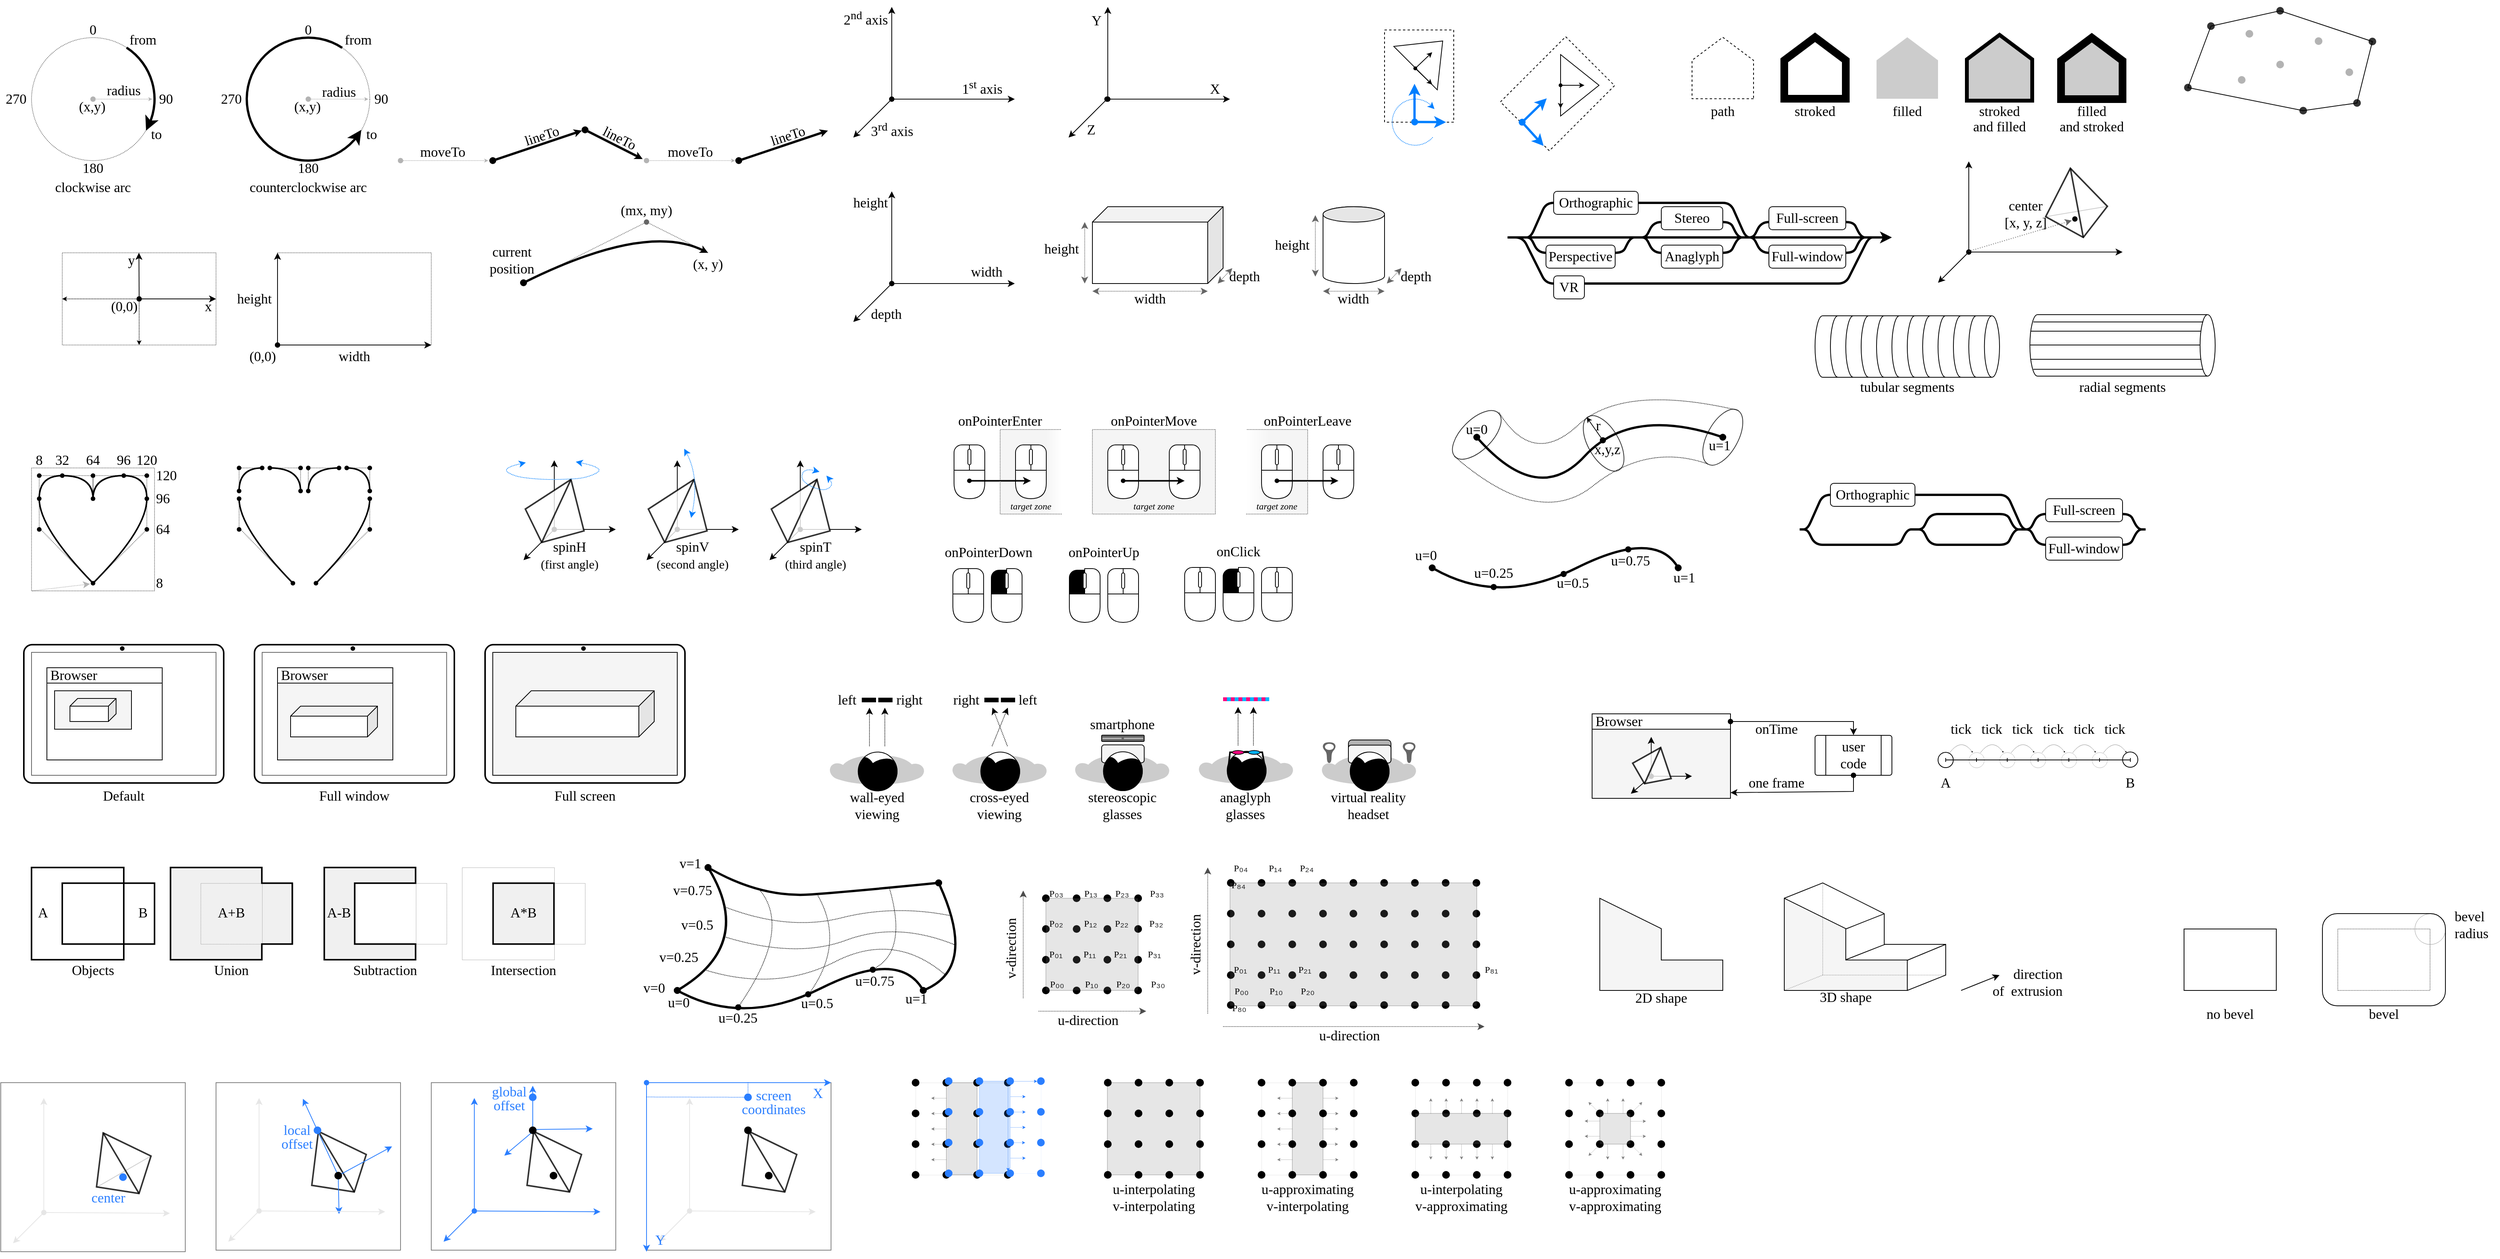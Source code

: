 <mxfile version="17.4.2" type="device"><diagram id="IulW4WTX1gy829L7mkmG" name="Page-1"><mxGraphModel dx="1639" dy="340" grid="1" gridSize="10" guides="1" tooltips="1" connect="1" arrows="1" fold="1" page="1" pageScale="1" pageWidth="1100" pageHeight="850" math="0" shadow="0"><root><mxCell id="0"/><mxCell id="1" parent="0"/><mxCell id="CekMFAxCppIgpWXCDMm7-42" value="" style="ellipse;whiteSpace=wrap;html=1;aspect=fixed;strokeColor=#999999;strokeWidth=0.5;fillColor=none;" vertex="1" parent="1"><mxGeometry x="2060" y="1220" width="40" height="40" as="geometry"/></mxCell><mxCell id="WGfHCDGHl7FNsA6bRoNe-304" value="" style="rounded=0;whiteSpace=wrap;html=1;fontFamily=Calibri;fontSize=18;strokeColor=#000000;strokeWidth=1;fillColor=none;fontColor=#333333;opacity=50;connectable=0;allowArrows=0;" parent="1" vertex="1"><mxGeometry x="-520" y="1440" width="240" height="218" as="geometry"/></mxCell><mxCell id="WGfHCDGHl7FNsA6bRoNe-293" value="" style="verticalLabelPosition=bottom;verticalAlign=top;html=1;shape=mxgraph.basic.pyramid;dx1=0.4;dx2=0.61;dy1=0.7;dy2=0.55;strokeWidth=2;opacity=80;rotation=-20;connectable=0;allowArrows=0;" parent="1" vertex="1"><mxGeometry x="-684" y="1498" width="80.29" height="90" as="geometry"/></mxCell><mxCell id="WGfHCDGHl7FNsA6bRoNe-295" value="" style="endArrow=classic;html=1;rounded=0;strokeColor=#2A7EFF;" parent="1" edge="1"><mxGeometry width="50" height="50" relative="1" as="geometry"><mxPoint x="-640.998" y="1561" as="sourcePoint"/><mxPoint x="-640" y="1611" as="targetPoint"/></mxGeometry></mxCell><mxCell id="WGfHCDGHl7FNsA6bRoNe-296" value="" style="endArrow=classic;html=1;rounded=0;strokeColor=#2A7EFF;" parent="1" edge="1"><mxGeometry width="50" height="50" relative="1" as="geometry"><mxPoint x="-640.998" y="1561" as="sourcePoint"/><mxPoint x="-687" y="1461" as="targetPoint"/></mxGeometry></mxCell><mxCell id="WGfHCDGHl7FNsA6bRoNe-297" value="" style="endArrow=classic;html=1;rounded=0;startArrow=none;startFill=0;strokeColor=#2A7EFF;" parent="1" edge="1"><mxGeometry width="50" height="50" relative="1" as="geometry"><mxPoint x="-640.998" y="1561" as="sourcePoint"/><mxPoint x="-571" y="1523" as="targetPoint"/></mxGeometry></mxCell><mxCell id="WGfHCDGHl7FNsA6bRoNe-278" value="" style="rounded=0;whiteSpace=wrap;html=1;fontFamily=Calibri;fontSize=18;strokeColor=#000000;strokeWidth=1;fillColor=none;fontColor=#333333;opacity=50;connectable=0;allowArrows=0;" parent="1" vertex="1"><mxGeometry x="-1080" y="1440" width="240" height="220" as="geometry"/></mxCell><mxCell id="88OTifQyvIQlpUQxjGe7-357" value="" style="rounded=0;whiteSpace=wrap;html=1;fillColor=none;opacity=20;strokeWidth=0.5;dashed=1;dashPattern=1 1;allowArrows=0;connectable=0;" parent="1" vertex="1"><mxGeometry x="960" y="1440" width="120" height="120" as="geometry"/></mxCell><mxCell id="88OTifQyvIQlpUQxjGe7-396" value="" style="endArrow=none;dashed=1;html=1;rounded=0;dashPattern=1 1;fontSize=12;strokeColor=#808080;strokeWidth=0.5;entryX=0;entryY=1;entryDx=0;entryDy=0;startArrow=classic;startFill=1;endSize=3;startSize=3;" parent="1" target="88OTifQyvIQlpUQxjGe7-353" edge="1"><mxGeometry width="50" height="50" relative="1" as="geometry"><mxPoint x="985" y="1535" as="sourcePoint"/><mxPoint x="1010" y="1519.56" as="targetPoint"/></mxGeometry></mxCell><mxCell id="88OTifQyvIQlpUQxjGe7-397" value="" style="endArrow=classic;dashed=1;html=1;rounded=0;dashPattern=1 1;fontSize=12;strokeColor=#808080;strokeWidth=0.5;endFill=1;endSize=3;startSize=3;" parent="1" edge="1"><mxGeometry width="50" height="50" relative="1" as="geometry"><mxPoint x="1040" y="1480.0" as="sourcePoint"/><mxPoint x="1055" y="1465" as="targetPoint"/></mxGeometry></mxCell><mxCell id="88OTifQyvIQlpUQxjGe7-398" value="" style="endArrow=classic;dashed=1;html=1;rounded=0;dashPattern=1 1;fontSize=12;strokeColor=#808080;strokeWidth=0.5;endFill=1;endSize=3;startSize=3;" parent="1" edge="1"><mxGeometry width="50" height="50" relative="1" as="geometry"><mxPoint x="1040" y="1520.0" as="sourcePoint"/><mxPoint x="1055" y="1535" as="targetPoint"/></mxGeometry></mxCell><mxCell id="88OTifQyvIQlpUQxjGe7-399" value="" style="endArrow=none;dashed=1;html=1;rounded=0;dashPattern=1 1;fontSize=12;strokeColor=#808080;strokeWidth=0.5;startArrow=classic;startFill=1;endSize=3;startSize=3;" parent="1" edge="1"><mxGeometry width="50" height="50" relative="1" as="geometry"><mxPoint x="985" y="1465" as="sourcePoint"/><mxPoint x="1000" y="1480.0" as="targetPoint"/></mxGeometry></mxCell><mxCell id="88OTifQyvIQlpUQxjGe7-356" value="" style="rounded=0;whiteSpace=wrap;html=1;fillColor=none;opacity=20;strokeWidth=0.5;dashed=1;dashPattern=1 1;" parent="1" vertex="1"><mxGeometry x="760" y="1440" width="120" height="120" as="geometry"/></mxCell><mxCell id="88OTifQyvIQlpUQxjGe7-379" value="" style="endArrow=none;dashed=1;html=1;rounded=0;dashPattern=1 1;fontSize=12;strokeColor=#808080;strokeWidth=0.5;startArrow=classic;startFill=1;endSize=3;startSize=3;" parent="1" edge="1"><mxGeometry width="50" height="50" relative="1" as="geometry"><mxPoint x="819.92" y="1540" as="sourcePoint"/><mxPoint x="819.92" y="1520" as="targetPoint"/></mxGeometry></mxCell><mxCell id="88OTifQyvIQlpUQxjGe7-380" value="" style="endArrow=none;dashed=1;html=1;rounded=0;dashPattern=1 1;fontSize=12;strokeColor=#808080;strokeWidth=0.5;startArrow=classic;startFill=1;endSize=3;startSize=3;" parent="1" edge="1"><mxGeometry width="50" height="50" relative="1" as="geometry"><mxPoint x="840" y="1540" as="sourcePoint"/><mxPoint x="840" y="1520" as="targetPoint"/></mxGeometry></mxCell><mxCell id="88OTifQyvIQlpUQxjGe7-381" value="" style="endArrow=none;dashed=1;html=1;rounded=0;dashPattern=1 1;fontSize=12;strokeColor=#808080;strokeWidth=0.5;startArrow=classic;startFill=1;endSize=3;startSize=3;" parent="1" edge="1"><mxGeometry width="50" height="50" relative="1" as="geometry"><mxPoint x="860" y="1540" as="sourcePoint"/><mxPoint x="860" y="1520" as="targetPoint"/></mxGeometry></mxCell><mxCell id="88OTifQyvIQlpUQxjGe7-382" value="" style="endArrow=none;dashed=1;html=1;rounded=0;dashPattern=1 1;fontSize=12;strokeColor=#808080;strokeWidth=0.5;startArrow=classic;startFill=1;endSize=3;startSize=3;" parent="1" edge="1"><mxGeometry width="50" height="50" relative="1" as="geometry"><mxPoint x="799.92" y="1540" as="sourcePoint"/><mxPoint x="799.92" y="1520" as="targetPoint"/></mxGeometry></mxCell><mxCell id="88OTifQyvIQlpUQxjGe7-383" value="" style="endArrow=none;dashed=1;html=1;rounded=0;dashPattern=1 1;fontSize=12;strokeColor=#808080;strokeWidth=0.5;startArrow=classic;startFill=1;endSize=3;startSize=3;" parent="1" edge="1"><mxGeometry width="50" height="50" relative="1" as="geometry"><mxPoint x="779.92" y="1540" as="sourcePoint"/><mxPoint x="779.92" y="1520" as="targetPoint"/></mxGeometry></mxCell><mxCell id="88OTifQyvIQlpUQxjGe7-373" value="" style="endArrow=classic;dashed=1;html=1;rounded=0;dashPattern=1 1;fontSize=12;strokeColor=#808080;strokeWidth=0.5;endFill=1;endSize=3;startSize=3;" parent="1" edge="1"><mxGeometry width="50" height="50" relative="1" as="geometry"><mxPoint x="819.92" y="1480" as="sourcePoint"/><mxPoint x="819.92" y="1460" as="targetPoint"/></mxGeometry></mxCell><mxCell id="88OTifQyvIQlpUQxjGe7-374" value="" style="endArrow=classic;dashed=1;html=1;rounded=0;dashPattern=1 1;fontSize=12;strokeColor=#808080;strokeWidth=0.5;endFill=1;endSize=3;startSize=3;" parent="1" edge="1"><mxGeometry width="50" height="50" relative="1" as="geometry"><mxPoint x="840" y="1480" as="sourcePoint"/><mxPoint x="840" y="1460" as="targetPoint"/></mxGeometry></mxCell><mxCell id="88OTifQyvIQlpUQxjGe7-375" value="" style="endArrow=classic;dashed=1;html=1;rounded=0;dashPattern=1 1;fontSize=12;strokeColor=#808080;strokeWidth=0.5;endFill=1;endSize=3;startSize=3;" parent="1" edge="1"><mxGeometry width="50" height="50" relative="1" as="geometry"><mxPoint x="860" y="1480" as="sourcePoint"/><mxPoint x="860" y="1460" as="targetPoint"/></mxGeometry></mxCell><mxCell id="88OTifQyvIQlpUQxjGe7-376" value="" style="endArrow=classic;dashed=1;html=1;rounded=0;dashPattern=1 1;fontSize=12;strokeColor=#808080;strokeWidth=0.5;endFill=1;endSize=3;startSize=3;" parent="1" edge="1"><mxGeometry width="50" height="50" relative="1" as="geometry"><mxPoint x="799.92" y="1480" as="sourcePoint"/><mxPoint x="799.92" y="1460" as="targetPoint"/></mxGeometry></mxCell><mxCell id="88OTifQyvIQlpUQxjGe7-377" value="" style="endArrow=classic;dashed=1;html=1;rounded=0;dashPattern=1 1;fontSize=12;strokeColor=#808080;strokeWidth=0.5;endFill=1;endSize=3;startSize=3;" parent="1" edge="1"><mxGeometry width="50" height="50" relative="1" as="geometry"><mxPoint x="779.92" y="1480" as="sourcePoint"/><mxPoint x="779.92" y="1460" as="targetPoint"/></mxGeometry></mxCell><mxCell id="88OTifQyvIQlpUQxjGe7-369" value="" style="endArrow=classic;dashed=1;html=1;rounded=0;dashPattern=1 1;fontSize=12;strokeColor=#808080;strokeWidth=0.5;startArrow=none;startFill=0;endFill=1;endSize=3;startSize=3;" parent="1" edge="1"><mxGeometry width="50" height="50" relative="1" as="geometry"><mxPoint x="599.5" y="1519.86" as="sourcePoint"/><mxPoint x="580" y="1520" as="targetPoint"/></mxGeometry></mxCell><mxCell id="88OTifQyvIQlpUQxjGe7-132" value="" style="rounded=0;whiteSpace=wrap;html=1;fillColor=none;opacity=20;strokeWidth=0.5;dashed=1;dashPattern=1 1;allowArrows=0;connectable=0;" parent="1" vertex="1"><mxGeometry x="560" y="1440" width="120" height="120" as="geometry"/></mxCell><mxCell id="88OTifQyvIQlpUQxjGe7-367" value="" style="endArrow=classic;dashed=1;html=1;rounded=0;dashPattern=1 1;fontSize=12;strokeColor=#808080;strokeWidth=0.5;startArrow=none;startFill=0;endFill=1;endSize=3;startSize=3;" parent="1" edge="1"><mxGeometry width="50" height="50" relative="1" as="geometry"><mxPoint x="599" y="1479.86" as="sourcePoint"/><mxPoint x="580" y="1480" as="targetPoint"/></mxGeometry></mxCell><mxCell id="88OTifQyvIQlpUQxjGe7-361" value="" style="endArrow=none;dashed=1;html=1;rounded=0;dashPattern=1 1;fontSize=12;strokeColor=#808080;strokeWidth=0.5;endFill=0;startArrow=classic;startFill=1;endSize=3;startSize=3;" parent="1" edge="1"><mxGeometry width="50" height="50" relative="1" as="geometry"><mxPoint x="660" y="1500" as="sourcePoint"/><mxPoint x="640" y="1500" as="targetPoint"/></mxGeometry></mxCell><mxCell id="88OTifQyvIQlpUQxjGe7-362" value="" style="endArrow=none;dashed=1;html=1;rounded=0;dashPattern=1 1;fontSize=12;strokeColor=#808080;strokeWidth=0.5;endFill=0;startArrow=classic;startFill=1;endSize=3;startSize=3;" parent="1" edge="1"><mxGeometry width="50" height="50" relative="1" as="geometry"><mxPoint x="660" y="1480" as="sourcePoint"/><mxPoint x="640" y="1480" as="targetPoint"/></mxGeometry></mxCell><mxCell id="88OTifQyvIQlpUQxjGe7-363" value="" style="endArrow=none;dashed=1;html=1;rounded=0;dashPattern=1 1;fontSize=12;strokeColor=#808080;strokeWidth=0.5;endFill=0;startArrow=classic;startFill=1;endSize=3;startSize=3;" parent="1" edge="1"><mxGeometry width="50" height="50" relative="1" as="geometry"><mxPoint x="660" y="1460" as="sourcePoint"/><mxPoint x="640" y="1460" as="targetPoint"/></mxGeometry></mxCell><mxCell id="88OTifQyvIQlpUQxjGe7-364" value="" style="endArrow=none;dashed=1;html=1;rounded=0;dashPattern=1 1;fontSize=12;strokeColor=#808080;strokeWidth=0.5;endFill=0;startArrow=classic;startFill=1;endSize=3;startSize=3;" parent="1" edge="1"><mxGeometry width="50" height="50" relative="1" as="geometry"><mxPoint x="659.5" y="1519.86" as="sourcePoint"/><mxPoint x="639.5" y="1519.86" as="targetPoint"/></mxGeometry></mxCell><mxCell id="88OTifQyvIQlpUQxjGe7-365" value="" style="endArrow=none;dashed=1;html=1;rounded=0;dashPattern=1 1;fontSize=12;strokeColor=#808080;strokeWidth=0.5;endFill=0;startArrow=classic;startFill=1;endSize=3;startSize=3;" parent="1" edge="1"><mxGeometry width="50" height="50" relative="1" as="geometry"><mxPoint x="660" y="1540" as="sourcePoint"/><mxPoint x="640" y="1540" as="targetPoint"/></mxGeometry></mxCell><mxCell id="88OTifQyvIQlpUQxjGe7-317" value="" style="rounded=0;whiteSpace=wrap;html=1;fillColor=#808080;opacity=20;" parent="1" vertex="1"><mxGeometry x="600" y="1440" width="40" height="120" as="geometry"/></mxCell><mxCell id="88OTifQyvIQlpUQxjGe7-359" value="" style="rounded=0;whiteSpace=wrap;html=1;fillColor=#808080;opacity=20;" parent="1" vertex="1"><mxGeometry x="359.47" y="1440" width="120.53" height="120" as="geometry"/></mxCell><mxCell id="zbbeUznP1Jh5DOJNwvgs-125" value="" style="rounded=1;whiteSpace=wrap;html=1;fontFamily=Calibri;fontSize=18;strokeColor=#000000;strokeWidth=1;fillColor=#666666;" parent="1" vertex="1"><mxGeometry x="352" y="987.69" width="55.38" height="8.31" as="geometry"/></mxCell><mxCell id="zbbeUznP1Jh5DOJNwvgs-3" value="" style="ellipse;whiteSpace=wrap;html=1;aspect=fixed;fillColor=#000000;strokeColor=#FFFFFF;strokeWidth=4;" parent="1" vertex="1"><mxGeometry x="-927" y="870" width="10" height="10" as="geometry"/></mxCell><mxCell id="zbbeUznP1Jh5DOJNwvgs-2" value="" style="rounded=1;whiteSpace=wrap;html=1;fillColor=none;arcSize=6;connectable=0;allowArrows=0;strokeWidth=2;" parent="1" vertex="1"><mxGeometry x="-1050" y="870" width="260" height="180" as="geometry"/></mxCell><mxCell id="NYr2IJ3eyJCZdLrjKLzU-2" value="" style="shape=offPageConnector;whiteSpace=wrap;html=1;rotation=-180;fillColor=#CCCCCC;dashed=1;strokeColor=none;" parent="1" vertex="1"><mxGeometry x="1600" y="80.0" width="80" height="80" as="geometry"/></mxCell><mxCell id="7FwwJVHufF2n3ASIH5OX-14" value="" style="rounded=0;whiteSpace=wrap;html=1;fillColor=#f5f5f5;dashed=1;dashPattern=1 1;fontColor=#333333;strokeColor=none;" parent="1" vertex="1"><mxGeometry x="570" y="590" width="50" height="110" as="geometry"/></mxCell><mxCell id="1r7JpkNIC9cZ9DD8CkFM-86" value="" style="group;fillColor=none;" parent="1" vertex="1" connectable="0"><mxGeometry x="560" y="610" width="60" height="90" as="geometry"/></mxCell><mxCell id="7FwwJVHufF2n3ASIH5OX-15" value="" style="rounded=0;whiteSpace=wrap;html=1;fillColor=#f5f5f5;dashed=1;dashPattern=1 1;fontColor=#333333;strokeColor=none;gradientColor=#ffffff;gradientDirection=west;" parent="1r7JpkNIC9cZ9DD8CkFM-86" vertex="1"><mxGeometry x="-20" y="-20" width="30" height="110" as="geometry"/></mxCell><mxCell id="1r7JpkNIC9cZ9DD8CkFM-87" value="" style="verticalLabelPosition=bottom;verticalAlign=top;html=1;shape=mxgraph.basic.diag_round_rect;dx=15;allowArrows=0;connectable=0;" parent="1r7JpkNIC9cZ9DD8CkFM-86" vertex="1"><mxGeometry width="20" height="45" as="geometry"/></mxCell><mxCell id="1r7JpkNIC9cZ9DD8CkFM-88" value="" style="verticalLabelPosition=bottom;verticalAlign=top;html=1;shape=mxgraph.basic.diag_round_rect;dx=15;flipH=1;allowArrows=0;connectable=0;" parent="1r7JpkNIC9cZ9DD8CkFM-86" vertex="1"><mxGeometry x="20" width="20" height="44" as="geometry"/></mxCell><mxCell id="1r7JpkNIC9cZ9DD8CkFM-89" value="" style="shape=delay;whiteSpace=wrap;html=1;rotation=90;connectable=0;allowArrows=0;" parent="1r7JpkNIC9cZ9DD8CkFM-86" vertex="1"><mxGeometry x="1.5" y="31.5" width="37" height="40" as="geometry"/></mxCell><mxCell id="1r7JpkNIC9cZ9DD8CkFM-90" value="" style="rounded=1;whiteSpace=wrap;html=1;arcSize=50;allowArrows=0;connectable=0;" parent="1r7JpkNIC9cZ9DD8CkFM-86" vertex="1"><mxGeometry x="18" y="5.657" width="4" height="20.202" as="geometry"/></mxCell><mxCell id="7FwwJVHufF2n3ASIH5OX-12" value="" style="rounded=0;whiteSpace=wrap;html=1;fillColor=#f5f5f5;dashed=1;dashPattern=1 1;fontColor=#333333;strokeColor=none;gradientColor=#ffffff;gradientDirection=east;" parent="1" vertex="1"><mxGeometry x="280" y="590" width="20" height="110" as="geometry"/></mxCell><mxCell id="7FwwJVHufF2n3ASIH5OX-2" value="" style="rounded=0;whiteSpace=wrap;html=1;fillColor=#f5f5f5;dashed=1;dashPattern=1 1;fontColor=#333333;strokeColor=none;" parent="1" vertex="1"><mxGeometry x="220" y="590" width="60" height="110" as="geometry"/></mxCell><mxCell id="7FwwJVHufF2n3ASIH5OX-1" value="" style="rounded=0;whiteSpace=wrap;html=1;fillColor=#f5f5f5;dashed=1;dashPattern=1 1;fontColor=#333333;strokeColor=#666666;" parent="1" vertex="1"><mxGeometry x="340" y="590" width="160" height="110" as="geometry"/></mxCell><mxCell id="rJn-vDhGcc_ENqnjwJdY-5" value="" style="rounded=0;whiteSpace=wrap;html=1;dashed=1;fillColor=none;connectable=0;allowArrows=0;" parent="1" vertex="1"><mxGeometry x="720" y="70" width="90" height="120" as="geometry"/></mxCell><mxCell id="BnQ1cHRjBtLnelOh4Txh-79" value="" style="endArrow=none;html=1;fontFamily=Calibri;fontSize=18;strokeWidth=3;strokeColor=#000000;rounded=1;" parent="1" edge="1"><mxGeometry width="50" height="50" relative="1" as="geometry"><mxPoint x="1360" y="340" as="sourcePoint"/><mxPoint x="880" y="340" as="targetPoint"/><Array as="points"><mxPoint x="1350" y="340"/><mxPoint x="1320" y="400"/><mxPoint x="930" y="400"/><mxPoint x="900" y="340"/></Array></mxGeometry></mxCell><mxCell id="BnQ1cHRjBtLnelOh4Txh-62" value="" style="endArrow=classic;html=1;fontFamily=Calibri;fontSize=18;strokeWidth=3;strokeColor=#000000;rounded=1;endFill=1;" parent="1" edge="1"><mxGeometry width="50" height="50" relative="1" as="geometry"><mxPoint x="880" y="340" as="sourcePoint"/><mxPoint x="1380" y="340" as="targetPoint"/></mxGeometry></mxCell><mxCell id="phZSo0MRXo7aLX_ubmZk-1" value="" style="endArrow=classic;html=1;rounded=0;" parent="1" edge="1"><mxGeometry width="50" height="50" relative="1" as="geometry"><mxPoint x="79" y="160" as="sourcePoint"/><mxPoint x="79" y="40" as="targetPoint"/></mxGeometry></mxCell><mxCell id="phZSo0MRXo7aLX_ubmZk-2" value="" style="endArrow=classic;html=1;rounded=0;startArrow=oval;startFill=1;" parent="1" edge="1"><mxGeometry width="50" height="50" relative="1" as="geometry"><mxPoint x="79" y="160" as="sourcePoint"/><mxPoint x="239" y="160" as="targetPoint"/></mxGeometry></mxCell><mxCell id="phZSo0MRXo7aLX_ubmZk-3" value="" style="endArrow=classic;html=1;rounded=0;" parent="1" edge="1"><mxGeometry width="50" height="50" relative="1" as="geometry"><mxPoint x="79" y="160" as="sourcePoint"/><mxPoint x="29" y="210" as="targetPoint"/></mxGeometry></mxCell><mxCell id="phZSo0MRXo7aLX_ubmZk-5" value="1&lt;sup&gt;st&lt;/sup&gt; axis" style="text;html=1;strokeColor=none;fillColor=none;align=right;verticalAlign=middle;whiteSpace=wrap;rounded=0;fontFamily=Calibri;fontSize=18;" parent="1" vertex="1"><mxGeometry x="170" y="130" width="55" height="30" as="geometry"/></mxCell><mxCell id="phZSo0MRXo7aLX_ubmZk-6" value="2&lt;sup&gt;nd&lt;/sup&gt; axis" style="text;html=1;strokeColor=none;fillColor=none;align=right;verticalAlign=middle;whiteSpace=wrap;rounded=0;fontFamily=Calibri;fontSize=18;" parent="1" vertex="1"><mxGeometry x="16" y="40" width="60" height="30" as="geometry"/></mxCell><mxCell id="phZSo0MRXo7aLX_ubmZk-7" value="3&lt;sup&gt;rd&lt;/sup&gt; axis" style="text;html=1;strokeColor=none;fillColor=none;align=left;verticalAlign=middle;whiteSpace=wrap;rounded=0;rotation=0;fontFamily=Calibri;fontSize=18;" parent="1" vertex="1"><mxGeometry x="50" y="190" width="70" height="20" as="geometry"/></mxCell><mxCell id="phZSo0MRXo7aLX_ubmZk-9" value="" style="endArrow=classic;html=1;rounded=0;startArrow=oval;startFill=1;" parent="1" edge="1"><mxGeometry width="50" height="50" relative="1" as="geometry"><mxPoint x="359" y="160" as="sourcePoint"/><mxPoint x="519" y="160" as="targetPoint"/></mxGeometry></mxCell><mxCell id="phZSo0MRXo7aLX_ubmZk-10" value="" style="endArrow=classic;html=1;rounded=0;" parent="1" edge="1"><mxGeometry width="50" height="50" relative="1" as="geometry"><mxPoint x="359" y="160" as="sourcePoint"/><mxPoint x="309" y="210" as="targetPoint"/></mxGeometry></mxCell><mxCell id="phZSo0MRXo7aLX_ubmZk-11" value="X" style="text;html=1;strokeColor=none;fillColor=none;align=right;verticalAlign=middle;whiteSpace=wrap;rounded=0;fontFamily=Calibri;fontSize=18;" parent="1" vertex="1"><mxGeometry x="489" y="137" width="19" height="20" as="geometry"/></mxCell><mxCell id="phZSo0MRXo7aLX_ubmZk-12" value="Y" style="text;html=1;strokeColor=none;fillColor=none;align=right;verticalAlign=middle;whiteSpace=wrap;rounded=0;fontFamily=Calibri;fontSize=18;" parent="1" vertex="1"><mxGeometry x="334" y="43" width="20" height="30" as="geometry"/></mxCell><mxCell id="phZSo0MRXo7aLX_ubmZk-13" value="Z" style="text;html=1;strokeColor=none;fillColor=none;align=left;verticalAlign=middle;whiteSpace=wrap;rounded=0;rotation=0;fontFamily=Calibri;fontSize=18;" parent="1" vertex="1"><mxGeometry x="330.5" y="190" width="27" height="20" as="geometry"/></mxCell><mxCell id="phZSo0MRXo7aLX_ubmZk-24" value="" style="endArrow=classic;html=1;rounded=0;" parent="1" edge="1"><mxGeometry width="50" height="50" relative="1" as="geometry"><mxPoint x="79" y="400" as="sourcePoint"/><mxPoint x="79" y="280.0" as="targetPoint"/></mxGeometry></mxCell><mxCell id="phZSo0MRXo7aLX_ubmZk-25" value="" style="endArrow=classic;html=1;rounded=0;startArrow=oval;startFill=1;" parent="1" edge="1"><mxGeometry width="50" height="50" relative="1" as="geometry"><mxPoint x="79" y="400" as="sourcePoint"/><mxPoint x="239" y="400" as="targetPoint"/></mxGeometry></mxCell><mxCell id="phZSo0MRXo7aLX_ubmZk-26" value="" style="endArrow=classic;html=1;rounded=0;" parent="1" edge="1"><mxGeometry width="50" height="50" relative="1" as="geometry"><mxPoint x="79" y="400" as="sourcePoint"/><mxPoint x="29" y="450" as="targetPoint"/></mxGeometry></mxCell><mxCell id="phZSo0MRXo7aLX_ubmZk-27" value="width" style="text;html=1;strokeColor=none;fillColor=none;align=right;verticalAlign=middle;whiteSpace=wrap;rounded=0;fontFamily=Calibri;fontSize=18;" parent="1" vertex="1"><mxGeometry x="170" y="370" width="55" height="30" as="geometry"/></mxCell><mxCell id="phZSo0MRXo7aLX_ubmZk-28" value="height" style="text;html=1;strokeColor=none;fillColor=none;align=right;verticalAlign=middle;whiteSpace=wrap;rounded=0;fontFamily=Calibri;fontSize=18;" parent="1" vertex="1"><mxGeometry x="16" y="280" width="60" height="30" as="geometry"/></mxCell><mxCell id="phZSo0MRXo7aLX_ubmZk-29" value="depth" style="text;html=1;strokeColor=none;fillColor=none;align=left;verticalAlign=middle;whiteSpace=wrap;rounded=0;rotation=0;fontFamily=Calibri;fontSize=18;" parent="1" vertex="1"><mxGeometry x="50" y="430" width="70" height="20" as="geometry"/></mxCell><mxCell id="ebg2EoQCEzA1w5JfKJvw-1" value="" style="shape=cube;whiteSpace=wrap;html=1;boundedLbl=1;backgroundOutline=1;darkOpacity=0.05;darkOpacity2=0.1;flipH=1;" parent="1" vertex="1"><mxGeometry x="340" y="300" width="170" height="100" as="geometry"/></mxCell><mxCell id="ebg2EoQCEzA1w5JfKJvw-2" value="width" style="text;html=1;strokeColor=none;fillColor=none;align=center;verticalAlign=middle;whiteSpace=wrap;rounded=0;fontFamily=Calibri;fontSize=18;" parent="1" vertex="1"><mxGeometry x="340" y="410" width="150" height="20" as="geometry"/></mxCell><mxCell id="ebg2EoQCEzA1w5JfKJvw-3" value="height" style="text;html=1;strokeColor=none;fillColor=none;align=center;verticalAlign=middle;whiteSpace=wrap;rounded=0;fontFamily=Calibri;fontSize=18;" parent="1" vertex="1"><mxGeometry x="270" y="340" width="60" height="30" as="geometry"/></mxCell><mxCell id="ebg2EoQCEzA1w5JfKJvw-4" value="depth" style="text;html=1;strokeColor=none;fillColor=none;align=left;verticalAlign=middle;whiteSpace=wrap;rounded=0;rotation=0;fontFamily=Calibri;fontSize=18;" parent="1" vertex="1"><mxGeometry x="516" y="381" width="70" height="20" as="geometry"/></mxCell><mxCell id="ebg2EoQCEzA1w5JfKJvw-9" value="" style="shape=cylinder3;whiteSpace=wrap;html=1;boundedLbl=1;backgroundOutline=1;size=9.833;" parent="1" vertex="1"><mxGeometry x="640" y="300" width="80" height="100" as="geometry"/></mxCell><mxCell id="ebg2EoQCEzA1w5JfKJvw-10" value="" style="endArrow=classic;startArrow=classic;html=1;rounded=0;strokeColor=#666666;dashed=1;dashPattern=1 1;" parent="1" edge="1"><mxGeometry width="50" height="50" relative="1" as="geometry"><mxPoint x="340" y="410" as="sourcePoint"/><mxPoint x="490" y="410" as="targetPoint"/></mxGeometry></mxCell><mxCell id="ebg2EoQCEzA1w5JfKJvw-11" value="" style="endArrow=classic;startArrow=classic;html=1;rounded=0;strokeColor=#666666;dashed=1;dashPattern=1 1;" parent="1" edge="1"><mxGeometry width="50" height="50" relative="1" as="geometry"><mxPoint x="640" y="410" as="sourcePoint"/><mxPoint x="720" y="410" as="targetPoint"/></mxGeometry></mxCell><mxCell id="ebg2EoQCEzA1w5JfKJvw-12" value="width" style="text;html=1;strokeColor=none;fillColor=none;align=center;verticalAlign=middle;whiteSpace=wrap;rounded=0;fontFamily=Calibri;fontSize=18;" parent="1" vertex="1"><mxGeometry x="640" y="410" width="79" height="20" as="geometry"/></mxCell><mxCell id="ebg2EoQCEzA1w5JfKJvw-13" value="" style="endArrow=classic;startArrow=classic;html=1;rounded=0;strokeColor=#666666;dashed=1;dashPattern=1 1;" parent="1" edge="1"><mxGeometry width="50" height="50" relative="1" as="geometry"><mxPoint x="330" y="400" as="sourcePoint"/><mxPoint x="330" y="320" as="targetPoint"/></mxGeometry></mxCell><mxCell id="ebg2EoQCEzA1w5JfKJvw-14" value="" style="endArrow=classic;startArrow=classic;html=1;rounded=0;strokeColor=#666666;dashed=1;dashPattern=1 1;" parent="1" edge="1"><mxGeometry width="50" height="50" relative="1" as="geometry"><mxPoint x="630" y="391" as="sourcePoint"/><mxPoint x="630" y="311" as="targetPoint"/></mxGeometry></mxCell><mxCell id="ebg2EoQCEzA1w5JfKJvw-15" value="" style="ellipse;whiteSpace=wrap;html=1;fillColor=#E6E6E6;" parent="1" vertex="1"><mxGeometry x="640" y="300" width="80" height="20" as="geometry"/></mxCell><mxCell id="ebg2EoQCEzA1w5JfKJvw-16" value="height" style="text;html=1;strokeColor=none;fillColor=none;align=center;verticalAlign=middle;whiteSpace=wrap;rounded=0;fontFamily=Calibri;fontSize=18;" parent="1" vertex="1"><mxGeometry x="570" y="335" width="60" height="30" as="geometry"/></mxCell><mxCell id="ebg2EoQCEzA1w5JfKJvw-17" value="" style="endArrow=classic;startArrow=classic;html=1;rounded=0;strokeColor=#666666;dashed=1;dashPattern=1 1;" parent="1" edge="1"><mxGeometry width="50" height="50" relative="1" as="geometry"><mxPoint x="503" y="400" as="sourcePoint"/><mxPoint x="522" y="380" as="targetPoint"/></mxGeometry></mxCell><mxCell id="ebg2EoQCEzA1w5JfKJvw-18" value="" style="endArrow=classic;startArrow=classic;html=1;rounded=0;strokeColor=#666666;dashed=1;dashPattern=1 1;" parent="1" edge="1"><mxGeometry width="50" height="50" relative="1" as="geometry"><mxPoint x="723" y="400" as="sourcePoint"/><mxPoint x="742" y="380" as="targetPoint"/></mxGeometry></mxCell><mxCell id="ebg2EoQCEzA1w5JfKJvw-19" value="depth" style="text;html=1;strokeColor=none;fillColor=none;align=left;verticalAlign=middle;whiteSpace=wrap;rounded=0;rotation=0;fontFamily=Calibri;fontSize=18;" parent="1" vertex="1"><mxGeometry x="739" y="381" width="70" height="20" as="geometry"/></mxCell><mxCell id="BnQ1cHRjBtLnelOh4Txh-74" value="VR" style="rounded=1;whiteSpace=wrap;html=1;fontFamily=Calibri;fontSize=18;" parent="1" vertex="1"><mxGeometry x="940" y="390" width="40" height="30" as="geometry"/></mxCell><mxCell id="BnQ1cHRjBtLnelOh4Txh-58" value="" style="endArrow=none;html=1;fontFamily=Calibri;fontSize=18;strokeWidth=3;strokeColor=#000000;rounded=1;" parent="1" edge="1"><mxGeometry width="50" height="50" relative="1" as="geometry"><mxPoint x="1350" y="340" as="sourcePoint"/><mxPoint x="1190" y="340" as="targetPoint"/><Array as="points"><mxPoint x="1340" y="340"/><mxPoint x="1330" y="320"/><mxPoint x="1210" y="320"/><mxPoint x="1200" y="340"/></Array></mxGeometry></mxCell><mxCell id="BnQ1cHRjBtLnelOh4Txh-59" value="" style="endArrow=none;html=1;fontFamily=Calibri;fontSize=18;strokeWidth=3;strokeColor=#000000;rounded=1;" parent="1" edge="1"><mxGeometry width="50" height="50" relative="1" as="geometry"><mxPoint x="1350" y="340" as="sourcePoint"/><mxPoint x="1190" y="340" as="targetPoint"/><Array as="points"><mxPoint x="1340" y="340"/><mxPoint x="1330" y="360"/><mxPoint x="1210" y="360"/><mxPoint x="1200" y="340"/></Array></mxGeometry></mxCell><mxCell id="BnQ1cHRjBtLnelOh4Txh-60" value="Full-window" style="rounded=1;whiteSpace=wrap;html=1;fontFamily=Calibri;fontSize=18;" parent="1" vertex="1"><mxGeometry x="1220" y="350" width="100" height="30" as="geometry"/></mxCell><mxCell id="BnQ1cHRjBtLnelOh4Txh-61" value="Full-screen" style="rounded=1;whiteSpace=wrap;html=1;fontFamily=Calibri;fontSize=18;" parent="1" vertex="1"><mxGeometry x="1220" y="300" width="100" height="30" as="geometry"/></mxCell><mxCell id="BnQ1cHRjBtLnelOh4Txh-64" value="" style="endArrow=none;html=1;fontFamily=Calibri;fontSize=18;strokeWidth=3;strokeColor=#000000;rounded=1;" parent="1" edge="1"><mxGeometry width="50" height="50" relative="1" as="geometry"><mxPoint x="1190" y="340" as="sourcePoint"/><mxPoint x="1050" y="340" as="targetPoint"/><Array as="points"><mxPoint x="1180" y="340"/><mxPoint x="1170" y="320"/><mxPoint x="1070" y="320"/><mxPoint x="1060" y="340"/></Array></mxGeometry></mxCell><mxCell id="BnQ1cHRjBtLnelOh4Txh-65" value="" style="endArrow=none;html=1;fontFamily=Calibri;fontSize=18;strokeWidth=3;strokeColor=#000000;rounded=1;" parent="1" edge="1"><mxGeometry width="50" height="50" relative="1" as="geometry"><mxPoint x="1190" y="340" as="sourcePoint"/><mxPoint x="1050" y="340" as="targetPoint"/><Array as="points"><mxPoint x="1180" y="340"/><mxPoint x="1170" y="360"/><mxPoint x="1070" y="360"/><mxPoint x="1060" y="340"/></Array></mxGeometry></mxCell><mxCell id="BnQ1cHRjBtLnelOh4Txh-66" value="Anaglyph" style="rounded=1;whiteSpace=wrap;html=1;fontFamily=Calibri;fontSize=18;" parent="1" vertex="1"><mxGeometry x="1080" y="350" width="80" height="30" as="geometry"/></mxCell><mxCell id="BnQ1cHRjBtLnelOh4Txh-67" value="Stereo" style="rounded=1;whiteSpace=wrap;html=1;fontFamily=Calibri;fontSize=18;" parent="1" vertex="1"><mxGeometry x="1080" y="300" width="80" height="30" as="geometry"/></mxCell><mxCell id="BnQ1cHRjBtLnelOh4Txh-75" value="" style="endArrow=none;html=1;fontFamily=Calibri;fontSize=18;strokeWidth=3;strokeColor=#000000;rounded=1;" parent="1" edge="1"><mxGeometry width="50" height="50" relative="1" as="geometry"><mxPoint x="1050" y="340" as="sourcePoint"/><mxPoint x="900" y="340" as="targetPoint"/><Array as="points"><mxPoint x="1040" y="340"/><mxPoint x="1030" y="360"/><mxPoint x="920" y="360"/><mxPoint x="910" y="340"/></Array></mxGeometry></mxCell><mxCell id="BnQ1cHRjBtLnelOh4Txh-72" value="Perspective" style="rounded=1;whiteSpace=wrap;html=1;fontFamily=Calibri;fontSize=18;" parent="1" vertex="1"><mxGeometry x="930" y="350" width="90" height="30" as="geometry"/></mxCell><mxCell id="BnQ1cHRjBtLnelOh4Txh-77" value="" style="endArrow=none;html=1;fontFamily=Calibri;fontSize=18;strokeWidth=3;strokeColor=#000000;rounded=1;" parent="1" edge="1"><mxGeometry width="50" height="50" relative="1" as="geometry"><mxPoint x="1200" y="340" as="sourcePoint"/><mxPoint x="900" y="340" as="targetPoint"/><Array as="points"><mxPoint x="1190" y="340"/><mxPoint x="1170" y="295"/><mxPoint x="930" y="295"/><mxPoint x="910" y="340"/></Array></mxGeometry></mxCell><mxCell id="BnQ1cHRjBtLnelOh4Txh-69" value="Orthographic" style="rounded=1;whiteSpace=wrap;html=1;fontFamily=Calibri;fontSize=18;" parent="1" vertex="1"><mxGeometry x="940" y="280" width="110" height="30" as="geometry"/></mxCell><mxCell id="mS9Cdpgdg8d4ndFLmbpp-4" value="spinH&lt;br&gt;&lt;font style=&quot;font-size: 16px&quot;&gt;(first angle)&lt;/font&gt;" style="text;html=1;strokeColor=none;fillColor=none;align=center;verticalAlign=middle;whiteSpace=wrap;rounded=0;fontFamily=Calibri;fontSize=18;connectable=0;allowArrows=0;" parent="1" vertex="1"><mxGeometry x="-400" y="730" width="120" height="47" as="geometry"/></mxCell><mxCell id="mS9Cdpgdg8d4ndFLmbpp-9" value="spinV&lt;br&gt;&lt;font style=&quot;font-size: 16px&quot;&gt;(second angle)&lt;/font&gt;" style="text;html=1;strokeColor=none;fillColor=none;align=center;verticalAlign=middle;whiteSpace=wrap;rounded=0;fontFamily=Calibri;fontSize=18;connectable=0;allowArrows=0;" parent="1" vertex="1"><mxGeometry x="-240" y="730" width="120" height="47" as="geometry"/></mxCell><mxCell id="mS9Cdpgdg8d4ndFLmbpp-36" value="spinT&lt;br&gt;&lt;font style=&quot;font-size: 16px&quot;&gt;(third angle)&lt;/font&gt;" style="text;html=1;strokeColor=none;fillColor=none;align=center;verticalAlign=middle;whiteSpace=wrap;rounded=0;fontFamily=Calibri;fontSize=18;connectable=0;allowArrows=0;" parent="1" vertex="1"><mxGeometry x="-80" y="730" width="120" height="47" as="geometry"/></mxCell><mxCell id="ApqP_NUCSL2yYaHnZZfl-57" value="" style="endArrow=classic;html=1;rounded=0;" parent="1" edge="1"><mxGeometry width="50" height="50" relative="1" as="geometry"><mxPoint x="-360" y="720" as="sourcePoint"/><mxPoint x="-360" y="630" as="targetPoint"/></mxGeometry></mxCell><mxCell id="ApqP_NUCSL2yYaHnZZfl-58" value="" style="endArrow=classic;html=1;rounded=0;startArrow=oval;startFill=1;" parent="1" edge="1"><mxGeometry width="50" height="50" relative="1" as="geometry"><mxPoint x="-360" y="720" as="sourcePoint"/><mxPoint x="-280" y="720" as="targetPoint"/></mxGeometry></mxCell><mxCell id="ApqP_NUCSL2yYaHnZZfl-59" value="" style="endArrow=classic;html=1;rounded=0;" parent="1" edge="1"><mxGeometry width="50" height="50" relative="1" as="geometry"><mxPoint x="-360" y="720" as="sourcePoint"/><mxPoint x="-400" y="760" as="targetPoint"/></mxGeometry></mxCell><mxCell id="ApqP_NUCSL2yYaHnZZfl-63" value="" style="verticalLabelPosition=bottom;verticalAlign=top;html=1;shape=mxgraph.basic.pyramid;dx1=0.4;dx2=0.5;dy1=0.7;dy2=0.55;strokeWidth=2;opacity=80;rotation=30;" parent="1" vertex="1"><mxGeometry x="-394" y="653" width="80.29" height="90" as="geometry"/></mxCell><mxCell id="ApqP_NUCSL2yYaHnZZfl-66" value="" style="endArrow=classic;html=1;strokeColor=#007FFF;strokeWidth=1;startArrow=classic;startFill=1;dashed=1;dashPattern=1 1;curved=1;" parent="1" edge="1"><mxGeometry width="50" height="50" relative="1" as="geometry"><mxPoint x="-397" y="633" as="sourcePoint"/><mxPoint x="-332" y="632" as="targetPoint"/><Array as="points"><mxPoint x="-428" y="640"/><mxPoint x="-413" y="651"/><mxPoint x="-379" y="655"/><mxPoint x="-348" y="655"/><mxPoint x="-317" y="653"/><mxPoint x="-293" y="640"/></Array></mxGeometry></mxCell><mxCell id="ApqP_NUCSL2yYaHnZZfl-72" value="" style="endArrow=classic;html=1;rounded=0;" parent="1" edge="1"><mxGeometry width="50" height="50" relative="1" as="geometry"><mxPoint x="-200.0" y="720" as="sourcePoint"/><mxPoint x="-200.0" y="630" as="targetPoint"/></mxGeometry></mxCell><mxCell id="ApqP_NUCSL2yYaHnZZfl-73" value="" style="endArrow=classic;html=1;rounded=0;startArrow=oval;startFill=1;" parent="1" edge="1"><mxGeometry width="50" height="50" relative="1" as="geometry"><mxPoint x="-200.0" y="720" as="sourcePoint"/><mxPoint x="-120.0" y="720" as="targetPoint"/></mxGeometry></mxCell><mxCell id="ApqP_NUCSL2yYaHnZZfl-74" value="" style="endArrow=classic;html=1;rounded=0;" parent="1" edge="1"><mxGeometry width="50" height="50" relative="1" as="geometry"><mxPoint x="-200.0" y="720" as="sourcePoint"/><mxPoint x="-240.0" y="760" as="targetPoint"/></mxGeometry></mxCell><mxCell id="ApqP_NUCSL2yYaHnZZfl-75" value="" style="verticalLabelPosition=bottom;verticalAlign=top;html=1;shape=mxgraph.basic.pyramid;dx1=0.4;dx2=0.5;dy1=0.7;dy2=0.55;strokeWidth=2;opacity=80;rotation=30;" parent="1" vertex="1"><mxGeometry x="-234" y="653" width="80.29" height="90" as="geometry"/></mxCell><mxCell id="ApqP_NUCSL2yYaHnZZfl-79" value="" style="endArrow=classic;html=1;strokeColor=#007FFF;strokeWidth=1;startArrow=classic;startFill=1;dashed=1;dashPattern=1 1;curved=1;" parent="1" edge="1"><mxGeometry width="50" height="50" relative="1" as="geometry"><mxPoint x="-182" y="705" as="sourcePoint"/><mxPoint x="-191" y="615" as="targetPoint"/><Array as="points"><mxPoint x="-171" y="652"/></Array></mxGeometry></mxCell><mxCell id="ApqP_NUCSL2yYaHnZZfl-80" value="" style="endArrow=classic;html=1;rounded=0;" parent="1" edge="1"><mxGeometry width="50" height="50" relative="1" as="geometry"><mxPoint x="-40.0" y="720" as="sourcePoint"/><mxPoint x="-40.0" y="630" as="targetPoint"/></mxGeometry></mxCell><mxCell id="ApqP_NUCSL2yYaHnZZfl-81" value="" style="endArrow=classic;html=1;rounded=0;startArrow=oval;startFill=1;" parent="1" edge="1"><mxGeometry width="50" height="50" relative="1" as="geometry"><mxPoint x="-40.0" y="720" as="sourcePoint"/><mxPoint x="40.0" y="720" as="targetPoint"/></mxGeometry></mxCell><mxCell id="ApqP_NUCSL2yYaHnZZfl-82" value="" style="endArrow=classic;html=1;rounded=0;" parent="1" edge="1"><mxGeometry width="50" height="50" relative="1" as="geometry"><mxPoint x="-40.0" y="720" as="sourcePoint"/><mxPoint x="-80.0" y="760" as="targetPoint"/></mxGeometry></mxCell><mxCell id="ApqP_NUCSL2yYaHnZZfl-83" value="" style="verticalLabelPosition=bottom;verticalAlign=top;html=1;shape=mxgraph.basic.pyramid;dx1=0.4;dx2=0.5;dy1=0.7;dy2=0.55;strokeWidth=2;opacity=80;rotation=30;" parent="1" vertex="1"><mxGeometry x="-74" y="653" width="80.29" height="90" as="geometry"/></mxCell><mxCell id="ApqP_NUCSL2yYaHnZZfl-85" value="" style="endArrow=classic;html=1;strokeColor=#007FFF;strokeWidth=1;startArrow=classic;startFill=1;dashed=1;dashPattern=1 1;curved=1;" parent="1" edge="1"><mxGeometry width="50" height="50" relative="1" as="geometry"><mxPoint x="-6" y="650" as="sourcePoint"/><mxPoint x="-15" y="645" as="targetPoint"/><Array as="points"><mxPoint x="4" y="662"/><mxPoint x="-11" y="671"/><mxPoint x="-40" y="657"/><mxPoint x="-35" y="640"/></Array></mxGeometry></mxCell><mxCell id="rJn-vDhGcc_ENqnjwJdY-6" value="" style="endArrow=classic;html=1;rounded=0;strokeWidth=3;strokeColor=#007FFF;" parent="1" edge="1"><mxGeometry width="50" height="50" relative="1" as="geometry"><mxPoint x="759" y="189.73" as="sourcePoint"/><mxPoint x="759" y="140" as="targetPoint"/></mxGeometry></mxCell><mxCell id="rJn-vDhGcc_ENqnjwJdY-7" value="" style="endArrow=classic;html=1;rounded=0;startArrow=oval;startFill=1;strokeWidth=3;strokeColor=#007FFF;" parent="1" edge="1"><mxGeometry width="50" height="50" relative="1" as="geometry"><mxPoint x="759.2" y="189.73" as="sourcePoint"/><mxPoint x="800" y="190" as="targetPoint"/></mxGeometry></mxCell><mxCell id="rJn-vDhGcc_ENqnjwJdY-1" value="" style="triangle;whiteSpace=wrap;html=1;rotation=-45;connectable=0;allowArrows=0;fillColor=none;" parent="1" vertex="1"><mxGeometry x="753" y="62" width="50" height="80" as="geometry"/></mxCell><mxCell id="phZSo0MRXo7aLX_ubmZk-8" value="" style="endArrow=classic;html=1;rounded=0;endSize=4;startSize=4;" parent="1" edge="1"><mxGeometry width="50" height="50" relative="1" as="geometry"><mxPoint x="760" y="120" as="sourcePoint"/><mxPoint x="782" y="99" as="targetPoint"/></mxGeometry></mxCell><mxCell id="rJn-vDhGcc_ENqnjwJdY-4" value="" style="endArrow=classic;html=1;rounded=0;startArrow=oval;startFill=1;endSize=4;startSize=4;" parent="1" edge="1"><mxGeometry width="50" height="50" relative="1" as="geometry"><mxPoint x="760" y="120" as="sourcePoint"/><mxPoint x="782" y="141" as="targetPoint"/></mxGeometry></mxCell><mxCell id="rJn-vDhGcc_ENqnjwJdY-10" value="" style="rounded=0;whiteSpace=wrap;html=1;dashed=1;fillColor=none;rotation=45;allowArrows=0;connectable=0;" parent="1" vertex="1"><mxGeometry x="900" y="93.018" width="90" height="120" as="geometry"/></mxCell><mxCell id="rJn-vDhGcc_ENqnjwJdY-11" value="" style="endArrow=classic;html=1;rounded=0;strokeWidth=3;strokeColor=#007FFF;" parent="1" edge="1"><mxGeometry width="50" height="50" relative="1" as="geometry"><mxPoint x="898" y="191.018" as="sourcePoint"/><mxPoint x="931" y="159" as="targetPoint"/></mxGeometry></mxCell><mxCell id="rJn-vDhGcc_ENqnjwJdY-12" value="" style="endArrow=classic;html=1;rounded=0;startArrow=oval;startFill=1;strokeWidth=3;strokeColor=#007FFF;" parent="1" edge="1"><mxGeometry width="50" height="50" relative="1" as="geometry"><mxPoint x="899" y="190.018" as="sourcePoint"/><mxPoint x="927" y="221" as="targetPoint"/></mxGeometry></mxCell><mxCell id="rJn-vDhGcc_ENqnjwJdY-15" value="" style="triangle;whiteSpace=wrap;html=1;rotation=0;connectable=0;allowArrows=0;fillColor=none;" parent="1" vertex="1"><mxGeometry x="949" y="102.018" width="50" height="80" as="geometry"/></mxCell><mxCell id="rJn-vDhGcc_ENqnjwJdY-16" value="" style="endArrow=classic;html=1;rounded=0;startSize=4;endSize=4;" parent="1" edge="1"><mxGeometry width="50" height="50" relative="1" as="geometry"><mxPoint x="949" y="142.018" as="sourcePoint"/><mxPoint x="980" y="142" as="targetPoint"/></mxGeometry></mxCell><mxCell id="rJn-vDhGcc_ENqnjwJdY-17" value="" style="endArrow=classic;html=1;rounded=0;startArrow=oval;startFill=1;startSize=4;endSize=4;" parent="1" edge="1"><mxGeometry width="50" height="50" relative="1" as="geometry"><mxPoint x="949" y="142.018" as="sourcePoint"/><mxPoint x="949" y="172.018" as="targetPoint"/></mxGeometry></mxCell><mxCell id="rJn-vDhGcc_ENqnjwJdY-19" value="" style="endArrow=classic;html=1;strokeColor=#007FFF;strokeWidth=1;startArrow=none;startFill=0;dashed=1;dashPattern=1 1;curved=1;" parent="1" edge="1"><mxGeometry width="50" height="50" relative="1" as="geometry"><mxPoint x="780" y="168" as="sourcePoint"/><mxPoint x="785" y="173" as="targetPoint"/></mxGeometry></mxCell><mxCell id="rJn-vDhGcc_ENqnjwJdY-20" value="" style="verticalLabelPosition=bottom;verticalAlign=top;html=1;shape=mxgraph.basic.arc;startAngle=0.364;endAngle=0.133;dashed=1;fillColor=none;strokeColor=#007FFF;dashPattern=1 1;" parent="1" vertex="1"><mxGeometry x="730" y="160" width="60" height="60" as="geometry"/></mxCell><mxCell id="8kMWVVg-FJZb6UG00D2O-2" value="(x, y)" style="text;html=1;strokeColor=none;fillColor=none;align=center;verticalAlign=middle;whiteSpace=wrap;rounded=0;fontFamily=Calibri;fontSize=18;" parent="1" vertex="1"><mxGeometry x="-185" y="360" width="50" height="30" as="geometry"/></mxCell><mxCell id="8kMWVVg-FJZb6UG00D2O-3" value="(mx, my)" style="text;html=1;strokeColor=none;fillColor=none;align=center;verticalAlign=middle;whiteSpace=wrap;rounded=0;fontFamily=Calibri;fontSize=18;" parent="1" vertex="1"><mxGeometry x="-280" y="290" width="80" height="30" as="geometry"/></mxCell><mxCell id="8kMWVVg-FJZb6UG00D2O-4" value="" style="endArrow=oval;dashed=1;html=1;dashPattern=1 1;strokeColor=#666666;rounded=0;entryX=0.5;entryY=1;entryDx=0;entryDy=0;endFill=1;" parent="1" target="8kMWVVg-FJZb6UG00D2O-3" edge="1"><mxGeometry width="50" height="50" relative="1" as="geometry"><mxPoint x="-400" y="400" as="sourcePoint"/><mxPoint x="-160" y="360" as="targetPoint"/></mxGeometry></mxCell><mxCell id="8kMWVVg-FJZb6UG00D2O-5" value="" style="endArrow=none;dashed=1;html=1;dashPattern=1 1;strokeColor=#666666;rounded=0;entryX=0.5;entryY=1;entryDx=0;entryDy=0;exitX=0.5;exitY=0;exitDx=0;exitDy=0;" parent="1" source="8kMWVVg-FJZb6UG00D2O-2" target="8kMWVVg-FJZb6UG00D2O-3" edge="1"><mxGeometry width="50" height="50" relative="1" as="geometry"><mxPoint x="-390" y="410" as="sourcePoint"/><mxPoint x="-230" y="330" as="targetPoint"/></mxGeometry></mxCell><mxCell id="8kMWVVg-FJZb6UG00D2O-6" value="current position" style="text;html=1;strokeColor=none;fillColor=none;align=center;verticalAlign=middle;whiteSpace=wrap;rounded=0;fontFamily=Calibri;fontSize=18;" parent="1" vertex="1"><mxGeometry x="-450" y="349" width="70" height="41" as="geometry"/></mxCell><mxCell id="8kMWVVg-FJZb6UG00D2O-7" value="" style="endArrow=classic;html=1;endFill=1;startArrow=oval;startFill=1;rounded=0;endSize=1;strokeWidth=3;" parent="1" edge="1"><mxGeometry width="50" height="50" relative="1" as="geometry"><mxPoint x="-440" y="240" as="sourcePoint"/><mxPoint x="-324" y="201" as="targetPoint"/></mxGeometry></mxCell><mxCell id="8kMWVVg-FJZb6UG00D2O-8" value="" style="endArrow=classic;html=1;endFill=1;startArrow=oval;startFill=1;rounded=0;endSize=1;strokeWidth=3;" parent="1" edge="1"><mxGeometry width="50" height="50" relative="1" as="geometry"><mxPoint x="-320" y="200" as="sourcePoint"/><mxPoint x="-245" y="238" as="targetPoint"/></mxGeometry></mxCell><mxCell id="8kMWVVg-FJZb6UG00D2O-10" value="" style="endArrow=oval;dashed=1;html=1;dashPattern=1 1;strokeColor=#B3B3B3;rounded=0;endFill=1;startArrow=classic;startFill=1;endSize=6;startSize=2;" parent="1" edge="1"><mxGeometry width="50" height="50" relative="1" as="geometry"><mxPoint x="-446" y="240" as="sourcePoint"/><mxPoint x="-560" y="240" as="targetPoint"/></mxGeometry></mxCell><mxCell id="8kMWVVg-FJZb6UG00D2O-12" value="moveTo" style="text;html=1;strokeColor=none;fillColor=none;align=center;verticalAlign=middle;whiteSpace=wrap;rounded=0;fontFamily=Calibri;fontSize=18;rotation=0;" parent="1" vertex="1"><mxGeometry x="-540" y="214" width="70" height="30" as="geometry"/></mxCell><mxCell id="8kMWVVg-FJZb6UG00D2O-13" value="lineTo" style="text;html=1;strokeColor=none;fillColor=none;align=center;verticalAlign=middle;whiteSpace=wrap;rounded=0;fontFamily=Calibri;fontSize=18;rotation=-18;" parent="1" vertex="1"><mxGeometry x="-411" y="193" width="70" height="30" as="geometry"/></mxCell><mxCell id="8kMWVVg-FJZb6UG00D2O-14" value="lineTo" style="text;html=1;strokeColor=none;fillColor=none;align=center;verticalAlign=middle;whiteSpace=wrap;rounded=0;fontFamily=Calibri;fontSize=18;rotation=26.7;" parent="1" vertex="1"><mxGeometry x="-310" y="196" width="70" height="30" as="geometry"/></mxCell><mxCell id="8kMWVVg-FJZb6UG00D2O-16" value="" style="endArrow=oval;dashed=1;html=1;dashPattern=1 1;strokeColor=#B3B3B3;rounded=0;endFill=1;startArrow=classic;startFill=1;endSize=6;startSize=2;" parent="1" edge="1"><mxGeometry width="50" height="50" relative="1" as="geometry"><mxPoint x="-125" y="240" as="sourcePoint"/><mxPoint x="-240" y="240" as="targetPoint"/></mxGeometry></mxCell><mxCell id="8kMWVVg-FJZb6UG00D2O-17" value="moveTo" style="text;html=1;strokeColor=none;fillColor=none;align=center;verticalAlign=middle;whiteSpace=wrap;rounded=0;fontFamily=Calibri;fontSize=18;rotation=0;" parent="1" vertex="1"><mxGeometry x="-218" y="214" width="70" height="30" as="geometry"/></mxCell><mxCell id="8kMWVVg-FJZb6UG00D2O-18" value="lineTo" style="text;html=1;strokeColor=none;fillColor=none;align=center;verticalAlign=middle;whiteSpace=wrap;rounded=0;fontFamily=Calibri;fontSize=18;rotation=-18;" parent="1" vertex="1"><mxGeometry x="-91" y="193" width="70" height="30" as="geometry"/></mxCell><mxCell id="8kMWVVg-FJZb6UG00D2O-19" value="" style="endArrow=classic;html=1;endFill=1;startArrow=oval;startFill=1;rounded=0;endSize=1;strokeWidth=3;" parent="1" edge="1"><mxGeometry width="50" height="50" relative="1" as="geometry"><mxPoint x="-120" y="240" as="sourcePoint"/><mxPoint x="-4" y="201" as="targetPoint"/></mxGeometry></mxCell><mxCell id="8kMWVVg-FJZb6UG00D2O-20" value="" style="endArrow=classic;html=1;endFill=1;startArrow=oval;startFill=1;endSize=1;strokeWidth=3;curved=1;" parent="1" edge="1"><mxGeometry width="50" height="50" relative="1" as="geometry"><mxPoint x="-400.0" y="399" as="sourcePoint"/><mxPoint x="-160" y="360" as="targetPoint"/><Array as="points"><mxPoint x="-240" y="320"/></Array></mxGeometry></mxCell><mxCell id="hj_HV66i_FGUEK0_YzUq-2" value="" style="rounded=0;whiteSpace=wrap;html=1;dashed=1;dashPattern=1 1;fillColor=none;strokeColor=#666666;" parent="1" vertex="1"><mxGeometry x="-720" y="360" width="200" height="120" as="geometry"/></mxCell><mxCell id="hj_HV66i_FGUEK0_YzUq-3" value="" style="endArrow=classic;html=1;rounded=0;" parent="1" edge="1"><mxGeometry width="50" height="50" relative="1" as="geometry"><mxPoint x="-720" y="480" as="sourcePoint"/><mxPoint x="-720" y="360" as="targetPoint"/></mxGeometry></mxCell><mxCell id="hj_HV66i_FGUEK0_YzUq-4" value="height" style="text;html=1;strokeColor=none;fillColor=none;align=center;verticalAlign=middle;whiteSpace=wrap;rounded=0;fontFamily=Calibri;fontSize=18;" parent="1" vertex="1"><mxGeometry x="-780" y="405" width="60" height="30" as="geometry"/></mxCell><mxCell id="hj_HV66i_FGUEK0_YzUq-5" value="width" style="text;html=1;strokeColor=none;fillColor=none;align=center;verticalAlign=middle;whiteSpace=wrap;rounded=0;fontFamily=Calibri;fontSize=18;" parent="1" vertex="1"><mxGeometry x="-720" y="480" width="200" height="30" as="geometry"/></mxCell><mxCell id="hj_HV66i_FGUEK0_YzUq-6" value="" style="endArrow=classic;html=1;rounded=0;startArrow=oval;startFill=1;entryX=1;entryY=1;entryDx=0;entryDy=0;" parent="1" target="hj_HV66i_FGUEK0_YzUq-2" edge="1"><mxGeometry width="50" height="50" relative="1" as="geometry"><mxPoint x="-720" y="480" as="sourcePoint"/><mxPoint x="-560" y="480" as="targetPoint"/></mxGeometry></mxCell><mxCell id="hj_HV66i_FGUEK0_YzUq-7" value="(0,0)" style="text;html=1;strokeColor=none;fillColor=none;align=right;verticalAlign=middle;whiteSpace=wrap;rounded=0;fontFamily=Calibri;fontSize=18;" parent="1" vertex="1"><mxGeometry x="-760" y="480" width="40" height="30" as="geometry"/></mxCell><mxCell id="hj_HV66i_FGUEK0_YzUq-10" value="" style="ellipse;whiteSpace=wrap;html=1;aspect=fixed;dashed=1;dashPattern=1 1;strokeColor=#666666;fillColor=none;connectable=0;allowArrows=0;" parent="1" vertex="1"><mxGeometry x="-1040" y="80" width="160" height="160" as="geometry"/></mxCell><mxCell id="hj_HV66i_FGUEK0_YzUq-11" value="0" style="text;html=1;strokeColor=none;fillColor=none;align=center;verticalAlign=middle;whiteSpace=wrap;rounded=0;fontFamily=Calibri;fontSize=18;" parent="1" vertex="1"><mxGeometry x="-990" y="60" width="60" height="20" as="geometry"/></mxCell><mxCell id="hj_HV66i_FGUEK0_YzUq-12" value="90" style="text;html=1;strokeColor=none;fillColor=none;align=center;verticalAlign=middle;whiteSpace=wrap;rounded=0;fontFamily=Calibri;fontSize=18;" parent="1" vertex="1"><mxGeometry x="-880" y="150" width="30" height="20" as="geometry"/></mxCell><mxCell id="hj_HV66i_FGUEK0_YzUq-13" value="180" style="text;html=1;strokeColor=none;fillColor=none;align=center;verticalAlign=middle;whiteSpace=wrap;rounded=0;fontFamily=Calibri;fontSize=18;" parent="1" vertex="1"><mxGeometry x="-990" y="240" width="60" height="20" as="geometry"/></mxCell><mxCell id="hj_HV66i_FGUEK0_YzUq-14" value="270" style="text;html=1;strokeColor=none;fillColor=none;align=center;verticalAlign=middle;whiteSpace=wrap;rounded=0;fontFamily=Calibri;fontSize=18;" parent="1" vertex="1"><mxGeometry x="-1080" y="150" width="40" height="20" as="geometry"/></mxCell><mxCell id="hj_HV66i_FGUEK0_YzUq-15" value="" style="verticalLabelPosition=bottom;verticalAlign=top;html=1;shape=mxgraph.basic.arc;startAngle=0.092;endAngle=0.319;strokeColor=#000000;fillColor=none;strokeWidth=3;connectable=0;allowArrows=0;" parent="1" vertex="1"><mxGeometry x="-1040" y="80" width="160" height="160" as="geometry"/></mxCell><mxCell id="hj_HV66i_FGUEK0_YzUq-16" value="from" style="text;html=1;strokeColor=none;fillColor=none;align=center;verticalAlign=middle;whiteSpace=wrap;rounded=0;fontFamily=Calibri;fontSize=18;" parent="1" vertex="1"><mxGeometry x="-920" y="73.02" width="50" height="20" as="geometry"/></mxCell><mxCell id="hj_HV66i_FGUEK0_YzUq-17" value="to" style="text;html=1;strokeColor=none;fillColor=none;align=center;verticalAlign=middle;whiteSpace=wrap;rounded=0;fontFamily=Calibri;fontSize=18;" parent="1" vertex="1"><mxGeometry x="-895" y="196" width="35" height="20" as="geometry"/></mxCell><mxCell id="hj_HV66i_FGUEK0_YzUq-18" value="" style="endArrow=oval;dashed=1;html=1;dashPattern=1 1;strokeColor=#B3B3B3;rounded=0;endFill=1;startArrow=classic;startFill=1;endSize=6;startSize=2;" parent="1" edge="1"><mxGeometry width="50" height="50" relative="1" as="geometry"><mxPoint x="-883" y="160" as="sourcePoint"/><mxPoint x="-960" y="160" as="targetPoint"/></mxGeometry></mxCell><mxCell id="hj_HV66i_FGUEK0_YzUq-19" value="radius" style="text;html=1;strokeColor=none;fillColor=none;align=center;verticalAlign=middle;whiteSpace=wrap;rounded=0;fontFamily=Calibri;fontSize=18;rotation=0;" parent="1" vertex="1"><mxGeometry x="-950" y="138.48" width="60" height="21.52" as="geometry"/></mxCell><mxCell id="hj_HV66i_FGUEK0_YzUq-20" value="(x,y)" style="text;html=1;strokeColor=none;fillColor=none;align=center;verticalAlign=middle;whiteSpace=wrap;rounded=0;fontFamily=Calibri;fontSize=18;rotation=0;" parent="1" vertex="1"><mxGeometry x="-996" y="155" width="70" height="30" as="geometry"/></mxCell><mxCell id="biXc3_L9PA2hSAYmzFq_-1" value="" style="rounded=0;whiteSpace=wrap;html=1;dashed=1;dashPattern=1 1;fillColor=none;strokeColor=#666666;connectable=0;allowArrows=0;" parent="1" vertex="1"><mxGeometry x="-1040" y="640" width="160" height="160" as="geometry"/></mxCell><mxCell id="biXc3_L9PA2hSAYmzFq_-2" value="" style="endArrow=none;html=1;rounded=0;strokeWidth=1;startArrow=none;startFill=0;endFill=0;dashed=1;dashPattern=1 1;strokeColor=#666666;" parent="1" edge="1"><mxGeometry width="50" height="50" relative="1" as="geometry"><mxPoint x="-890" y="680" as="sourcePoint"/><mxPoint x="-960" y="790" as="targetPoint"/><Array as="points"><mxPoint x="-890" y="720"/></Array></mxGeometry></mxCell><mxCell id="biXc3_L9PA2hSAYmzFq_-3" value="" style="endArrow=none;html=1;rounded=0;strokeWidth=1;startArrow=none;startFill=0;endFill=0;dashed=1;dashPattern=1 1;strokeColor=#666666;" parent="1" edge="1"><mxGeometry width="50" height="50" relative="1" as="geometry"><mxPoint x="-1030" y="680" as="sourcePoint"/><mxPoint x="-960" y="790" as="targetPoint"/><Array as="points"><mxPoint x="-1030" y="718"/></Array></mxGeometry></mxCell><mxCell id="biXc3_L9PA2hSAYmzFq_-4" value="" style="endArrow=none;html=1;rounded=0;strokeWidth=1;startArrow=none;startFill=0;endFill=0;dashed=1;dashPattern=1 1;strokeColor=#666666;" parent="1" edge="1"><mxGeometry width="50" height="50" relative="1" as="geometry"><mxPoint x="-920" y="650" as="sourcePoint"/><mxPoint x="-890" y="680" as="targetPoint"/><Array as="points"><mxPoint x="-890" y="650"/></Array></mxGeometry></mxCell><mxCell id="biXc3_L9PA2hSAYmzFq_-5" value="" style="endArrow=none;html=1;rounded=0;strokeWidth=1;startArrow=none;startFill=0;endFill=0;dashed=1;dashPattern=1 1;strokeColor=#666666;" parent="1" edge="1"><mxGeometry width="50" height="50" relative="1" as="geometry"><mxPoint x="-1000" y="650" as="sourcePoint"/><mxPoint x="-1030" y="680" as="targetPoint"/><Array as="points"><mxPoint x="-1030" y="650"/></Array></mxGeometry></mxCell><mxCell id="biXc3_L9PA2hSAYmzFq_-6" value="" style="endArrow=none;html=1;rounded=0;strokeWidth=1;startArrow=none;startFill=0;endFill=0;dashed=1;dashPattern=1 1;strokeColor=#666666;" parent="1" edge="1"><mxGeometry width="50" height="50" relative="1" as="geometry"><mxPoint x="-960" y="680" as="sourcePoint"/><mxPoint x="-920" y="650" as="targetPoint"/><Array as="points"><mxPoint x="-960" y="650"/></Array></mxGeometry></mxCell><mxCell id="biXc3_L9PA2hSAYmzFq_-7" value="" style="endArrow=none;html=1;rounded=0;strokeWidth=1;startArrow=none;startFill=0;endFill=0;dashed=1;dashPattern=1 1;strokeColor=#666666;" parent="1" edge="1"><mxGeometry width="50" height="50" relative="1" as="geometry"><mxPoint x="-1000" y="650" as="sourcePoint"/><mxPoint x="-960" y="680" as="targetPoint"/><Array as="points"><mxPoint x="-960" y="650"/></Array></mxGeometry></mxCell><mxCell id="biXc3_L9PA2hSAYmzFq_-8" value="" style="endArrow=none;html=1;strokeWidth=2;startArrow=none;startFill=0;endFill=0;curved=1;" parent="1" edge="1"><mxGeometry width="50" height="50" relative="1" as="geometry"><mxPoint x="-890" y="680" as="sourcePoint"/><mxPoint x="-960" y="790" as="targetPoint"/><Array as="points"><mxPoint x="-890" y="720"/></Array></mxGeometry></mxCell><mxCell id="biXc3_L9PA2hSAYmzFq_-9" value="" style="endArrow=none;html=1;strokeWidth=2;startArrow=none;startFill=0;endFill=0;curved=1;" parent="1" edge="1"><mxGeometry width="50" height="50" relative="1" as="geometry"><mxPoint x="-1030" y="680" as="sourcePoint"/><mxPoint x="-960" y="790" as="targetPoint"/><Array as="points"><mxPoint x="-1030" y="718"/></Array></mxGeometry></mxCell><mxCell id="biXc3_L9PA2hSAYmzFq_-10" value="" style="endArrow=none;html=1;strokeWidth=2;startArrow=none;startFill=0;endFill=0;curved=1;" parent="1" edge="1"><mxGeometry width="50" height="50" relative="1" as="geometry"><mxPoint x="-920" y="650" as="sourcePoint"/><mxPoint x="-890" y="680" as="targetPoint"/><Array as="points"><mxPoint x="-890" y="650"/></Array></mxGeometry></mxCell><mxCell id="biXc3_L9PA2hSAYmzFq_-11" value="" style="endArrow=none;html=1;strokeWidth=2;startArrow=none;startFill=0;endFill=0;curved=1;" parent="1" edge="1"><mxGeometry width="50" height="50" relative="1" as="geometry"><mxPoint x="-1000" y="650" as="sourcePoint"/><mxPoint x="-1030" y="680" as="targetPoint"/><Array as="points"><mxPoint x="-1030" y="650"/></Array></mxGeometry></mxCell><mxCell id="biXc3_L9PA2hSAYmzFq_-12" value="" style="endArrow=none;html=1;strokeWidth=2;startArrow=none;startFill=0;endFill=0;curved=1;" parent="1" edge="1"><mxGeometry width="50" height="50" relative="1" as="geometry"><mxPoint x="-960" y="680" as="sourcePoint"/><mxPoint x="-920" y="650" as="targetPoint"/><Array as="points"><mxPoint x="-960" y="650"/></Array></mxGeometry></mxCell><mxCell id="biXc3_L9PA2hSAYmzFq_-13" value="" style="endArrow=none;html=1;strokeWidth=2;startArrow=none;startFill=0;endFill=0;curved=1;" parent="1" edge="1"><mxGeometry width="50" height="50" relative="1" as="geometry"><mxPoint x="-1000" y="650" as="sourcePoint"/><mxPoint x="-960" y="680" as="targetPoint"/><Array as="points"><mxPoint x="-960" y="650"/></Array></mxGeometry></mxCell><mxCell id="biXc3_L9PA2hSAYmzFq_-14" value="" style="ellipse;whiteSpace=wrap;html=1;connectable=0;allowArrows=0;strokeColor=none;fillColor=#000000;" parent="1" vertex="1"><mxGeometry x="-963" y="677" width="6" height="6" as="geometry"/></mxCell><mxCell id="biXc3_L9PA2hSAYmzFq_-16" value="" style="ellipse;whiteSpace=wrap;html=1;connectable=0;allowArrows=0;strokeColor=none;fillColor=#000000;" parent="1" vertex="1"><mxGeometry x="-923" y="647" width="6" height="6" as="geometry"/></mxCell><mxCell id="biXc3_L9PA2hSAYmzFq_-17" value="" style="ellipse;whiteSpace=wrap;html=1;connectable=0;allowArrows=0;strokeColor=none;fillColor=#000000;" parent="1" vertex="1"><mxGeometry x="-893" y="677" width="6" height="6" as="geometry"/></mxCell><mxCell id="biXc3_L9PA2hSAYmzFq_-18" value="" style="ellipse;whiteSpace=wrap;html=1;connectable=0;allowArrows=0;strokeColor=none;fillColor=#000000;" parent="1" vertex="1"><mxGeometry x="-1003" y="647" width="6" height="6" as="geometry"/></mxCell><mxCell id="biXc3_L9PA2hSAYmzFq_-19" value="" style="ellipse;whiteSpace=wrap;html=1;connectable=0;allowArrows=0;strokeColor=none;fillColor=#000000;" parent="1" vertex="1"><mxGeometry x="-1033" y="677" width="6" height="6" as="geometry"/></mxCell><mxCell id="biXc3_L9PA2hSAYmzFq_-20" value="" style="ellipse;whiteSpace=wrap;html=1;connectable=0;allowArrows=0;strokeColor=none;fillColor=#000000;" parent="1" vertex="1"><mxGeometry x="-1033" y="647" width="6" height="6" as="geometry"/></mxCell><mxCell id="biXc3_L9PA2hSAYmzFq_-21" value="" style="ellipse;whiteSpace=wrap;html=1;connectable=0;allowArrows=0;strokeColor=none;fillColor=#000000;" parent="1" vertex="1"><mxGeometry x="-963" y="647" width="6" height="6" as="geometry"/></mxCell><mxCell id="biXc3_L9PA2hSAYmzFq_-22" value="" style="ellipse;whiteSpace=wrap;html=1;connectable=0;allowArrows=0;strokeColor=none;fillColor=#000000;" parent="1" vertex="1"><mxGeometry x="-893" y="647" width="6" height="6" as="geometry"/></mxCell><mxCell id="biXc3_L9PA2hSAYmzFq_-23" value="" style="ellipse;whiteSpace=wrap;html=1;connectable=0;allowArrows=0;strokeColor=none;fillColor=#000000;" parent="1" vertex="1"><mxGeometry x="-893" y="717" width="6" height="6" as="geometry"/></mxCell><mxCell id="biXc3_L9PA2hSAYmzFq_-24" value="" style="ellipse;whiteSpace=wrap;html=1;connectable=0;allowArrows=0;strokeColor=none;fillColor=#000000;" parent="1" vertex="1"><mxGeometry x="-1033" y="717" width="6" height="6" as="geometry"/></mxCell><mxCell id="biXc3_L9PA2hSAYmzFq_-25" value="" style="ellipse;whiteSpace=wrap;html=1;connectable=0;allowArrows=0;strokeColor=none;fillColor=#000000;" parent="1" vertex="1"><mxGeometry x="-963" y="787" width="6" height="6" as="geometry"/></mxCell><mxCell id="biXc3_L9PA2hSAYmzFq_-26" value="8" style="text;html=1;strokeColor=none;fillColor=none;align=left;verticalAlign=middle;whiteSpace=wrap;rounded=0;fontFamily=Calibri;fontSize=18;" parent="1" vertex="1"><mxGeometry x="-880" y="780" width="40" height="20" as="geometry"/></mxCell><mxCell id="biXc3_L9PA2hSAYmzFq_-27" value="64" style="text;html=1;strokeColor=none;fillColor=none;align=center;verticalAlign=middle;whiteSpace=wrap;rounded=0;fontFamily=Calibri;fontSize=18;" parent="1" vertex="1"><mxGeometry x="-980" y="620" width="40" height="20" as="geometry"/></mxCell><mxCell id="biXc3_L9PA2hSAYmzFq_-28" value="8" style="text;html=1;strokeColor=none;fillColor=none;align=center;verticalAlign=middle;whiteSpace=wrap;rounded=0;fontFamily=Calibri;fontSize=18;" parent="1" vertex="1"><mxGeometry x="-1050" y="620" width="40" height="20" as="geometry"/></mxCell><mxCell id="biXc3_L9PA2hSAYmzFq_-29" value="32" style="text;html=1;strokeColor=none;fillColor=none;align=center;verticalAlign=middle;whiteSpace=wrap;rounded=0;fontFamily=Calibri;fontSize=18;" parent="1" vertex="1"><mxGeometry x="-1020" y="620" width="40" height="20" as="geometry"/></mxCell><mxCell id="biXc3_L9PA2hSAYmzFq_-30" value="120" style="text;html=1;strokeColor=none;fillColor=none;align=center;verticalAlign=middle;whiteSpace=wrap;rounded=0;fontFamily=Calibri;fontSize=18;" parent="1" vertex="1"><mxGeometry x="-910" y="620" width="40" height="20" as="geometry"/></mxCell><mxCell id="biXc3_L9PA2hSAYmzFq_-31" value="96" style="text;html=1;strokeColor=none;fillColor=none;align=center;verticalAlign=middle;whiteSpace=wrap;rounded=0;fontFamily=Calibri;fontSize=18;" parent="1" vertex="1"><mxGeometry x="-940" y="620" width="40" height="20" as="geometry"/></mxCell><mxCell id="biXc3_L9PA2hSAYmzFq_-32" value="64" style="text;html=1;strokeColor=none;fillColor=none;align=left;verticalAlign=middle;whiteSpace=wrap;rounded=0;fontFamily=Calibri;fontSize=18;" parent="1" vertex="1"><mxGeometry x="-880" y="710" width="40" height="20" as="geometry"/></mxCell><mxCell id="biXc3_L9PA2hSAYmzFq_-33" value="120" style="text;html=1;strokeColor=none;fillColor=none;align=left;verticalAlign=middle;whiteSpace=wrap;rounded=0;fontFamily=Calibri;fontSize=18;" parent="1" vertex="1"><mxGeometry x="-880" y="640" width="40" height="20" as="geometry"/></mxCell><mxCell id="biXc3_L9PA2hSAYmzFq_-34" value="96" style="text;html=1;strokeColor=none;fillColor=none;align=left;verticalAlign=middle;whiteSpace=wrap;rounded=0;fontFamily=Calibri;fontSize=18;" parent="1" vertex="1"><mxGeometry x="-880" y="670" width="40" height="20" as="geometry"/></mxCell><mxCell id="biXc3_L9PA2hSAYmzFq_-35" value="" style="endArrow=classic;html=1;dashed=1;dashPattern=1 1;strokeColor=#B3B3B3;strokeWidth=1;curved=1;" parent="1" edge="1"><mxGeometry width="50" height="50" relative="1" as="geometry"><mxPoint x="-1040" y="800" as="sourcePoint"/><mxPoint x="-964" y="791" as="targetPoint"/></mxGeometry></mxCell><mxCell id="27rtO_WOTD-e2Svm-JQU-2" value="" style="endArrow=none;html=1;rounded=0;strokeWidth=1;startArrow=none;startFill=0;endFill=0;dashed=1;dashPattern=1 1;strokeColor=#666666;" parent="1" edge="1"><mxGeometry width="50" height="50" relative="1" as="geometry"><mxPoint x="-600" y="680" as="sourcePoint"/><mxPoint x="-670" y="790" as="targetPoint"/><Array as="points"><mxPoint x="-600" y="720"/></Array></mxGeometry></mxCell><mxCell id="27rtO_WOTD-e2Svm-JQU-3" value="" style="endArrow=none;html=1;rounded=0;strokeWidth=1;startArrow=none;startFill=0;endFill=0;dashed=1;dashPattern=1 1;strokeColor=#666666;" parent="1" edge="1"><mxGeometry width="50" height="50" relative="1" as="geometry"><mxPoint x="-770" y="680" as="sourcePoint"/><mxPoint x="-700" y="790" as="targetPoint"/><Array as="points"><mxPoint x="-770" y="718"/></Array></mxGeometry></mxCell><mxCell id="27rtO_WOTD-e2Svm-JQU-4" value="" style="endArrow=none;html=1;rounded=0;strokeWidth=1;startArrow=none;startFill=0;endFill=0;dashed=1;dashPattern=1 1;strokeColor=#666666;" parent="1" edge="1"><mxGeometry width="50" height="50" relative="1" as="geometry"><mxPoint x="-630" y="640" as="sourcePoint"/><mxPoint x="-600" y="670" as="targetPoint"/><Array as="points"><mxPoint x="-600" y="640"/></Array></mxGeometry></mxCell><mxCell id="27rtO_WOTD-e2Svm-JQU-5" value="" style="endArrow=none;html=1;rounded=0;strokeWidth=1;startArrow=none;startFill=0;endFill=0;dashed=1;dashPattern=1 1;strokeColor=#666666;" parent="1" edge="1"><mxGeometry width="50" height="50" relative="1" as="geometry"><mxPoint x="-740" y="640" as="sourcePoint"/><mxPoint x="-770" y="670" as="targetPoint"/><Array as="points"><mxPoint x="-770" y="640"/></Array></mxGeometry></mxCell><mxCell id="27rtO_WOTD-e2Svm-JQU-6" value="" style="endArrow=none;html=1;rounded=0;strokeWidth=1;startArrow=none;startFill=0;endFill=0;dashed=1;dashPattern=1 1;strokeColor=#666666;" parent="1" edge="1"><mxGeometry width="50" height="50" relative="1" as="geometry"><mxPoint x="-680" y="670" as="sourcePoint"/><mxPoint x="-640" y="640" as="targetPoint"/><Array as="points"><mxPoint x="-680" y="640"/></Array></mxGeometry></mxCell><mxCell id="27rtO_WOTD-e2Svm-JQU-7" value="" style="endArrow=none;html=1;rounded=0;strokeWidth=1;startArrow=none;startFill=0;endFill=0;dashed=1;dashPattern=1 1;strokeColor=#666666;" parent="1" edge="1"><mxGeometry width="50" height="50" relative="1" as="geometry"><mxPoint x="-730" y="640" as="sourcePoint"/><mxPoint x="-690" y="670" as="targetPoint"/><Array as="points"><mxPoint x="-690" y="640"/></Array></mxGeometry></mxCell><mxCell id="27rtO_WOTD-e2Svm-JQU-8" value="" style="endArrow=none;html=1;strokeWidth=2;startArrow=none;startFill=0;endFill=0;curved=1;" parent="1" edge="1"><mxGeometry width="50" height="50" relative="1" as="geometry"><mxPoint x="-600" y="680" as="sourcePoint"/><mxPoint x="-670" y="790" as="targetPoint"/><Array as="points"><mxPoint x="-600" y="720"/></Array></mxGeometry></mxCell><mxCell id="27rtO_WOTD-e2Svm-JQU-9" value="" style="endArrow=none;html=1;strokeWidth=2;startArrow=none;startFill=0;endFill=0;curved=1;" parent="1" edge="1"><mxGeometry width="50" height="50" relative="1" as="geometry"><mxPoint x="-770" y="680" as="sourcePoint"/><mxPoint x="-700" y="790" as="targetPoint"/><Array as="points"><mxPoint x="-770" y="718"/></Array></mxGeometry></mxCell><mxCell id="27rtO_WOTD-e2Svm-JQU-10" value="" style="endArrow=none;html=1;strokeWidth=2;startArrow=none;startFill=0;endFill=0;curved=1;" parent="1" edge="1"><mxGeometry width="50" height="50" relative="1" as="geometry"><mxPoint x="-630" y="640" as="sourcePoint"/><mxPoint x="-600" y="670" as="targetPoint"/><Array as="points"><mxPoint x="-600" y="640"/></Array></mxGeometry></mxCell><mxCell id="27rtO_WOTD-e2Svm-JQU-11" value="" style="endArrow=none;html=1;strokeWidth=2;startArrow=none;startFill=0;endFill=0;curved=1;" parent="1" edge="1"><mxGeometry width="50" height="50" relative="1" as="geometry"><mxPoint x="-740" y="640" as="sourcePoint"/><mxPoint x="-770" y="670" as="targetPoint"/><Array as="points"><mxPoint x="-770" y="640"/></Array></mxGeometry></mxCell><mxCell id="27rtO_WOTD-e2Svm-JQU-12" value="" style="endArrow=none;html=1;strokeWidth=2;startArrow=none;startFill=0;endFill=0;curved=1;" parent="1" edge="1"><mxGeometry width="50" height="50" relative="1" as="geometry"><mxPoint x="-680" y="670" as="sourcePoint"/><mxPoint x="-640" y="640" as="targetPoint"/><Array as="points"><mxPoint x="-680" y="640"/></Array></mxGeometry></mxCell><mxCell id="27rtO_WOTD-e2Svm-JQU-13" value="" style="endArrow=none;html=1;strokeWidth=2;startArrow=none;startFill=0;endFill=0;curved=1;" parent="1" edge="1"><mxGeometry width="50" height="50" relative="1" as="geometry"><mxPoint x="-730" y="640" as="sourcePoint"/><mxPoint x="-690" y="670" as="targetPoint"/><Array as="points"><mxPoint x="-690" y="640"/></Array></mxGeometry></mxCell><mxCell id="27rtO_WOTD-e2Svm-JQU-14" value="" style="ellipse;whiteSpace=wrap;html=1;connectable=0;allowArrows=0;strokeColor=none;fillColor=#000000;" parent="1" vertex="1"><mxGeometry x="-683" y="667" width="6" height="6" as="geometry"/></mxCell><mxCell id="27rtO_WOTD-e2Svm-JQU-15" value="" style="ellipse;whiteSpace=wrap;html=1;connectable=0;allowArrows=0;strokeColor=none;fillColor=#000000;" parent="1" vertex="1"><mxGeometry x="-643" y="637" width="6" height="6" as="geometry"/></mxCell><mxCell id="27rtO_WOTD-e2Svm-JQU-16" value="" style="ellipse;whiteSpace=wrap;html=1;connectable=0;allowArrows=0;strokeColor=none;fillColor=#000000;" parent="1" vertex="1"><mxGeometry x="-603" y="667" width="6" height="6" as="geometry"/></mxCell><mxCell id="27rtO_WOTD-e2Svm-JQU-17" value="" style="ellipse;whiteSpace=wrap;html=1;connectable=0;allowArrows=0;strokeColor=none;fillColor=#000000;" parent="1" vertex="1"><mxGeometry x="-733" y="637" width="6" height="6" as="geometry"/></mxCell><mxCell id="27rtO_WOTD-e2Svm-JQU-18" value="" style="ellipse;whiteSpace=wrap;html=1;connectable=0;allowArrows=0;strokeColor=none;fillColor=#000000;" parent="1" vertex="1"><mxGeometry x="-773" y="667" width="6" height="6" as="geometry"/></mxCell><mxCell id="27rtO_WOTD-e2Svm-JQU-19" value="" style="ellipse;whiteSpace=wrap;html=1;connectable=0;allowArrows=0;strokeColor=none;fillColor=#000000;" parent="1" vertex="1"><mxGeometry x="-773" y="637" width="6" height="6" as="geometry"/></mxCell><mxCell id="27rtO_WOTD-e2Svm-JQU-20" value="" style="ellipse;whiteSpace=wrap;html=1;connectable=0;allowArrows=0;strokeColor=none;fillColor=#000000;" parent="1" vertex="1"><mxGeometry x="-683" y="637" width="6" height="6" as="geometry"/></mxCell><mxCell id="27rtO_WOTD-e2Svm-JQU-21" value="" style="ellipse;whiteSpace=wrap;html=1;connectable=0;allowArrows=0;strokeColor=none;fillColor=#000000;" parent="1" vertex="1"><mxGeometry x="-603" y="637" width="6" height="6" as="geometry"/></mxCell><mxCell id="27rtO_WOTD-e2Svm-JQU-22" value="" style="ellipse;whiteSpace=wrap;html=1;connectable=0;allowArrows=0;strokeColor=none;fillColor=#000000;" parent="1" vertex="1"><mxGeometry x="-603" y="717" width="6" height="6" as="geometry"/></mxCell><mxCell id="27rtO_WOTD-e2Svm-JQU-23" value="" style="ellipse;whiteSpace=wrap;html=1;connectable=0;allowArrows=0;strokeColor=none;fillColor=#000000;" parent="1" vertex="1"><mxGeometry x="-773" y="717" width="6" height="6" as="geometry"/></mxCell><mxCell id="27rtO_WOTD-e2Svm-JQU-24" value="" style="ellipse;whiteSpace=wrap;html=1;connectable=0;allowArrows=0;strokeColor=none;fillColor=#000000;" parent="1" vertex="1"><mxGeometry x="-703" y="787" width="6" height="6" as="geometry"/></mxCell><mxCell id="27rtO_WOTD-e2Svm-JQU-35" value="" style="ellipse;whiteSpace=wrap;html=1;connectable=0;allowArrows=0;strokeColor=none;fillColor=#000000;" parent="1" vertex="1"><mxGeometry x="-603" y="677" width="6" height="6" as="geometry"/></mxCell><mxCell id="27rtO_WOTD-e2Svm-JQU-36" value="" style="ellipse;whiteSpace=wrap;html=1;connectable=0;allowArrows=0;strokeColor=none;fillColor=#000000;" parent="1" vertex="1"><mxGeometry x="-773" y="677" width="6" height="6" as="geometry"/></mxCell><mxCell id="27rtO_WOTD-e2Svm-JQU-37" value="" style="ellipse;whiteSpace=wrap;html=1;connectable=0;allowArrows=0;strokeColor=none;fillColor=#000000;" parent="1" vertex="1"><mxGeometry x="-693" y="667" width="6" height="6" as="geometry"/></mxCell><mxCell id="27rtO_WOTD-e2Svm-JQU-38" value="" style="ellipse;whiteSpace=wrap;html=1;connectable=0;allowArrows=0;strokeColor=none;fillColor=#000000;" parent="1" vertex="1"><mxGeometry x="-693" y="637" width="6" height="6" as="geometry"/></mxCell><mxCell id="27rtO_WOTD-e2Svm-JQU-39" value="" style="ellipse;whiteSpace=wrap;html=1;connectable=0;allowArrows=0;strokeColor=none;fillColor=#000000;" parent="1" vertex="1"><mxGeometry x="-633" y="637" width="6" height="6" as="geometry"/></mxCell><mxCell id="27rtO_WOTD-e2Svm-JQU-40" value="" style="ellipse;whiteSpace=wrap;html=1;connectable=0;allowArrows=0;strokeColor=none;fillColor=#000000;" parent="1" vertex="1"><mxGeometry x="-743" y="637" width="6" height="6" as="geometry"/></mxCell><mxCell id="27rtO_WOTD-e2Svm-JQU-41" value="" style="ellipse;whiteSpace=wrap;html=1;connectable=0;allowArrows=0;strokeColor=none;fillColor=#000000;" parent="1" vertex="1"><mxGeometry x="-673" y="787" width="6" height="6" as="geometry"/></mxCell><mxCell id="1r7JpkNIC9cZ9DD8CkFM-32" value="onPointerMove" style="text;html=1;strokeColor=none;fillColor=none;align=center;verticalAlign=middle;whiteSpace=wrap;rounded=0;rotation=0;fontFamily=Calibri;fontSize=18;" parent="1" vertex="1"><mxGeometry x="360" y="569.04" width="120" height="20" as="geometry"/></mxCell><mxCell id="1r7JpkNIC9cZ9DD8CkFM-44" value="onPointerEnter" style="text;html=1;strokeColor=none;fillColor=none;align=center;verticalAlign=middle;whiteSpace=wrap;rounded=0;rotation=0;fontFamily=Calibri;fontSize=18;" parent="1" vertex="1"><mxGeometry x="160" y="569.04" width="120" height="20" as="geometry"/></mxCell><mxCell id="1r7JpkNIC9cZ9DD8CkFM-55" value="onPointerLeave" style="text;html=1;strokeColor=none;fillColor=none;align=center;verticalAlign=middle;whiteSpace=wrap;rounded=0;rotation=0;fontFamily=Calibri;fontSize=18;" parent="1" vertex="1"><mxGeometry x="560" y="569.04" width="120" height="20" as="geometry"/></mxCell><mxCell id="1r7JpkNIC9cZ9DD8CkFM-67" value="" style="group;fillColor=none;" parent="1" vertex="1" connectable="0"><mxGeometry x="360" y="610" width="40" height="70" as="geometry"/></mxCell><mxCell id="1r7JpkNIC9cZ9DD8CkFM-22" value="" style="verticalLabelPosition=bottom;verticalAlign=top;html=1;shape=mxgraph.basic.diag_round_rect;dx=15;allowArrows=0;connectable=0;" parent="1r7JpkNIC9cZ9DD8CkFM-67" vertex="1"><mxGeometry width="20" height="45" as="geometry"/></mxCell><mxCell id="1r7JpkNIC9cZ9DD8CkFM-23" value="" style="verticalLabelPosition=bottom;verticalAlign=top;html=1;shape=mxgraph.basic.diag_round_rect;dx=15;flipH=1;allowArrows=0;connectable=0;" parent="1r7JpkNIC9cZ9DD8CkFM-67" vertex="1"><mxGeometry x="20" width="20" height="44" as="geometry"/></mxCell><mxCell id="1r7JpkNIC9cZ9DD8CkFM-17" value="" style="shape=delay;whiteSpace=wrap;html=1;rotation=90;connectable=0;allowArrows=0;" parent="1r7JpkNIC9cZ9DD8CkFM-67" vertex="1"><mxGeometry x="1.5" y="31.5" width="37" height="40" as="geometry"/></mxCell><mxCell id="1r7JpkNIC9cZ9DD8CkFM-25" value="" style="rounded=1;whiteSpace=wrap;html=1;arcSize=50;allowArrows=0;connectable=0;" parent="1r7JpkNIC9cZ9DD8CkFM-67" vertex="1"><mxGeometry x="18" y="5.657" width="4" height="20.202" as="geometry"/></mxCell><mxCell id="1r7JpkNIC9cZ9DD8CkFM-68" value="" style="group;fillColor=none;" parent="1" vertex="1" connectable="0"><mxGeometry x="440" y="610" width="40" height="70" as="geometry"/></mxCell><mxCell id="1r7JpkNIC9cZ9DD8CkFM-69" value="" style="verticalLabelPosition=bottom;verticalAlign=top;html=1;shape=mxgraph.basic.diag_round_rect;dx=15;allowArrows=0;connectable=0;" parent="1r7JpkNIC9cZ9DD8CkFM-68" vertex="1"><mxGeometry width="20" height="45" as="geometry"/></mxCell><mxCell id="1r7JpkNIC9cZ9DD8CkFM-70" value="" style="verticalLabelPosition=bottom;verticalAlign=top;html=1;shape=mxgraph.basic.diag_round_rect;dx=15;flipH=1;allowArrows=0;connectable=0;" parent="1r7JpkNIC9cZ9DD8CkFM-68" vertex="1"><mxGeometry x="20" width="20" height="44" as="geometry"/></mxCell><mxCell id="1r7JpkNIC9cZ9DD8CkFM-71" value="" style="shape=delay;whiteSpace=wrap;html=1;rotation=90;connectable=0;allowArrows=0;" parent="1r7JpkNIC9cZ9DD8CkFM-68" vertex="1"><mxGeometry x="1.5" y="31.5" width="37" height="40" as="geometry"/></mxCell><mxCell id="1r7JpkNIC9cZ9DD8CkFM-72" value="" style="rounded=1;whiteSpace=wrap;html=1;arcSize=50;allowArrows=0;connectable=0;" parent="1r7JpkNIC9cZ9DD8CkFM-68" vertex="1"><mxGeometry x="18" y="5.657" width="4" height="20.202" as="geometry"/></mxCell><mxCell id="1r7JpkNIC9cZ9DD8CkFM-33" value="" style="endArrow=classic;html=1;rounded=0;strokeWidth=2;endSize=4;startSize=4;strokeColor=#000000;startArrow=oval;startFill=1;" parent="1" edge="1"><mxGeometry width="50" height="50" relative="1" as="geometry"><mxPoint x="380" y="656.69" as="sourcePoint"/><mxPoint x="460" y="656.69" as="targetPoint"/></mxGeometry></mxCell><mxCell id="1r7JpkNIC9cZ9DD8CkFM-74" value="" style="group;fillColor=none;" parent="1" vertex="1" connectable="0"><mxGeometry x="160" y="610" width="40" height="70" as="geometry"/></mxCell><mxCell id="1r7JpkNIC9cZ9DD8CkFM-75" value="" style="verticalLabelPosition=bottom;verticalAlign=top;html=1;shape=mxgraph.basic.diag_round_rect;dx=15;allowArrows=0;connectable=0;" parent="1r7JpkNIC9cZ9DD8CkFM-74" vertex="1"><mxGeometry width="20" height="45" as="geometry"/></mxCell><mxCell id="1r7JpkNIC9cZ9DD8CkFM-76" value="" style="verticalLabelPosition=bottom;verticalAlign=top;html=1;shape=mxgraph.basic.diag_round_rect;dx=15;flipH=1;allowArrows=0;connectable=0;" parent="1r7JpkNIC9cZ9DD8CkFM-74" vertex="1"><mxGeometry x="20" width="20" height="44" as="geometry"/></mxCell><mxCell id="1r7JpkNIC9cZ9DD8CkFM-77" value="" style="shape=delay;whiteSpace=wrap;html=1;rotation=90;connectable=0;allowArrows=0;" parent="1r7JpkNIC9cZ9DD8CkFM-74" vertex="1"><mxGeometry x="1.5" y="31.5" width="37" height="40" as="geometry"/></mxCell><mxCell id="1r7JpkNIC9cZ9DD8CkFM-78" value="" style="rounded=1;whiteSpace=wrap;html=1;arcSize=50;allowArrows=0;connectable=0;" parent="1r7JpkNIC9cZ9DD8CkFM-74" vertex="1"><mxGeometry x="18" y="5.657" width="4" height="20.202" as="geometry"/></mxCell><mxCell id="1r7JpkNIC9cZ9DD8CkFM-79" value="" style="group;fillColor=none;" parent="1" vertex="1" connectable="0"><mxGeometry x="240" y="610" width="40" height="70" as="geometry"/></mxCell><mxCell id="1r7JpkNIC9cZ9DD8CkFM-80" value="" style="verticalLabelPosition=bottom;verticalAlign=top;html=1;shape=mxgraph.basic.diag_round_rect;dx=15;allowArrows=0;connectable=0;" parent="1r7JpkNIC9cZ9DD8CkFM-79" vertex="1"><mxGeometry width="20" height="45" as="geometry"/></mxCell><mxCell id="1r7JpkNIC9cZ9DD8CkFM-81" value="" style="verticalLabelPosition=bottom;verticalAlign=top;html=1;shape=mxgraph.basic.diag_round_rect;dx=15;flipH=1;allowArrows=0;connectable=0;" parent="1r7JpkNIC9cZ9DD8CkFM-79" vertex="1"><mxGeometry x="20" width="20" height="44" as="geometry"/></mxCell><mxCell id="1r7JpkNIC9cZ9DD8CkFM-82" value="" style="shape=delay;whiteSpace=wrap;html=1;rotation=90;connectable=0;allowArrows=0;" parent="1r7JpkNIC9cZ9DD8CkFM-79" vertex="1"><mxGeometry x="1.5" y="31.5" width="37" height="40" as="geometry"/></mxCell><mxCell id="1r7JpkNIC9cZ9DD8CkFM-83" value="" style="rounded=1;whiteSpace=wrap;html=1;arcSize=50;allowArrows=0;connectable=0;" parent="1r7JpkNIC9cZ9DD8CkFM-79" vertex="1"><mxGeometry x="18" y="5.657" width="4" height="20.202" as="geometry"/></mxCell><mxCell id="1r7JpkNIC9cZ9DD8CkFM-84" value="" style="endArrow=classic;html=1;rounded=0;strokeWidth=2;endSize=4;startSize=4;strokeColor=#000000;startArrow=oval;startFill=1;" parent="1" edge="1"><mxGeometry width="50" height="50" relative="1" as="geometry"><mxPoint x="180" y="656.69" as="sourcePoint"/><mxPoint x="260" y="656.69" as="targetPoint"/></mxGeometry></mxCell><mxCell id="1r7JpkNIC9cZ9DD8CkFM-91" value="" style="group;fillColor=none;" parent="1" vertex="1" connectable="0"><mxGeometry x="640" y="610" width="40" height="70" as="geometry"/></mxCell><mxCell id="1r7JpkNIC9cZ9DD8CkFM-92" value="" style="verticalLabelPosition=bottom;verticalAlign=top;html=1;shape=mxgraph.basic.diag_round_rect;dx=15;allowArrows=0;connectable=0;" parent="1r7JpkNIC9cZ9DD8CkFM-91" vertex="1"><mxGeometry width="20" height="45" as="geometry"/></mxCell><mxCell id="1r7JpkNIC9cZ9DD8CkFM-93" value="" style="verticalLabelPosition=bottom;verticalAlign=top;html=1;shape=mxgraph.basic.diag_round_rect;dx=15;flipH=1;allowArrows=0;connectable=0;" parent="1r7JpkNIC9cZ9DD8CkFM-91" vertex="1"><mxGeometry x="20" width="20" height="44" as="geometry"/></mxCell><mxCell id="1r7JpkNIC9cZ9DD8CkFM-94" value="" style="shape=delay;whiteSpace=wrap;html=1;rotation=90;connectable=0;allowArrows=0;" parent="1r7JpkNIC9cZ9DD8CkFM-91" vertex="1"><mxGeometry x="1.5" y="31.5" width="37" height="40" as="geometry"/></mxCell><mxCell id="1r7JpkNIC9cZ9DD8CkFM-95" value="" style="rounded=1;whiteSpace=wrap;html=1;arcSize=50;allowArrows=0;connectable=0;" parent="1r7JpkNIC9cZ9DD8CkFM-91" vertex="1"><mxGeometry x="18" y="5.657" width="4" height="20.202" as="geometry"/></mxCell><mxCell id="1r7JpkNIC9cZ9DD8CkFM-96" value="" style="endArrow=classic;html=1;rounded=0;strokeWidth=2;endSize=4;startSize=4;strokeColor=#000000;startArrow=oval;startFill=1;" parent="1" edge="1"><mxGeometry width="50" height="50" relative="1" as="geometry"><mxPoint x="580" y="656.69" as="sourcePoint"/><mxPoint x="660" y="656.69" as="targetPoint"/></mxGeometry></mxCell><mxCell id="1r7JpkNIC9cZ9DD8CkFM-97" value="onPointerDown" style="text;html=1;strokeColor=none;fillColor=none;align=center;verticalAlign=middle;whiteSpace=wrap;rounded=0;rotation=0;fontFamily=Calibri;fontSize=18;" parent="1" vertex="1"><mxGeometry x="140" y="740" width="130" height="20" as="geometry"/></mxCell><mxCell id="1r7JpkNIC9cZ9DD8CkFM-98" value="" style="group;fillColor=none;" parent="1" vertex="1" connectable="0"><mxGeometry x="158.5" y="770.96" width="40" height="70" as="geometry"/></mxCell><mxCell id="1r7JpkNIC9cZ9DD8CkFM-99" value="" style="verticalLabelPosition=bottom;verticalAlign=top;html=1;shape=mxgraph.basic.diag_round_rect;dx=15;allowArrows=0;connectable=0;" parent="1r7JpkNIC9cZ9DD8CkFM-98" vertex="1"><mxGeometry width="20" height="45" as="geometry"/></mxCell><mxCell id="1r7JpkNIC9cZ9DD8CkFM-100" value="" style="verticalLabelPosition=bottom;verticalAlign=top;html=1;shape=mxgraph.basic.diag_round_rect;dx=15;flipH=1;allowArrows=0;connectable=0;" parent="1r7JpkNIC9cZ9DD8CkFM-98" vertex="1"><mxGeometry x="20" width="20" height="44" as="geometry"/></mxCell><mxCell id="1r7JpkNIC9cZ9DD8CkFM-101" value="" style="shape=delay;whiteSpace=wrap;html=1;rotation=90;connectable=0;allowArrows=0;" parent="1r7JpkNIC9cZ9DD8CkFM-98" vertex="1"><mxGeometry x="1.5" y="31.5" width="37" height="40" as="geometry"/></mxCell><mxCell id="1r7JpkNIC9cZ9DD8CkFM-102" value="" style="rounded=1;whiteSpace=wrap;html=1;arcSize=50;allowArrows=0;connectable=0;" parent="1r7JpkNIC9cZ9DD8CkFM-98" vertex="1"><mxGeometry x="18" y="5.657" width="4" height="20.202" as="geometry"/></mxCell><mxCell id="1r7JpkNIC9cZ9DD8CkFM-103" value="" style="group;fillColor=none;" parent="1" vertex="1" connectable="0"><mxGeometry x="208.5" y="770.96" width="40" height="70" as="geometry"/></mxCell><mxCell id="1r7JpkNIC9cZ9DD8CkFM-104" value="" style="verticalLabelPosition=bottom;verticalAlign=top;html=1;shape=mxgraph.basic.diag_round_rect;dx=15;allowArrows=0;connectable=0;fillColor=#000000;" parent="1r7JpkNIC9cZ9DD8CkFM-103" vertex="1"><mxGeometry y="2" width="20" height="45" as="geometry"/></mxCell><mxCell id="1r7JpkNIC9cZ9DD8CkFM-105" value="" style="verticalLabelPosition=bottom;verticalAlign=top;html=1;shape=mxgraph.basic.diag_round_rect;dx=15;flipH=1;allowArrows=0;connectable=0;" parent="1r7JpkNIC9cZ9DD8CkFM-103" vertex="1"><mxGeometry x="20" width="20" height="44" as="geometry"/></mxCell><mxCell id="1r7JpkNIC9cZ9DD8CkFM-106" value="" style="shape=delay;whiteSpace=wrap;html=1;rotation=90;connectable=0;allowArrows=0;" parent="1r7JpkNIC9cZ9DD8CkFM-103" vertex="1"><mxGeometry x="1.5" y="31.5" width="37" height="40" as="geometry"/></mxCell><mxCell id="1r7JpkNIC9cZ9DD8CkFM-107" value="" style="rounded=1;whiteSpace=wrap;html=1;arcSize=50;allowArrows=0;connectable=0;" parent="1r7JpkNIC9cZ9DD8CkFM-103" vertex="1"><mxGeometry x="18" y="5.657" width="4" height="20.202" as="geometry"/></mxCell><mxCell id="1r7JpkNIC9cZ9DD8CkFM-109" value="onPointerUp" style="text;html=1;strokeColor=none;fillColor=none;align=center;verticalAlign=middle;whiteSpace=wrap;rounded=0;rotation=0;fontFamily=Calibri;fontSize=18;" parent="1" vertex="1"><mxGeometry x="310" y="740" width="90" height="20" as="geometry"/></mxCell><mxCell id="1r7JpkNIC9cZ9DD8CkFM-110" value="" style="group;fillColor=none;" parent="1" vertex="1" connectable="0"><mxGeometry x="310" y="770.96" width="40" height="70" as="geometry"/></mxCell><mxCell id="1r7JpkNIC9cZ9DD8CkFM-111" value="" style="verticalLabelPosition=bottom;verticalAlign=top;html=1;shape=mxgraph.basic.diag_round_rect;dx=15;allowArrows=0;connectable=0;fillColor=#000000;" parent="1r7JpkNIC9cZ9DD8CkFM-110" vertex="1"><mxGeometry y="2" width="20" height="45" as="geometry"/></mxCell><mxCell id="1r7JpkNIC9cZ9DD8CkFM-112" value="" style="verticalLabelPosition=bottom;verticalAlign=top;html=1;shape=mxgraph.basic.diag_round_rect;dx=15;flipH=1;allowArrows=0;connectable=0;" parent="1r7JpkNIC9cZ9DD8CkFM-110" vertex="1"><mxGeometry x="20" width="20" height="44" as="geometry"/></mxCell><mxCell id="1r7JpkNIC9cZ9DD8CkFM-113" value="" style="shape=delay;whiteSpace=wrap;html=1;rotation=90;connectable=0;allowArrows=0;" parent="1r7JpkNIC9cZ9DD8CkFM-110" vertex="1"><mxGeometry x="1.5" y="31.5" width="37" height="40" as="geometry"/></mxCell><mxCell id="1r7JpkNIC9cZ9DD8CkFM-114" value="" style="rounded=1;whiteSpace=wrap;html=1;arcSize=50;allowArrows=0;connectable=0;" parent="1r7JpkNIC9cZ9DD8CkFM-110" vertex="1"><mxGeometry x="18" y="5.657" width="4" height="20.202" as="geometry"/></mxCell><mxCell id="1r7JpkNIC9cZ9DD8CkFM-115" value="" style="group;fillColor=none;" parent="1" vertex="1" connectable="0"><mxGeometry x="360" y="770.96" width="40" height="70" as="geometry"/></mxCell><mxCell id="1r7JpkNIC9cZ9DD8CkFM-116" value="" style="verticalLabelPosition=bottom;verticalAlign=top;html=1;shape=mxgraph.basic.diag_round_rect;dx=15;allowArrows=0;connectable=0;fillColor=#FFFFFF;" parent="1r7JpkNIC9cZ9DD8CkFM-115" vertex="1"><mxGeometry width="20" height="45" as="geometry"/></mxCell><mxCell id="1r7JpkNIC9cZ9DD8CkFM-117" value="" style="verticalLabelPosition=bottom;verticalAlign=top;html=1;shape=mxgraph.basic.diag_round_rect;dx=15;flipH=1;allowArrows=0;connectable=0;" parent="1r7JpkNIC9cZ9DD8CkFM-115" vertex="1"><mxGeometry x="20" width="20" height="44" as="geometry"/></mxCell><mxCell id="1r7JpkNIC9cZ9DD8CkFM-118" value="" style="shape=delay;whiteSpace=wrap;html=1;rotation=90;connectable=0;allowArrows=0;" parent="1r7JpkNIC9cZ9DD8CkFM-115" vertex="1"><mxGeometry x="1.5" y="31.5" width="37" height="40" as="geometry"/></mxCell><mxCell id="1r7JpkNIC9cZ9DD8CkFM-119" value="" style="rounded=1;whiteSpace=wrap;html=1;arcSize=50;allowArrows=0;connectable=0;" parent="1r7JpkNIC9cZ9DD8CkFM-115" vertex="1"><mxGeometry x="18" y="5.657" width="4" height="20.202" as="geometry"/></mxCell><mxCell id="1r7JpkNIC9cZ9DD8CkFM-120" value="onClick" style="text;html=1;strokeColor=none;fillColor=none;align=center;verticalAlign=middle;whiteSpace=wrap;rounded=0;rotation=0;fontFamily=Calibri;fontSize=18;" parent="1" vertex="1"><mxGeometry x="460" y="738.5" width="140" height="21.5" as="geometry"/></mxCell><mxCell id="1r7JpkNIC9cZ9DD8CkFM-121" value="" style="group;fillColor=none;" parent="1" vertex="1" connectable="0"><mxGeometry x="510" y="769.46" width="40" height="70" as="geometry"/></mxCell><mxCell id="1r7JpkNIC9cZ9DD8CkFM-122" value="" style="verticalLabelPosition=bottom;verticalAlign=top;html=1;shape=mxgraph.basic.diag_round_rect;dx=15;allowArrows=0;connectable=0;fillColor=#000000;" parent="1r7JpkNIC9cZ9DD8CkFM-121" vertex="1"><mxGeometry y="2" width="20" height="45" as="geometry"/></mxCell><mxCell id="1r7JpkNIC9cZ9DD8CkFM-123" value="" style="verticalLabelPosition=bottom;verticalAlign=top;html=1;shape=mxgraph.basic.diag_round_rect;dx=15;flipH=1;allowArrows=0;connectable=0;" parent="1r7JpkNIC9cZ9DD8CkFM-121" vertex="1"><mxGeometry x="20" width="20" height="44" as="geometry"/></mxCell><mxCell id="1r7JpkNIC9cZ9DD8CkFM-124" value="" style="shape=delay;whiteSpace=wrap;html=1;rotation=90;connectable=0;allowArrows=0;" parent="1r7JpkNIC9cZ9DD8CkFM-121" vertex="1"><mxGeometry x="1.5" y="31.5" width="37" height="40" as="geometry"/></mxCell><mxCell id="1r7JpkNIC9cZ9DD8CkFM-125" value="" style="rounded=1;whiteSpace=wrap;html=1;arcSize=50;allowArrows=0;connectable=0;" parent="1r7JpkNIC9cZ9DD8CkFM-121" vertex="1"><mxGeometry x="18" y="5.657" width="4" height="20.202" as="geometry"/></mxCell><mxCell id="1r7JpkNIC9cZ9DD8CkFM-126" value="" style="group;fillColor=none;" parent="1" vertex="1" connectable="0"><mxGeometry x="560" y="769.46" width="40" height="70" as="geometry"/></mxCell><mxCell id="1r7JpkNIC9cZ9DD8CkFM-127" value="" style="verticalLabelPosition=bottom;verticalAlign=top;html=1;shape=mxgraph.basic.diag_round_rect;dx=15;allowArrows=0;connectable=0;fillColor=#FFFFFF;" parent="1r7JpkNIC9cZ9DD8CkFM-126" vertex="1"><mxGeometry width="20" height="45" as="geometry"/></mxCell><mxCell id="1r7JpkNIC9cZ9DD8CkFM-128" value="" style="verticalLabelPosition=bottom;verticalAlign=top;html=1;shape=mxgraph.basic.diag_round_rect;dx=15;flipH=1;allowArrows=0;connectable=0;" parent="1r7JpkNIC9cZ9DD8CkFM-126" vertex="1"><mxGeometry x="20" width="20" height="44" as="geometry"/></mxCell><mxCell id="1r7JpkNIC9cZ9DD8CkFM-129" value="" style="shape=delay;whiteSpace=wrap;html=1;rotation=90;connectable=0;allowArrows=0;" parent="1r7JpkNIC9cZ9DD8CkFM-126" vertex="1"><mxGeometry x="1.5" y="31.5" width="37" height="40" as="geometry"/></mxCell><mxCell id="1r7JpkNIC9cZ9DD8CkFM-130" value="" style="rounded=1;whiteSpace=wrap;html=1;arcSize=50;allowArrows=0;connectable=0;" parent="1r7JpkNIC9cZ9DD8CkFM-126" vertex="1"><mxGeometry x="18" y="5.657" width="4" height="20.202" as="geometry"/></mxCell><mxCell id="1r7JpkNIC9cZ9DD8CkFM-131" value="" style="group;fillColor=none;" parent="1" vertex="1" connectable="0"><mxGeometry x="460" y="769.46" width="40" height="70" as="geometry"/></mxCell><mxCell id="1r7JpkNIC9cZ9DD8CkFM-132" value="" style="verticalLabelPosition=bottom;verticalAlign=top;html=1;shape=mxgraph.basic.diag_round_rect;dx=15;allowArrows=0;connectable=0;fillColor=#FFFFFF;" parent="1r7JpkNIC9cZ9DD8CkFM-131" vertex="1"><mxGeometry width="20" height="45" as="geometry"/></mxCell><mxCell id="1r7JpkNIC9cZ9DD8CkFM-133" value="" style="verticalLabelPosition=bottom;verticalAlign=top;html=1;shape=mxgraph.basic.diag_round_rect;dx=15;flipH=1;allowArrows=0;connectable=0;" parent="1r7JpkNIC9cZ9DD8CkFM-131" vertex="1"><mxGeometry x="20" width="20" height="44" as="geometry"/></mxCell><mxCell id="1r7JpkNIC9cZ9DD8CkFM-134" value="" style="shape=delay;whiteSpace=wrap;html=1;rotation=90;connectable=0;allowArrows=0;" parent="1r7JpkNIC9cZ9DD8CkFM-131" vertex="1"><mxGeometry x="1.5" y="31.5" width="37" height="40" as="geometry"/></mxCell><mxCell id="1r7JpkNIC9cZ9DD8CkFM-135" value="" style="rounded=1;whiteSpace=wrap;html=1;arcSize=50;allowArrows=0;connectable=0;" parent="1r7JpkNIC9cZ9DD8CkFM-131" vertex="1"><mxGeometry x="18" y="5.657" width="4" height="20.202" as="geometry"/></mxCell><mxCell id="7FwwJVHufF2n3ASIH5OX-6" value="target zone" style="text;html=1;strokeColor=none;fillColor=none;align=center;verticalAlign=middle;whiteSpace=wrap;rounded=0;rotation=0;fontFamily=Calibri;fontSize=12;fontStyle=2" parent="1" vertex="1"><mxGeometry x="340" y="680" width="160" height="20" as="geometry"/></mxCell><mxCell id="7FwwJVHufF2n3ASIH5OX-8" value="target zone" style="text;html=1;strokeColor=none;fillColor=none;align=center;verticalAlign=middle;whiteSpace=wrap;rounded=0;rotation=0;fontFamily=Calibri;fontSize=12;fontStyle=2" parent="1" vertex="1"><mxGeometry x="220" y="680" width="80" height="20" as="geometry"/></mxCell><mxCell id="7FwwJVHufF2n3ASIH5OX-9" value="target zone" style="text;html=1;strokeColor=none;fillColor=none;align=center;verticalAlign=middle;whiteSpace=wrap;rounded=0;rotation=0;fontFamily=Calibri;fontSize=12;fontStyle=2" parent="1" vertex="1"><mxGeometry x="540" y="680" width="80" height="20" as="geometry"/></mxCell><mxCell id="7FwwJVHufF2n3ASIH5OX-13" value="" style="endArrow=none;html=1;rounded=0;strokeWidth=1;endSize=4;startSize=4;strokeColor=#666666;startArrow=none;startFill=0;fontSize=12;fillColor=none;fontColor=#333333;dashed=1;dashPattern=1 1;endFill=0;" parent="1" edge="1"><mxGeometry width="50" height="50" relative="1" as="geometry"><mxPoint x="300" y="700" as="sourcePoint"/><mxPoint x="300" y="590" as="targetPoint"/><Array as="points"><mxPoint x="220" y="700"/><mxPoint x="220" y="590"/></Array></mxGeometry></mxCell><mxCell id="7FwwJVHufF2n3ASIH5OX-16" value="" style="endArrow=none;html=1;rounded=0;strokeWidth=1;endSize=4;startSize=4;strokeColor=#666666;startArrow=none;startFill=0;fontSize=12;fillColor=none;fontColor=#333333;dashed=1;dashPattern=1 1;endFill=0;exitX=0;exitY=1;exitDx=0;exitDy=0;" parent="1" source="7FwwJVHufF2n3ASIH5OX-9" edge="1"><mxGeometry width="50" height="50" relative="1" as="geometry"><mxPoint x="540" y="719.04" as="sourcePoint"/><mxPoint x="540" y="590" as="targetPoint"/><Array as="points"><mxPoint x="620" y="700"/><mxPoint x="620" y="590"/></Array></mxGeometry></mxCell><mxCell id="XVPUw3VWzwP9ln_6eC0W-1" value="" style="rounded=0;whiteSpace=wrap;html=1;dashed=1;dashPattern=1 1;fillColor=none;strokeColor=#666666;connectable=0;allowArrows=0;" parent="1" vertex="1"><mxGeometry x="-1000" y="360" width="200" height="120" as="geometry"/></mxCell><mxCell id="XVPUw3VWzwP9ln_6eC0W-2" value="" style="endArrow=classic;html=1;rounded=0;" parent="1" edge="1"><mxGeometry width="50" height="50" relative="1" as="geometry"><mxPoint x="-900" y="420" as="sourcePoint"/><mxPoint x="-900.29" y="360" as="targetPoint"/></mxGeometry></mxCell><mxCell id="XVPUw3VWzwP9ln_6eC0W-3" value="y" style="text;html=1;strokeColor=none;fillColor=none;align=center;verticalAlign=middle;whiteSpace=wrap;rounded=0;fontFamily=Calibri;fontSize=18;connectable=0;allowArrows=0;" parent="1" vertex="1"><mxGeometry x="-920" y="360" width="20" height="20" as="geometry"/></mxCell><mxCell id="XVPUw3VWzwP9ln_6eC0W-4" value="x" style="text;html=1;strokeColor=none;fillColor=none;align=center;verticalAlign=middle;whiteSpace=wrap;rounded=0;fontFamily=Calibri;fontSize=18;" parent="1" vertex="1"><mxGeometry x="-820" y="420" width="20" height="20" as="geometry"/></mxCell><mxCell id="XVPUw3VWzwP9ln_6eC0W-5" value="" style="endArrow=classic;html=1;rounded=0;startArrow=oval;startFill=1;entryX=1;entryY=0.5;entryDx=0;entryDy=0;" parent="1" target="XVPUw3VWzwP9ln_6eC0W-1" edge="1"><mxGeometry width="50" height="50" relative="1" as="geometry"><mxPoint x="-900" y="420" as="sourcePoint"/><mxPoint x="-840" y="480" as="targetPoint"/></mxGeometry></mxCell><mxCell id="XVPUw3VWzwP9ln_6eC0W-6" value="(0,0)" style="text;html=1;strokeColor=none;fillColor=none;align=right;verticalAlign=middle;whiteSpace=wrap;rounded=0;fontFamily=Calibri;fontSize=18;connectable=0;allowArrows=0;" parent="1" vertex="1"><mxGeometry x="-940" y="415" width="40" height="30" as="geometry"/></mxCell><mxCell id="XVPUw3VWzwP9ln_6eC0W-8" value="" style="endArrow=classic;html=1;rounded=0;startArrow=none;startFill=0;dashed=1;dashPattern=1 1;endSize=3;startSize=3;" parent="1" edge="1"><mxGeometry width="50" height="50" relative="1" as="geometry"><mxPoint x="-900" y="420" as="sourcePoint"/><mxPoint x="-1000" y="420" as="targetPoint"/></mxGeometry></mxCell><mxCell id="XVPUw3VWzwP9ln_6eC0W-9" value="" style="endArrow=classic;html=1;rounded=0;startArrow=none;startFill=0;dashed=1;dashPattern=1 1;endSize=3;startSize=3;" parent="1" edge="1"><mxGeometry width="50" height="50" relative="1" as="geometry"><mxPoint x="-900" y="420" as="sourcePoint"/><mxPoint x="-900" y="480" as="targetPoint"/></mxGeometry></mxCell><mxCell id="MWYMJyWOjY4VL8A1w2mI-1" value="" style="endArrow=oval;html=1;startArrow=oval;startFill=1;endFill=1;curved=1;strokeWidth=3;" parent="1" edge="1"><mxGeometry width="50" height="50" relative="1" as="geometry"><mxPoint x="840" y="600" as="sourcePoint"/><mxPoint x="1160" y="600" as="targetPoint"/><Array as="points"><mxPoint x="920" y="690"/><mxPoint x="1040" y="560"/></Array></mxGeometry></mxCell><mxCell id="MWYMJyWOjY4VL8A1w2mI-12" value="" style="ellipse;whiteSpace=wrap;html=1;fillColor=none;connectable=0;opacity=80;rotation=45;" parent="1" vertex="1"><mxGeometry x="820" y="557" width="40" height="80" as="geometry"/></mxCell><mxCell id="MWYMJyWOjY4VL8A1w2mI-20" value="" style="ellipse;whiteSpace=wrap;html=1;fillColor=none;connectable=0;opacity=80;rotation=-30;" parent="1" vertex="1"><mxGeometry x="985" y="568" width="40" height="80" as="geometry"/></mxCell><mxCell id="MWYMJyWOjY4VL8A1w2mI-23" value="" style="ellipse;whiteSpace=wrap;html=1;fillColor=none;connectable=0;opacity=80;rotation=28.7;" parent="1" vertex="1"><mxGeometry x="1140" y="560" width="40" height="80" as="geometry"/></mxCell><mxCell id="MWYMJyWOjY4VL8A1w2mI-24" value="" style="endArrow=none;html=1;startArrow=none;startFill=0;endFill=0;curved=1;dashed=1;dashPattern=1 1;" parent="1" edge="1"><mxGeometry width="50" height="50" relative="1" as="geometry"><mxPoint x="869" y="568" as="sourcePoint"/><mxPoint x="1180" y="565" as="targetPoint"/><Array as="points"><mxPoint x="913" y="639"/><mxPoint x="1030" y="530"/></Array></mxGeometry></mxCell><mxCell id="MWYMJyWOjY4VL8A1w2mI-25" value="" style="endArrow=none;html=1;startArrow=none;startFill=0;endFill=0;curved=1;dashed=1;dashPattern=1 1;" parent="1" edge="1"><mxGeometry width="50" height="50" relative="1" as="geometry"><mxPoint x="811" y="625.0" as="sourcePoint"/><mxPoint x="1141" y="635" as="targetPoint"/><Array as="points"><mxPoint x="920" y="720"/><mxPoint x="1062" y="607"/></Array></mxGeometry></mxCell><mxCell id="MWYMJyWOjY4VL8A1w2mI-26" value="" style="endArrow=classic;html=1;rounded=0;startArrow=oval;startFill=1;" parent="1" edge="1"><mxGeometry width="50" height="50" relative="1" as="geometry"><mxPoint x="360" y="160" as="sourcePoint"/><mxPoint x="360" y="40" as="targetPoint"/></mxGeometry></mxCell><mxCell id="MWYMJyWOjY4VL8A1w2mI-27" value="u=0" style="text;html=1;strokeColor=none;fillColor=none;align=center;verticalAlign=middle;whiteSpace=wrap;rounded=0;fontFamily=Calibri;fontSize=18;" parent="1" vertex="1"><mxGeometry x="820" y="580" width="40" height="20" as="geometry"/></mxCell><mxCell id="MWYMJyWOjY4VL8A1w2mI-28" value="u=1" style="text;html=1;strokeColor=none;fillColor=none;align=center;verticalAlign=middle;whiteSpace=wrap;rounded=0;fontFamily=Calibri;fontSize=18;" parent="1" vertex="1"><mxGeometry x="1136" y="601" width="40" height="20" as="geometry"/></mxCell><mxCell id="MWYMJyWOjY4VL8A1w2mI-29" value="x,y,z" style="text;html=1;strokeColor=none;fillColor=none;align=center;verticalAlign=middle;whiteSpace=wrap;rounded=0;fontFamily=Calibri;fontSize=18;" parent="1" vertex="1"><mxGeometry x="990" y="606" width="40" height="20" as="geometry"/></mxCell><mxCell id="MWYMJyWOjY4VL8A1w2mI-30" value="r" style="text;html=1;strokeColor=none;fillColor=none;align=center;verticalAlign=middle;whiteSpace=wrap;rounded=0;fontFamily=Calibri;fontSize=18;" parent="1" vertex="1"><mxGeometry x="978" y="575" width="40" height="20" as="geometry"/></mxCell><mxCell id="MWYMJyWOjY4VL8A1w2mI-32" value="" style="endArrow=classic;html=1;rounded=0;strokeWidth=1;endSize=4;startSize=7;strokeColor=#000000;startArrow=oval;startFill=1;" parent="1" edge="1"><mxGeometry width="50" height="50" relative="1" as="geometry"><mxPoint x="1004" y="604" as="sourcePoint"/><mxPoint x="983" y="574" as="targetPoint"/></mxGeometry></mxCell><mxCell id="0bWDF402n3Y-rFVAHZHH-1" value="" style="endArrow=oval;html=1;startArrow=oval;startFill=1;endFill=1;curved=1;strokeWidth=3;" parent="1" edge="1"><mxGeometry width="50" height="50" relative="1" as="geometry"><mxPoint x="782" y="770" as="sourcePoint"/><mxPoint x="1102" y="770" as="targetPoint"/><Array as="points"><mxPoint x="870" y="820"/><mxPoint x="1070" y="720"/></Array></mxGeometry></mxCell><mxCell id="0bWDF402n3Y-rFVAHZHH-7" value="u=0" style="text;html=1;strokeColor=none;fillColor=none;align=center;verticalAlign=middle;whiteSpace=wrap;rounded=0;fontFamily=Calibri;fontSize=18;" parent="1" vertex="1"><mxGeometry x="754" y="743.5" width="40" height="20" as="geometry"/></mxCell><mxCell id="0bWDF402n3Y-rFVAHZHH-8" value="u=1" style="text;html=1;strokeColor=none;fillColor=none;align=center;verticalAlign=middle;whiteSpace=wrap;rounded=0;fontFamily=Calibri;fontSize=18;" parent="1" vertex="1"><mxGeometry x="1090" y="773" width="40" height="20" as="geometry"/></mxCell><mxCell id="0bWDF402n3Y-rFVAHZHH-12" value="" style="ellipse;whiteSpace=wrap;html=1;fillColor=#000000;strokeColor=none;connectable=0;allowArrows=0;" parent="1" vertex="1"><mxGeometry x="949" y="774" width="8" height="8" as="geometry"/></mxCell><mxCell id="0bWDF402n3Y-rFVAHZHH-14" value="" style="ellipse;whiteSpace=wrap;html=1;fillColor=#000000;strokeColor=none;connectable=0;allowArrows=0;" parent="1" vertex="1"><mxGeometry x="858" y="791" width="8" height="8" as="geometry"/></mxCell><mxCell id="0bWDF402n3Y-rFVAHZHH-15" value="" style="ellipse;whiteSpace=wrap;html=1;fillColor=#000000;strokeColor=none;connectable=0;allowArrows=0;" parent="1" vertex="1"><mxGeometry x="1033" y="742" width="8" height="8" as="geometry"/></mxCell><mxCell id="0bWDF402n3Y-rFVAHZHH-16" value="u=0.25" style="text;html=1;strokeColor=none;fillColor=none;align=center;verticalAlign=middle;whiteSpace=wrap;rounded=0;fontFamily=Calibri;fontSize=18;" parent="1" vertex="1"><mxGeometry x="842" y="767" width="40" height="20" as="geometry"/></mxCell><mxCell id="0bWDF402n3Y-rFVAHZHH-17" value="u=0.5" style="text;html=1;strokeColor=none;fillColor=none;align=center;verticalAlign=middle;whiteSpace=wrap;rounded=0;fontFamily=Calibri;fontSize=18;" parent="1" vertex="1"><mxGeometry x="945" y="780" width="40" height="20" as="geometry"/></mxCell><mxCell id="0bWDF402n3Y-rFVAHZHH-18" value="u=0.75" style="text;html=1;strokeColor=none;fillColor=none;align=center;verticalAlign=middle;whiteSpace=wrap;rounded=0;fontFamily=Calibri;fontSize=18;" parent="1" vertex="1"><mxGeometry x="1020" y="750.96" width="40" height="20" as="geometry"/></mxCell><mxCell id="Gx-Qsjn13pOa7RJ7jVOC-1" value="" style="shape=cylinder3;whiteSpace=wrap;html=1;boundedLbl=1;backgroundOutline=1;size=9.833;rotation=90;" parent="1" vertex="1"><mxGeometry x="1260" y="462" width="80" height="40" as="geometry"/></mxCell><mxCell id="Gx-Qsjn13pOa7RJ7jVOC-2" value="" style="shape=cylinder3;whiteSpace=wrap;html=1;boundedLbl=1;backgroundOutline=1;size=9.833;rotation=90;" parent="1" vertex="1"><mxGeometry x="1280" y="462" width="80" height="40" as="geometry"/></mxCell><mxCell id="Gx-Qsjn13pOa7RJ7jVOC-4" value="" style="shape=cylinder3;whiteSpace=wrap;html=1;boundedLbl=1;backgroundOutline=1;size=9.833;rotation=90;" parent="1" vertex="1"><mxGeometry x="1300" y="462" width="80" height="40" as="geometry"/></mxCell><mxCell id="Gx-Qsjn13pOa7RJ7jVOC-3" value="" style="shape=cylinder3;whiteSpace=wrap;html=1;boundedLbl=1;backgroundOutline=1;size=9.833;rotation=90;" parent="1" vertex="1"><mxGeometry x="1320" y="462" width="80" height="40" as="geometry"/></mxCell><mxCell id="Gx-Qsjn13pOa7RJ7jVOC-5" value="" style="shape=cylinder3;whiteSpace=wrap;html=1;boundedLbl=1;backgroundOutline=1;size=9.833;rotation=90;" parent="1" vertex="1"><mxGeometry x="1340" y="462" width="80" height="40" as="geometry"/></mxCell><mxCell id="Gx-Qsjn13pOa7RJ7jVOC-6" value="" style="shape=cylinder3;whiteSpace=wrap;html=1;boundedLbl=1;backgroundOutline=1;size=9.833;rotation=90;" parent="1" vertex="1"><mxGeometry x="1360" y="462" width="80" height="40" as="geometry"/></mxCell><mxCell id="Gx-Qsjn13pOa7RJ7jVOC-7" value="" style="shape=cylinder3;whiteSpace=wrap;html=1;boundedLbl=1;backgroundOutline=1;size=9.833;rotation=90;" parent="1" vertex="1"><mxGeometry x="1380" y="462" width="80" height="40" as="geometry"/></mxCell><mxCell id="Gx-Qsjn13pOa7RJ7jVOC-8" value="" style="shape=cylinder3;whiteSpace=wrap;html=1;boundedLbl=1;backgroundOutline=1;size=9.833;rotation=90;" parent="1" vertex="1"><mxGeometry x="1400" y="462" width="80" height="40" as="geometry"/></mxCell><mxCell id="Gx-Qsjn13pOa7RJ7jVOC-9" value="" style="shape=cylinder3;whiteSpace=wrap;html=1;boundedLbl=1;backgroundOutline=1;size=9.833;rotation=90;" parent="1" vertex="1"><mxGeometry x="1420" y="462" width="80" height="40" as="geometry"/></mxCell><mxCell id="Gx-Qsjn13pOa7RJ7jVOC-10" value="" style="shape=cylinder3;whiteSpace=wrap;html=1;boundedLbl=1;backgroundOutline=1;size=9.833;rotation=90;" parent="1" vertex="1"><mxGeometry x="1440" y="462" width="80" height="40" as="geometry"/></mxCell><mxCell id="Gx-Qsjn13pOa7RJ7jVOC-11" value="" style="shape=cylinder3;whiteSpace=wrap;html=1;boundedLbl=1;backgroundOutline=1;size=9.833;rotation=90;" parent="1" vertex="1"><mxGeometry x="1460" y="462" width="80" height="40" as="geometry"/></mxCell><mxCell id="Gx-Qsjn13pOa7RJ7jVOC-17" value="" style="shape=cylinder3;whiteSpace=wrap;html=1;boundedLbl=1;backgroundOutline=1;size=9.833;rotation=90;connectable=0;" parent="1" vertex="1"><mxGeometry x="1640" y="360" width="80" height="241" as="geometry"/></mxCell><mxCell id="Gx-Qsjn13pOa7RJ7jVOC-18" value="" style="endArrow=none;html=1;rounded=0;" parent="1" edge="1"><mxGeometry width="50" height="50" relative="1" as="geometry"><mxPoint x="1560" y="480" as="sourcePoint"/><mxPoint x="1781" y="480" as="targetPoint"/></mxGeometry></mxCell><mxCell id="Gx-Qsjn13pOa7RJ7jVOC-19" value="" style="endArrow=none;html=1;rounded=0;" parent="1" edge="1"><mxGeometry width="50" height="50" relative="1" as="geometry"><mxPoint x="1561" y="462" as="sourcePoint"/><mxPoint x="1782" y="462" as="targetPoint"/></mxGeometry></mxCell><mxCell id="Gx-Qsjn13pOa7RJ7jVOC-20" value="" style="endArrow=none;html=1;rounded=0;" parent="1" edge="1"><mxGeometry width="50" height="50" relative="1" as="geometry"><mxPoint x="1564" y="450" as="sourcePoint"/><mxPoint x="1785" y="450" as="targetPoint"/></mxGeometry></mxCell><mxCell id="Gx-Qsjn13pOa7RJ7jVOC-21" value="" style="endArrow=none;html=1;rounded=0;" parent="1" edge="1"><mxGeometry width="50" height="50" relative="1" as="geometry"><mxPoint x="1561" y="498.6" as="sourcePoint"/><mxPoint x="1782" y="498.6" as="targetPoint"/></mxGeometry></mxCell><mxCell id="Gx-Qsjn13pOa7RJ7jVOC-22" value="" style="endArrow=none;html=1;rounded=0;" parent="1" edge="1"><mxGeometry width="50" height="50" relative="1" as="geometry"><mxPoint x="1564" y="511.6" as="sourcePoint"/><mxPoint x="1785" y="511.6" as="targetPoint"/></mxGeometry></mxCell><mxCell id="Gx-Qsjn13pOa7RJ7jVOC-23" value="tubular segments" style="text;html=1;strokeColor=none;fillColor=none;align=center;verticalAlign=middle;whiteSpace=wrap;rounded=0;fontFamily=Calibri;fontSize=18;" parent="1" vertex="1"><mxGeometry x="1280" y="520" width="240" height="30" as="geometry"/></mxCell><mxCell id="Gx-Qsjn13pOa7RJ7jVOC-24" value="radial segments" style="text;html=1;strokeColor=none;fillColor=none;align=center;verticalAlign=middle;whiteSpace=wrap;rounded=0;fontFamily=Calibri;fontSize=18;" parent="1" vertex="1"><mxGeometry x="1560" y="520" width="240" height="30" as="geometry"/></mxCell><mxCell id="JWkfpjDYz4Njcxp7RBVc-2" value="" style="shape=offPageConnector;whiteSpace=wrap;html=1;rotation=-180;fillColor=none;dashed=1;" parent="1" vertex="1"><mxGeometry x="1120" y="79.52" width="80" height="80" as="geometry"/></mxCell><mxCell id="JWkfpjDYz4Njcxp7RBVc-3" value="" style="shape=offPageConnector;whiteSpace=wrap;html=1;rotation=-180;fillColor=none;strokeWidth=10;" parent="1" vertex="1"><mxGeometry x="1240" y="79.52" width="80" height="80" as="geometry"/></mxCell><mxCell id="JWkfpjDYz4Njcxp7RBVc-4" value="" style="shape=offPageConnector;whiteSpace=wrap;html=1;rotation=-180;fillColor=#CCCCCC;dashed=1;strokeColor=none;" parent="1" vertex="1"><mxGeometry x="1360" y="79.52" width="80" height="80" as="geometry"/></mxCell><mxCell id="JWkfpjDYz4Njcxp7RBVc-6" value="" style="shape=offPageConnector;whiteSpace=wrap;html=1;rotation=-180;fillColor=none;strokeWidth=10;" parent="1" vertex="1"><mxGeometry x="1480" y="79.52" width="80" height="80" as="geometry"/></mxCell><mxCell id="JWkfpjDYz4Njcxp7RBVc-7" value="" style="shape=offPageConnector;whiteSpace=wrap;html=1;rotation=-180;fillColor=#CCCCCC;dashed=1;strokeColor=none;" parent="1" vertex="1"><mxGeometry x="1480" y="79.52" width="80" height="80" as="geometry"/></mxCell><mxCell id="JWkfpjDYz4Njcxp7RBVc-8" value="path" style="text;html=1;strokeColor=none;fillColor=none;align=center;verticalAlign=bottom;whiteSpace=wrap;rounded=0;rotation=0;fontFamily=Calibri;fontSize=18;" parent="1" vertex="1"><mxGeometry x="1120" y="170" width="80" height="20" as="geometry"/></mxCell><mxCell id="JWkfpjDYz4Njcxp7RBVc-9" value="stroked" style="text;html=1;strokeColor=none;fillColor=none;align=center;verticalAlign=bottom;whiteSpace=wrap;rounded=0;rotation=0;fontFamily=Calibri;fontSize=18;" parent="1" vertex="1"><mxGeometry x="1240" y="170" width="80" height="20" as="geometry"/></mxCell><mxCell id="JWkfpjDYz4Njcxp7RBVc-10" value="filled" style="text;html=1;strokeColor=none;fillColor=none;align=center;verticalAlign=bottom;whiteSpace=wrap;rounded=0;rotation=0;fontFamily=Calibri;fontSize=18;" parent="1" vertex="1"><mxGeometry x="1360" y="170" width="80" height="20" as="geometry"/></mxCell><mxCell id="JWkfpjDYz4Njcxp7RBVc-12" value="and filled" style="text;html=1;strokeColor=none;fillColor=none;align=center;verticalAlign=bottom;whiteSpace=wrap;rounded=0;rotation=0;fontFamily=Calibri;fontSize=18;" parent="1" vertex="1"><mxGeometry x="1480" y="190" width="80" height="20" as="geometry"/></mxCell><mxCell id="JWkfpjDYz4Njcxp7RBVc-13" value="stroked" style="text;html=1;strokeColor=none;fillColor=none;align=center;verticalAlign=bottom;whiteSpace=wrap;rounded=0;rotation=0;fontFamily=Calibri;fontSize=18;" parent="1" vertex="1"><mxGeometry x="1480" y="170" width="80" height="20" as="geometry"/></mxCell><mxCell id="NYr2IJ3eyJCZdLrjKLzU-1" value="" style="shape=offPageConnector;whiteSpace=wrap;html=1;rotation=-180;fillColor=none;strokeWidth=10;" parent="1" vertex="1"><mxGeometry x="1600" y="80.0" width="80" height="80" as="geometry"/></mxCell><mxCell id="NYr2IJ3eyJCZdLrjKLzU-3" value="and stroked" style="text;html=1;strokeColor=none;fillColor=none;align=center;verticalAlign=bottom;whiteSpace=wrap;rounded=0;rotation=0;fontFamily=Calibri;fontSize=18;" parent="1" vertex="1"><mxGeometry x="1590" y="190.48" width="100" height="20" as="geometry"/></mxCell><mxCell id="NYr2IJ3eyJCZdLrjKLzU-4" value="filled" style="text;html=1;strokeColor=none;fillColor=none;align=center;verticalAlign=bottom;whiteSpace=wrap;rounded=0;rotation=0;fontFamily=Calibri;fontSize=18;" parent="1" vertex="1"><mxGeometry x="1600" y="170.48" width="80" height="20" as="geometry"/></mxCell><mxCell id="WBGbJH-V-CNYCniXge0U-1" value="" style="ellipse;whiteSpace=wrap;html=1;aspect=fixed;dashed=1;dashPattern=1 1;strokeColor=#666666;fillColor=none;connectable=0;allowArrows=0;" parent="1" vertex="1"><mxGeometry x="-760" y="80" width="160" height="160" as="geometry"/></mxCell><mxCell id="WBGbJH-V-CNYCniXge0U-2" value="0" style="text;html=1;strokeColor=none;fillColor=none;align=center;verticalAlign=middle;whiteSpace=wrap;rounded=0;fontFamily=Calibri;fontSize=18;" parent="1" vertex="1"><mxGeometry x="-710" y="60" width="60" height="20" as="geometry"/></mxCell><mxCell id="WBGbJH-V-CNYCniXge0U-3" value="90" style="text;html=1;strokeColor=none;fillColor=none;align=center;verticalAlign=middle;whiteSpace=wrap;rounded=0;fontFamily=Calibri;fontSize=18;" parent="1" vertex="1"><mxGeometry x="-600" y="150" width="30" height="20" as="geometry"/></mxCell><mxCell id="WBGbJH-V-CNYCniXge0U-4" value="180" style="text;html=1;strokeColor=none;fillColor=none;align=center;verticalAlign=middle;whiteSpace=wrap;rounded=0;fontFamily=Calibri;fontSize=18;" parent="1" vertex="1"><mxGeometry x="-710" y="240" width="60" height="20" as="geometry"/></mxCell><mxCell id="WBGbJH-V-CNYCniXge0U-5" value="270" style="text;html=1;strokeColor=none;fillColor=none;align=center;verticalAlign=middle;whiteSpace=wrap;rounded=0;fontFamily=Calibri;fontSize=18;" parent="1" vertex="1"><mxGeometry x="-800" y="150" width="40" height="20" as="geometry"/></mxCell><mxCell id="WBGbJH-V-CNYCniXge0U-6" value="" style="verticalLabelPosition=bottom;verticalAlign=top;html=1;shape=mxgraph.basic.arc;startAngle=0.35;endAngle=0.093;strokeColor=#000000;fillColor=none;strokeWidth=3;connectable=0;allowArrows=0;" parent="1" vertex="1"><mxGeometry x="-760" y="80" width="160" height="160" as="geometry"/></mxCell><mxCell id="WBGbJH-V-CNYCniXge0U-7" value="from" style="text;html=1;strokeColor=none;fillColor=none;align=center;verticalAlign=middle;whiteSpace=wrap;rounded=0;fontFamily=Calibri;fontSize=18;" parent="1" vertex="1"><mxGeometry x="-640" y="73.02" width="50" height="20" as="geometry"/></mxCell><mxCell id="WBGbJH-V-CNYCniXge0U-8" value="to" style="text;html=1;strokeColor=none;fillColor=none;align=center;verticalAlign=middle;whiteSpace=wrap;rounded=0;fontFamily=Calibri;fontSize=18;" parent="1" vertex="1"><mxGeometry x="-615" y="196" width="35" height="20" as="geometry"/></mxCell><mxCell id="WBGbJH-V-CNYCniXge0U-9" value="" style="endArrow=oval;dashed=1;html=1;dashPattern=1 1;strokeColor=#B3B3B3;rounded=0;endFill=1;startArrow=classic;startFill=1;endSize=6;startSize=2;" parent="1" edge="1"><mxGeometry width="50" height="50" relative="1" as="geometry"><mxPoint x="-602" y="160" as="sourcePoint"/><mxPoint x="-680" y="160" as="targetPoint"/></mxGeometry></mxCell><mxCell id="WBGbJH-V-CNYCniXge0U-10" value="radius" style="text;html=1;strokeColor=none;fillColor=none;align=center;verticalAlign=middle;whiteSpace=wrap;rounded=0;fontFamily=Calibri;fontSize=18;rotation=0;" parent="1" vertex="1"><mxGeometry x="-670" y="140" width="60" height="21.52" as="geometry"/></mxCell><mxCell id="WBGbJH-V-CNYCniXge0U-11" value="(x,y)" style="text;html=1;strokeColor=none;fillColor=none;align=center;verticalAlign=middle;whiteSpace=wrap;rounded=0;fontFamily=Calibri;fontSize=18;rotation=0;" parent="1" vertex="1"><mxGeometry x="-716" y="155" width="70" height="30" as="geometry"/></mxCell><mxCell id="WBGbJH-V-CNYCniXge0U-14" value="clockwise arc" style="text;html=1;strokeColor=none;fillColor=none;align=center;verticalAlign=middle;whiteSpace=wrap;rounded=0;fontFamily=Calibri;fontSize=18;rotation=0;" parent="1" vertex="1"><mxGeometry x="-1040" y="260" width="160" height="30" as="geometry"/></mxCell><mxCell id="WBGbJH-V-CNYCniXge0U-15" value="counterclockwise arc" style="text;html=1;strokeColor=none;fillColor=none;align=center;verticalAlign=middle;whiteSpace=wrap;rounded=0;fontFamily=Calibri;fontSize=18;rotation=0;" parent="1" vertex="1"><mxGeometry x="-760" y="260" width="160" height="30" as="geometry"/></mxCell><mxCell id="WBGbJH-V-CNYCniXge0U-16" value="" style="endArrow=classic;startArrow=none;html=1;rounded=0;startFill=0;strokeWidth=4;" parent="1" edge="1"><mxGeometry width="50" height="50" relative="1" as="geometry"><mxPoint x="-887" y="192" as="sourcePoint"/><mxPoint x="-891" y="201" as="targetPoint"/></mxGeometry></mxCell><mxCell id="WBGbJH-V-CNYCniXge0U-17" value="" style="endArrow=classic;startArrow=none;html=1;rounded=0;startFill=0;strokeWidth=4;" parent="1" edge="1"><mxGeometry width="50" height="50" relative="1" as="geometry"><mxPoint x="-615" y="206" as="sourcePoint"/><mxPoint x="-611" y="200" as="targetPoint"/></mxGeometry></mxCell><mxCell id="9vk0khu4cVGC4DZFCPg1-1" value="center&lt;br&gt;[x, y, z]" style="text;html=1;strokeColor=none;fillColor=none;align=center;verticalAlign=middle;whiteSpace=wrap;rounded=0;fontFamily=Calibri;fontSize=18;connectable=0;allowArrows=0;" parent="1" vertex="1"><mxGeometry x="1514" y="290" width="80" height="40" as="geometry"/></mxCell><mxCell id="9vk0khu4cVGC4DZFCPg1-2" value="" style="endArrow=classic;html=1;rounded=0;" parent="1" edge="1"><mxGeometry width="50" height="50" relative="1" as="geometry"><mxPoint x="1480.002" y="359.004" as="sourcePoint"/><mxPoint x="1480" y="241" as="targetPoint"/></mxGeometry></mxCell><mxCell id="9vk0khu4cVGC4DZFCPg1-3" value="" style="endArrow=classic;html=1;rounded=0;startArrow=oval;startFill=1;" parent="1" edge="1"><mxGeometry width="50" height="50" relative="1" as="geometry"><mxPoint x="1480.002" y="359.004" as="sourcePoint"/><mxPoint x="1680" y="359" as="targetPoint"/></mxGeometry></mxCell><mxCell id="9vk0khu4cVGC4DZFCPg1-4" value="" style="endArrow=classic;html=1;rounded=0;" parent="1" edge="1"><mxGeometry width="50" height="50" relative="1" as="geometry"><mxPoint x="1480.002" y="359.004" as="sourcePoint"/><mxPoint x="1440.002" y="399.004" as="targetPoint"/></mxGeometry></mxCell><mxCell id="9vk0khu4cVGC4DZFCPg1-7" value="" style="endArrow=none;html=1;rounded=0;entryX=0;entryY=0;entryDx=80.29;entryDy=49.5;entryPerimeter=0;" parent="1" target="9vk0khu4cVGC4DZFCPg1-5" edge="1"><mxGeometry width="50" height="50" relative="1" as="geometry"><mxPoint x="1580" y="313" as="sourcePoint"/><mxPoint x="1590" y="300" as="targetPoint"/></mxGeometry></mxCell><mxCell id="9vk0khu4cVGC4DZFCPg1-5" value="" style="verticalLabelPosition=bottom;verticalAlign=top;html=1;shape=mxgraph.basic.pyramid;dx1=0.4;dx2=0.61;dy1=0.7;dy2=0.55;strokeWidth=2;opacity=80;rotation=0;connectable=0;allowArrows=0;" parent="1" vertex="1"><mxGeometry x="1580.002" y="250.004" width="80.29" height="90" as="geometry"/></mxCell><mxCell id="9vk0khu4cVGC4DZFCPg1-8" value="" style="endArrow=oval;html=1;rounded=0;startArrow=none;startFill=0;endFill=1;" parent="1" edge="1"><mxGeometry width="50" height="50" relative="1" as="geometry"><mxPoint x="1616" y="317" as="sourcePoint"/><mxPoint x="1618" y="316" as="targetPoint"/></mxGeometry></mxCell><mxCell id="9vk0khu4cVGC4DZFCPg1-9" value="" style="endArrow=classic;html=1;rounded=0;startArrow=none;startFill=0;dashed=1;strokeColor=#666666;dashPattern=1 2;" parent="1" edge="1"><mxGeometry width="50" height="50" relative="1" as="geometry"><mxPoint x="1480" y="358" as="sourcePoint"/><mxPoint x="1614" y="318" as="targetPoint"/></mxGeometry></mxCell><mxCell id="zbbeUznP1Jh5DOJNwvgs-1" value="" style="rounded=0;whiteSpace=wrap;html=1;fillColor=none;connectable=0;allowArrows=0;fontColor=#333333;strokeColor=#666666;" parent="1" vertex="1"><mxGeometry x="-1040" y="880" width="240" height="160" as="geometry"/></mxCell><mxCell id="zbbeUznP1Jh5DOJNwvgs-5" value="" style="rounded=0;whiteSpace=wrap;html=1;connectable=0;allowArrows=0;fillColor=none;" parent="1" vertex="1"><mxGeometry x="-1020" y="900" width="150" height="120" as="geometry"/></mxCell><mxCell id="zbbeUznP1Jh5DOJNwvgs-6" value="Browser" style="text;html=1;strokeColor=none;fillColor=none;align=center;verticalAlign=middle;whiteSpace=wrap;rounded=0;fontFamily=Calibri;fontSize=18;" parent="1" vertex="1"><mxGeometry x="-1020" y="900" width="70" height="20" as="geometry"/></mxCell><mxCell id="zbbeUznP1Jh5DOJNwvgs-7" value="" style="endArrow=none;html=1;rounded=0;fontFamily=Calibri;fontSize=18;" parent="1" edge="1"><mxGeometry width="50" height="50" relative="1" as="geometry"><mxPoint x="-1020" y="920" as="sourcePoint"/><mxPoint x="-870" y="920" as="targetPoint"/></mxGeometry></mxCell><mxCell id="zbbeUznP1Jh5DOJNwvgs-8" value="" style="rounded=0;whiteSpace=wrap;html=1;fontFamily=Calibri;fontSize=18;strokeColor=#000000;strokeWidth=1;fillColor=#f5f5f5;fontColor=#333333;" parent="1" vertex="1"><mxGeometry x="-1010" y="930" width="100" height="50" as="geometry"/></mxCell><mxCell id="zbbeUznP1Jh5DOJNwvgs-9" value="" style="shape=cube;whiteSpace=wrap;html=1;boundedLbl=1;backgroundOutline=1;darkOpacity=0.05;darkOpacity2=0.1;flipH=1;size=10;" parent="1" vertex="1"><mxGeometry x="-990" y="940" width="60" height="30" as="geometry"/></mxCell><mxCell id="zbbeUznP1Jh5DOJNwvgs-10" value="" style="ellipse;whiteSpace=wrap;html=1;aspect=fixed;fillColor=#000000;strokeColor=#FFFFFF;strokeWidth=4;" parent="1" vertex="1"><mxGeometry x="-627" y="870" width="10" height="10" as="geometry"/></mxCell><mxCell id="zbbeUznP1Jh5DOJNwvgs-11" value="" style="rounded=1;whiteSpace=wrap;html=1;fillColor=none;arcSize=6;connectable=0;allowArrows=0;strokeWidth=2;" parent="1" vertex="1"><mxGeometry x="-750" y="870" width="260" height="180" as="geometry"/></mxCell><mxCell id="zbbeUznP1Jh5DOJNwvgs-12" value="" style="rounded=0;whiteSpace=wrap;html=1;fillColor=none;connectable=0;allowArrows=0;fontColor=#333333;strokeColor=#666666;" parent="1" vertex="1"><mxGeometry x="-740" y="880" width="240" height="160" as="geometry"/></mxCell><mxCell id="zbbeUznP1Jh5DOJNwvgs-13" value="" style="rounded=0;whiteSpace=wrap;html=1;connectable=0;allowArrows=0;fillColor=none;" parent="1" vertex="1"><mxGeometry x="-720" y="900" width="150" height="120" as="geometry"/></mxCell><mxCell id="zbbeUznP1Jh5DOJNwvgs-14" value="Browser" style="text;html=1;strokeColor=none;fillColor=none;align=center;verticalAlign=middle;whiteSpace=wrap;rounded=0;fontFamily=Calibri;fontSize=18;" parent="1" vertex="1"><mxGeometry x="-720" y="900" width="70" height="20" as="geometry"/></mxCell><mxCell id="zbbeUznP1Jh5DOJNwvgs-15" value="" style="endArrow=none;html=1;rounded=0;fontFamily=Calibri;fontSize=18;" parent="1" edge="1"><mxGeometry width="50" height="50" relative="1" as="geometry"><mxPoint x="-720" y="920" as="sourcePoint"/><mxPoint x="-570" y="920" as="targetPoint"/></mxGeometry></mxCell><mxCell id="zbbeUznP1Jh5DOJNwvgs-16" value="" style="rounded=0;whiteSpace=wrap;html=1;fontFamily=Calibri;fontSize=18;strokeColor=#000000;strokeWidth=1;fillColor=#f5f5f5;fontColor=#333333;" parent="1" vertex="1"><mxGeometry x="-720" y="920" width="150" height="100" as="geometry"/></mxCell><mxCell id="zbbeUznP1Jh5DOJNwvgs-17" value="" style="shape=cube;whiteSpace=wrap;html=1;boundedLbl=1;backgroundOutline=1;darkOpacity=0.05;darkOpacity2=0.1;flipH=1;size=13;" parent="1" vertex="1"><mxGeometry x="-703" y="950" width="113" height="40" as="geometry"/></mxCell><mxCell id="zbbeUznP1Jh5DOJNwvgs-18" value="" style="ellipse;whiteSpace=wrap;html=1;aspect=fixed;fillColor=#000000;strokeColor=#FFFFFF;strokeWidth=4;" parent="1" vertex="1"><mxGeometry x="-327" y="870" width="10" height="10" as="geometry"/></mxCell><mxCell id="zbbeUznP1Jh5DOJNwvgs-19" value="" style="rounded=1;whiteSpace=wrap;html=1;fillColor=none;arcSize=6;connectable=0;allowArrows=0;strokeWidth=2;" parent="1" vertex="1"><mxGeometry x="-450" y="870" width="260" height="180" as="geometry"/></mxCell><mxCell id="zbbeUznP1Jh5DOJNwvgs-23" value="" style="endArrow=none;html=1;rounded=0;fontFamily=Calibri;fontSize=18;" parent="1" edge="1"><mxGeometry width="50" height="50" relative="1" as="geometry"><mxPoint x="-420" y="920" as="sourcePoint"/><mxPoint x="-270" y="920" as="targetPoint"/></mxGeometry></mxCell><mxCell id="zbbeUznP1Jh5DOJNwvgs-24" value="" style="rounded=0;whiteSpace=wrap;html=1;fontFamily=Calibri;fontSize=18;strokeColor=#000000;strokeWidth=1;fillColor=#f5f5f5;fontColor=#333333;" parent="1" vertex="1"><mxGeometry x="-440" y="880" width="240" height="160" as="geometry"/></mxCell><mxCell id="zbbeUznP1Jh5DOJNwvgs-25" value="" style="shape=cube;whiteSpace=wrap;html=1;boundedLbl=1;backgroundOutline=1;darkOpacity=0.05;darkOpacity2=0.1;flipH=1;size=20;" parent="1" vertex="1"><mxGeometry x="-410" y="930" width="180" height="60" as="geometry"/></mxCell><mxCell id="zbbeUznP1Jh5DOJNwvgs-28" value="Full screen" style="text;html=1;strokeColor=none;fillColor=none;align=center;verticalAlign=middle;whiteSpace=wrap;rounded=0;fontFamily=Calibri;fontSize=18;connectable=0;allowArrows=0;" parent="1" vertex="1"><mxGeometry x="-440" y="1053" width="240" height="27" as="geometry"/></mxCell><mxCell id="zbbeUznP1Jh5DOJNwvgs-29" value="Full window" style="text;html=1;strokeColor=none;fillColor=none;align=center;verticalAlign=middle;whiteSpace=wrap;rounded=0;fontFamily=Calibri;fontSize=18;connectable=0;allowArrows=0;" parent="1" vertex="1"><mxGeometry x="-740" y="1053" width="240" height="27" as="geometry"/></mxCell><mxCell id="zbbeUznP1Jh5DOJNwvgs-30" value="Default" style="text;html=1;strokeColor=none;fillColor=none;align=center;verticalAlign=middle;whiteSpace=wrap;rounded=0;fontFamily=Calibri;fontSize=18;connectable=0;allowArrows=0;" parent="1" vertex="1"><mxGeometry x="-1040" y="1053" width="240" height="27" as="geometry"/></mxCell><mxCell id="zbbeUznP1Jh5DOJNwvgs-33" value="" style="ellipse;whiteSpace=wrap;html=1;fontFamily=Calibri;fontSize=18;strokeColor=none;strokeWidth=2;fillColor=#CCCCCC;fontColor=#333333;" parent="1" vertex="1"><mxGeometry y="1022" width="120" height="30" as="geometry"/></mxCell><mxCell id="zbbeUznP1Jh5DOJNwvgs-34" value="" style="shape=or;whiteSpace=wrap;html=1;fontFamily=Calibri;fontSize=18;strokeColor=none;strokeWidth=2;fillColor=#CCCCCC;rotation=-90;" parent="1" vertex="1"><mxGeometry x="46.57" y="977.31" width="28.12" height="101.25" as="geometry"/></mxCell><mxCell id="zbbeUznP1Jh5DOJNwvgs-38" value="" style="ellipse;whiteSpace=wrap;html=1;fontFamily=Calibri;fontSize=18;strokeColor=#000000;strokeWidth=1;fillColor=#FFFFFF;" parent="1" vertex="1"><mxGeometry x="35.32" y="1009.69" width="50.63" height="50.63" as="geometry"/></mxCell><mxCell id="zbbeUznP1Jh5DOJNwvgs-40" value="" style="ellipse;whiteSpace=wrap;html=1;fontFamily=Calibri;fontSize=18;strokeColor=none;strokeWidth=2;fillColor=#CCCCCC;fontColor=#333333;rotation=-10;" parent="1" vertex="1"><mxGeometry x="96.43" y="1025" width="24.57" height="20" as="geometry"/></mxCell><mxCell id="zbbeUznP1Jh5DOJNwvgs-41" value="" style="ellipse;whiteSpace=wrap;html=1;fontFamily=Calibri;fontSize=18;strokeColor=none;strokeWidth=2;fillColor=#CCCCCC;fontColor=#333333;rotation=30;" parent="1" vertex="1"><mxGeometry x="-2" y="1025" width="24.57" height="20" as="geometry"/></mxCell><mxCell id="zbbeUznP1Jh5DOJNwvgs-43" value="" style="verticalLabelPosition=bottom;verticalAlign=top;html=1;shape=mxgraph.basic.pie;startAngle=0.156;endAngle=0.871;fontFamily=Calibri;fontSize=18;strokeColor=#000000;strokeWidth=1;fillColor=#000000;" parent="1" vertex="1"><mxGeometry x="35.95" y="1010.01" width="50" height="50" as="geometry"/></mxCell><mxCell id="zbbeUznP1Jh5DOJNwvgs-44" value="" style="ellipse;whiteSpace=wrap;html=1;fontFamily=Calibri;fontSize=18;strokeColor=none;strokeWidth=2;fillColor=#000000;fontColor=#333333;rotation=50;" parent="1" vertex="1"><mxGeometry x="39.04" y="1019.49" width="19" height="10" as="geometry"/></mxCell><mxCell id="zbbeUznP1Jh5DOJNwvgs-45" value="" style="ellipse;whiteSpace=wrap;html=1;fontFamily=Calibri;fontSize=18;strokeColor=none;strokeWidth=2;fillColor=#000000;fontColor=#333333;rotation=-15;" parent="1" vertex="1"><mxGeometry x="50.02" y="1019.13" width="33" height="16" as="geometry"/></mxCell><mxCell id="zbbeUznP1Jh5DOJNwvgs-47" value="" style="endArrow=classic;html=1;rounded=0;startArrow=none;startFill=0;endSize=6;startSize=4;dashed=1;dashPattern=1 1;" parent="1" edge="1"><mxGeometry width="50" height="50" relative="1" as="geometry"><mxPoint x="70" y="1002" as="sourcePoint"/><mxPoint x="70" y="952" as="targetPoint"/></mxGeometry></mxCell><mxCell id="zbbeUznP1Jh5DOJNwvgs-48" value="" style="endArrow=classic;html=1;rounded=0;startArrow=none;startFill=0;endSize=6;startSize=4;dashed=1;dashPattern=1 1;" parent="1" edge="1"><mxGeometry width="50" height="50" relative="1" as="geometry"><mxPoint x="50" y="1002" as="sourcePoint"/><mxPoint x="50" y="952" as="targetPoint"/></mxGeometry></mxCell><mxCell id="zbbeUznP1Jh5DOJNwvgs-49" value="" style="endArrow=none;html=1;rounded=0;fontFamily=Calibri;fontSize=18;startSize=4;endSize=6;strokeWidth=6;" parent="1" edge="1"><mxGeometry width="50" height="50" relative="1" as="geometry"><mxPoint x="40" y="942" as="sourcePoint"/><mxPoint x="80" y="942" as="targetPoint"/></mxGeometry></mxCell><mxCell id="zbbeUznP1Jh5DOJNwvgs-50" value="" style="endArrow=none;html=1;rounded=0;fontFamily=Calibri;fontSize=18;startSize=4;endSize=6;strokeWidth=3;strokeColor=#FFFFFF;" parent="1" edge="1"><mxGeometry width="50" height="50" relative="1" as="geometry"><mxPoint x="60" y="938" as="sourcePoint"/><mxPoint x="60" y="948" as="targetPoint"/></mxGeometry></mxCell><mxCell id="zbbeUznP1Jh5DOJNwvgs-51" value="left" style="text;html=1;strokeColor=none;fillColor=none;align=right;verticalAlign=middle;whiteSpace=wrap;rounded=0;rotation=0;fontFamily=Calibri;fontSize=18;" parent="1" vertex="1"><mxGeometry x="-13.47" y="932" width="47.5" height="20" as="geometry"/></mxCell><mxCell id="zbbeUznP1Jh5DOJNwvgs-52" value="right" style="text;html=1;strokeColor=none;fillColor=none;align=left;verticalAlign=middle;whiteSpace=wrap;rounded=0;rotation=0;fontFamily=Calibri;fontSize=18;" parent="1" vertex="1"><mxGeometry x="83.02" y="932" width="47.5" height="20" as="geometry"/></mxCell><mxCell id="zbbeUznP1Jh5DOJNwvgs-53" value="" style="ellipse;whiteSpace=wrap;html=1;fontFamily=Calibri;fontSize=18;strokeColor=none;strokeWidth=2;fillColor=#CCCCCC;fontColor=#333333;" parent="1" vertex="1"><mxGeometry x="159.47" y="1022" width="120" height="30" as="geometry"/></mxCell><mxCell id="zbbeUznP1Jh5DOJNwvgs-54" value="" style="shape=or;whiteSpace=wrap;html=1;fontFamily=Calibri;fontSize=18;strokeColor=none;strokeWidth=2;fillColor=#CCCCCC;rotation=-90;" parent="1" vertex="1"><mxGeometry x="206.04" y="977.31" width="28.12" height="101.25" as="geometry"/></mxCell><mxCell id="zbbeUznP1Jh5DOJNwvgs-55" value="" style="ellipse;whiteSpace=wrap;html=1;fontFamily=Calibri;fontSize=18;strokeColor=#000000;strokeWidth=1;fillColor=#FFFFFF;" parent="1" vertex="1"><mxGeometry x="194.79" y="1009.69" width="50.63" height="50.63" as="geometry"/></mxCell><mxCell id="zbbeUznP1Jh5DOJNwvgs-56" value="" style="ellipse;whiteSpace=wrap;html=1;fontFamily=Calibri;fontSize=18;strokeColor=none;strokeWidth=2;fillColor=#CCCCCC;fontColor=#333333;rotation=-10;" parent="1" vertex="1"><mxGeometry x="255.9" y="1025" width="24.57" height="20" as="geometry"/></mxCell><mxCell id="zbbeUznP1Jh5DOJNwvgs-57" value="" style="ellipse;whiteSpace=wrap;html=1;fontFamily=Calibri;fontSize=18;strokeColor=none;strokeWidth=2;fillColor=#CCCCCC;fontColor=#333333;rotation=30;" parent="1" vertex="1"><mxGeometry x="157.47" y="1025" width="24.57" height="20" as="geometry"/></mxCell><mxCell id="zbbeUznP1Jh5DOJNwvgs-58" value="" style="verticalLabelPosition=bottom;verticalAlign=top;html=1;shape=mxgraph.basic.pie;startAngle=0.156;endAngle=0.871;fontFamily=Calibri;fontSize=18;strokeColor=#000000;strokeWidth=1;fillColor=#000000;" parent="1" vertex="1"><mxGeometry x="195.42" y="1010.01" width="50" height="50" as="geometry"/></mxCell><mxCell id="zbbeUznP1Jh5DOJNwvgs-59" value="" style="ellipse;whiteSpace=wrap;html=1;fontFamily=Calibri;fontSize=18;strokeColor=none;strokeWidth=2;fillColor=#000000;fontColor=#333333;rotation=50;" parent="1" vertex="1"><mxGeometry x="198.51" y="1019.49" width="19" height="10" as="geometry"/></mxCell><mxCell id="zbbeUznP1Jh5DOJNwvgs-60" value="" style="ellipse;whiteSpace=wrap;html=1;fontFamily=Calibri;fontSize=18;strokeColor=none;strokeWidth=2;fillColor=#000000;fontColor=#333333;rotation=-15;" parent="1" vertex="1"><mxGeometry x="209.49" y="1019.13" width="33" height="16" as="geometry"/></mxCell><mxCell id="zbbeUznP1Jh5DOJNwvgs-61" value="" style="endArrow=classic;html=1;rounded=0;startArrow=none;startFill=0;endSize=6;startSize=4;dashed=1;dashPattern=1 1;" parent="1" edge="1"><mxGeometry width="50" height="50" relative="1" as="geometry"><mxPoint x="229.47" y="1002" as="sourcePoint"/><mxPoint x="210" y="952" as="targetPoint"/></mxGeometry></mxCell><mxCell id="zbbeUznP1Jh5DOJNwvgs-62" value="" style="endArrow=classic;html=1;rounded=0;startArrow=none;startFill=0;endSize=6;startSize=4;dashed=1;dashPattern=1 1;" parent="1" edge="1"><mxGeometry width="50" height="50" relative="1" as="geometry"><mxPoint x="209.47" y="1002" as="sourcePoint"/><mxPoint x="230" y="952" as="targetPoint"/></mxGeometry></mxCell><mxCell id="zbbeUznP1Jh5DOJNwvgs-63" value="" style="endArrow=none;html=1;rounded=0;fontFamily=Calibri;fontSize=18;startSize=4;endSize=6;strokeWidth=6;" parent="1" edge="1"><mxGeometry width="50" height="50" relative="1" as="geometry"><mxPoint x="199.47" y="942" as="sourcePoint"/><mxPoint x="239.47" y="942" as="targetPoint"/></mxGeometry></mxCell><mxCell id="zbbeUznP1Jh5DOJNwvgs-64" value="" style="endArrow=none;html=1;rounded=0;fontFamily=Calibri;fontSize=18;startSize=4;endSize=6;strokeWidth=3;strokeColor=#FFFFFF;" parent="1" edge="1"><mxGeometry width="50" height="50" relative="1" as="geometry"><mxPoint x="219.47" y="938" as="sourcePoint"/><mxPoint x="219.47" y="948" as="targetPoint"/></mxGeometry></mxCell><mxCell id="zbbeUznP1Jh5DOJNwvgs-65" value="left" style="text;html=1;strokeColor=none;fillColor=none;align=left;verticalAlign=middle;whiteSpace=wrap;rounded=0;rotation=0;fontFamily=Calibri;fontSize=18;" parent="1" vertex="1"><mxGeometry x="242.49" y="932" width="47.5" height="20" as="geometry"/></mxCell><mxCell id="zbbeUznP1Jh5DOJNwvgs-66" value="right" style="text;html=1;strokeColor=none;fillColor=none;align=right;verticalAlign=middle;whiteSpace=wrap;rounded=0;rotation=0;fontFamily=Calibri;fontSize=18;" parent="1" vertex="1"><mxGeometry x="147.29" y="932" width="47.5" height="20" as="geometry"/></mxCell><mxCell id="zbbeUznP1Jh5DOJNwvgs-67" value="" style="ellipse;whiteSpace=wrap;html=1;fontFamily=Calibri;fontSize=18;strokeColor=none;strokeWidth=2;fillColor=#CCCCCC;fontColor=#333333;" parent="1" vertex="1"><mxGeometry x="480" y="1021" width="120" height="30" as="geometry"/></mxCell><mxCell id="zbbeUznP1Jh5DOJNwvgs-68" value="" style="shape=or;whiteSpace=wrap;html=1;fontFamily=Calibri;fontSize=18;strokeColor=none;strokeWidth=2;fillColor=#CCCCCC;rotation=-90;" parent="1" vertex="1"><mxGeometry x="526.57" y="976.31" width="28.12" height="101.25" as="geometry"/></mxCell><mxCell id="zbbeUznP1Jh5DOJNwvgs-70" value="" style="ellipse;whiteSpace=wrap;html=1;fontFamily=Calibri;fontSize=18;strokeColor=none;strokeWidth=2;fillColor=#CCCCCC;fontColor=#333333;rotation=-10;" parent="1" vertex="1"><mxGeometry x="576.43" y="1024" width="24.57" height="20" as="geometry"/></mxCell><mxCell id="zbbeUznP1Jh5DOJNwvgs-71" value="" style="ellipse;whiteSpace=wrap;html=1;fontFamily=Calibri;fontSize=18;strokeColor=none;strokeWidth=2;fillColor=#CCCCCC;fontColor=#333333;rotation=30;" parent="1" vertex="1"><mxGeometry x="478" y="1024" width="24.57" height="20" as="geometry"/></mxCell><mxCell id="zbbeUznP1Jh5DOJNwvgs-78" value="" style="group" parent="1" vertex="1" connectable="0"><mxGeometry x="515.32" y="1008.69" width="50.63" height="50.63" as="geometry"/></mxCell><mxCell id="zbbeUznP1Jh5DOJNwvgs-69" value="" style="ellipse;whiteSpace=wrap;html=1;fontFamily=Calibri;fontSize=18;strokeColor=#000000;strokeWidth=1;fillColor=#FFFFFF;" parent="zbbeUznP1Jh5DOJNwvgs-78" vertex="1"><mxGeometry width="50.63" height="50.63" as="geometry"/></mxCell><mxCell id="zbbeUznP1Jh5DOJNwvgs-72" value="" style="verticalLabelPosition=bottom;verticalAlign=top;html=1;shape=mxgraph.basic.pie;startAngle=0.156;endAngle=0.871;fontFamily=Calibri;fontSize=18;strokeColor=#000000;strokeWidth=1;fillColor=#000000;" parent="zbbeUznP1Jh5DOJNwvgs-78" vertex="1"><mxGeometry x="0.63" y="0.32" width="50" height="50" as="geometry"/></mxCell><mxCell id="zbbeUznP1Jh5DOJNwvgs-73" value="" style="ellipse;whiteSpace=wrap;html=1;fontFamily=Calibri;fontSize=18;strokeColor=none;strokeWidth=2;fillColor=#000000;fontColor=#333333;rotation=50;" parent="zbbeUznP1Jh5DOJNwvgs-78" vertex="1"><mxGeometry x="3.72" y="9.8" width="19" height="10" as="geometry"/></mxCell><mxCell id="zbbeUznP1Jh5DOJNwvgs-74" value="" style="ellipse;whiteSpace=wrap;html=1;fontFamily=Calibri;fontSize=18;strokeColor=none;strokeWidth=2;fillColor=#000000;fontColor=#333333;rotation=-15;" parent="zbbeUznP1Jh5DOJNwvgs-78" vertex="1"><mxGeometry x="14.7" y="9.44" width="33" height="16" as="geometry"/></mxCell><mxCell id="zbbeUznP1Jh5DOJNwvgs-80" value="" style="ellipse;whiteSpace=wrap;html=1;fontFamily=Calibri;fontSize=18;strokeColor=none;strokeWidth=2;fillColor=#CCCCCC;fontColor=#333333;" parent="1" vertex="1"><mxGeometry x="319" y="1021.69" width="120" height="30" as="geometry"/></mxCell><mxCell id="zbbeUznP1Jh5DOJNwvgs-81" value="" style="shape=or;whiteSpace=wrap;html=1;fontFamily=Calibri;fontSize=18;strokeColor=none;strokeWidth=2;fillColor=#CCCCCC;rotation=-90;" parent="1" vertex="1"><mxGeometry x="365.57" y="977" width="28.12" height="101.25" as="geometry"/></mxCell><mxCell id="zbbeUznP1Jh5DOJNwvgs-82" value="" style="ellipse;whiteSpace=wrap;html=1;fontFamily=Calibri;fontSize=18;strokeColor=none;strokeWidth=2;fillColor=#CCCCCC;fontColor=#333333;rotation=-10;" parent="1" vertex="1"><mxGeometry x="415.43" y="1024.69" width="24.57" height="20" as="geometry"/></mxCell><mxCell id="zbbeUznP1Jh5DOJNwvgs-83" value="" style="ellipse;whiteSpace=wrap;html=1;fontFamily=Calibri;fontSize=18;strokeColor=none;strokeWidth=2;fillColor=#CCCCCC;fontColor=#333333;rotation=30;" parent="1" vertex="1"><mxGeometry x="317" y="1024.69" width="24.57" height="20" as="geometry"/></mxCell><mxCell id="zbbeUznP1Jh5DOJNwvgs-84" value="" style="group" parent="1" vertex="1" connectable="0"><mxGeometry x="352" y="993.69" width="55.38" height="30" as="geometry"/></mxCell><mxCell id="zbbeUznP1Jh5DOJNwvgs-86" value="" style="rounded=1;whiteSpace=wrap;html=1;fontFamily=Calibri;fontSize=18;strokeColor=#000000;strokeWidth=1;fillColor=#f5f5f5;fontColor=#333333;" parent="zbbeUznP1Jh5DOJNwvgs-84" vertex="1"><mxGeometry y="6.713" width="55.38" height="23.287" as="geometry"/></mxCell><mxCell id="zbbeUznP1Jh5DOJNwvgs-87" value="" style="group" parent="1" vertex="1" connectable="0"><mxGeometry x="354.32" y="1009.38" width="50.63" height="50.63" as="geometry"/></mxCell><mxCell id="zbbeUznP1Jh5DOJNwvgs-88" value="" style="ellipse;whiteSpace=wrap;html=1;fontFamily=Calibri;fontSize=18;strokeColor=#000000;strokeWidth=1;fillColor=#FFFFFF;" parent="zbbeUznP1Jh5DOJNwvgs-87" vertex="1"><mxGeometry width="50.63" height="50.63" as="geometry"/></mxCell><mxCell id="zbbeUznP1Jh5DOJNwvgs-89" value="" style="verticalLabelPosition=bottom;verticalAlign=top;html=1;shape=mxgraph.basic.pie;startAngle=0.156;endAngle=0.871;fontFamily=Calibri;fontSize=18;strokeColor=#000000;strokeWidth=1;fillColor=#000000;" parent="zbbeUznP1Jh5DOJNwvgs-87" vertex="1"><mxGeometry x="0.63" y="0.32" width="50" height="50" as="geometry"/></mxCell><mxCell id="zbbeUznP1Jh5DOJNwvgs-90" value="" style="ellipse;whiteSpace=wrap;html=1;fontFamily=Calibri;fontSize=18;strokeColor=none;strokeWidth=2;fillColor=#000000;fontColor=#333333;rotation=50;" parent="zbbeUznP1Jh5DOJNwvgs-87" vertex="1"><mxGeometry x="3.72" y="9.8" width="19" height="10" as="geometry"/></mxCell><mxCell id="zbbeUznP1Jh5DOJNwvgs-91" value="" style="ellipse;whiteSpace=wrap;html=1;fontFamily=Calibri;fontSize=18;strokeColor=none;strokeWidth=2;fillColor=#000000;fontColor=#333333;rotation=-15;" parent="zbbeUznP1Jh5DOJNwvgs-87" vertex="1"><mxGeometry x="14.7" y="9.44" width="33" height="16" as="geometry"/></mxCell><mxCell id="zbbeUznP1Jh5DOJNwvgs-92" value="" style="endArrow=classic;html=1;rounded=0;startArrow=none;startFill=0;endSize=6;startSize=4;dashed=1;dashPattern=1 1;" parent="1" edge="1"><mxGeometry width="50" height="50" relative="1" as="geometry"><mxPoint x="549.47" y="1001" as="sourcePoint"/><mxPoint x="549.47" y="951" as="targetPoint"/></mxGeometry></mxCell><mxCell id="zbbeUznP1Jh5DOJNwvgs-93" value="" style="endArrow=classic;html=1;rounded=0;startArrow=none;startFill=0;endSize=6;startSize=4;dashed=1;dashPattern=1 1;" parent="1" edge="1"><mxGeometry width="50" height="50" relative="1" as="geometry"><mxPoint x="529.47" y="1001" as="sourcePoint"/><mxPoint x="529.47" y="951" as="targetPoint"/></mxGeometry></mxCell><mxCell id="zbbeUznP1Jh5DOJNwvgs-94" value="" style="endArrow=none;html=1;rounded=0;fontFamily=Calibri;fontSize=18;startSize=4;endSize=6;strokeWidth=5;strokeColor=#FF0080;dashed=1;dashPattern=1 1;" parent="1" edge="1"><mxGeometry width="50" height="50" relative="1" as="geometry"><mxPoint x="510" y="941" as="sourcePoint"/><mxPoint x="570" y="941" as="targetPoint"/></mxGeometry></mxCell><mxCell id="zbbeUznP1Jh5DOJNwvgs-102" value="" style="endArrow=none;html=1;rounded=0;fontFamily=Calibri;fontSize=18;startSize=4;endSize=6;strokeColor=#000000;strokeWidth=2;" parent="1" edge="1"><mxGeometry width="50" height="50" relative="1" as="geometry"><mxPoint x="565.5" y="1035" as="sourcePoint"/><mxPoint x="516" y="1037" as="targetPoint"/><Array as="points"><mxPoint x="561" y="1010"/><mxPoint x="519" y="1010"/></Array></mxGeometry></mxCell><mxCell id="zbbeUznP1Jh5DOJNwvgs-100" value="" style="ellipse;whiteSpace=wrap;html=1;fontFamily=Calibri;fontSize=18;strokeColor=default;strokeWidth=1;fillColor=#FF0080;" parent="1" vertex="1"><mxGeometry x="522" y="1007.69" width="15" height="5" as="geometry"/></mxCell><mxCell id="zbbeUznP1Jh5DOJNwvgs-101" value="" style="ellipse;whiteSpace=wrap;html=1;fontFamily=Calibri;fontSize=18;strokeColor=default;strokeWidth=1;fillColor=#00B3FF;" parent="1" vertex="1"><mxGeometry x="542.95" y="1007.69" width="15" height="5" as="geometry"/></mxCell><mxCell id="zbbeUznP1Jh5DOJNwvgs-104" value="" style="ellipse;whiteSpace=wrap;html=1;fontFamily=Calibri;fontSize=18;strokeColor=none;strokeWidth=2;fillColor=#CCCCCC;fontColor=#333333;" parent="1" vertex="1"><mxGeometry x="640" y="1022" width="120" height="30" as="geometry"/></mxCell><mxCell id="zbbeUznP1Jh5DOJNwvgs-105" value="" style="shape=or;whiteSpace=wrap;html=1;fontFamily=Calibri;fontSize=18;strokeColor=none;strokeWidth=2;fillColor=#CCCCCC;rotation=-90;" parent="1" vertex="1"><mxGeometry x="686.57" y="977.31" width="28.12" height="101.25" as="geometry"/></mxCell><mxCell id="zbbeUznP1Jh5DOJNwvgs-106" value="" style="ellipse;whiteSpace=wrap;html=1;fontFamily=Calibri;fontSize=18;strokeColor=none;strokeWidth=2;fillColor=#CCCCCC;fontColor=#333333;rotation=-10;" parent="1" vertex="1"><mxGeometry x="736.43" y="1025" width="24.57" height="20" as="geometry"/></mxCell><mxCell id="zbbeUznP1Jh5DOJNwvgs-107" value="" style="ellipse;whiteSpace=wrap;html=1;fontFamily=Calibri;fontSize=18;strokeColor=none;strokeWidth=2;fillColor=#CCCCCC;fontColor=#333333;rotation=30;" parent="1" vertex="1"><mxGeometry x="638" y="1025" width="24.57" height="20" as="geometry"/></mxCell><mxCell id="zbbeUznP1Jh5DOJNwvgs-108" value="" style="group" parent="1" vertex="1" connectable="0"><mxGeometry x="673" y="994" width="55.38" height="30" as="geometry"/></mxCell><mxCell id="zbbeUznP1Jh5DOJNwvgs-109" value="" style="rounded=1;whiteSpace=wrap;html=1;fontFamily=Calibri;fontSize=18;strokeColor=#000000;strokeWidth=1;fillColor=#B3B3B3;" parent="zbbeUznP1Jh5DOJNwvgs-108" vertex="1"><mxGeometry width="55.38" height="30.0" as="geometry"/></mxCell><mxCell id="zbbeUznP1Jh5DOJNwvgs-110" value="" style="rounded=1;whiteSpace=wrap;html=1;fontFamily=Calibri;fontSize=18;strokeColor=#000000;strokeWidth=1;fillColor=#f5f5f5;fontColor=#333333;" parent="zbbeUznP1Jh5DOJNwvgs-108" vertex="1"><mxGeometry y="6.713" width="55.38" height="23.287" as="geometry"/></mxCell><mxCell id="zbbeUznP1Jh5DOJNwvgs-111" value="" style="group" parent="1" vertex="1" connectable="0"><mxGeometry x="675.32" y="1009.69" width="50.63" height="50.63" as="geometry"/></mxCell><mxCell id="zbbeUznP1Jh5DOJNwvgs-112" value="" style="ellipse;whiteSpace=wrap;html=1;fontFamily=Calibri;fontSize=18;strokeColor=#000000;strokeWidth=1;fillColor=#FFFFFF;" parent="zbbeUznP1Jh5DOJNwvgs-111" vertex="1"><mxGeometry width="50.63" height="50.63" as="geometry"/></mxCell><mxCell id="zbbeUznP1Jh5DOJNwvgs-113" value="" style="verticalLabelPosition=bottom;verticalAlign=top;html=1;shape=mxgraph.basic.pie;startAngle=0.156;endAngle=0.871;fontFamily=Calibri;fontSize=18;strokeColor=#000000;strokeWidth=1;fillColor=#000000;" parent="zbbeUznP1Jh5DOJNwvgs-111" vertex="1"><mxGeometry x="0.63" y="0.32" width="50" height="50" as="geometry"/></mxCell><mxCell id="zbbeUznP1Jh5DOJNwvgs-114" value="" style="ellipse;whiteSpace=wrap;html=1;fontFamily=Calibri;fontSize=18;strokeColor=none;strokeWidth=2;fillColor=#000000;fontColor=#333333;rotation=50;" parent="zbbeUznP1Jh5DOJNwvgs-111" vertex="1"><mxGeometry x="3.72" y="9.8" width="19" height="10" as="geometry"/></mxCell><mxCell id="zbbeUznP1Jh5DOJNwvgs-115" value="" style="ellipse;whiteSpace=wrap;html=1;fontFamily=Calibri;fontSize=18;strokeColor=none;strokeWidth=2;fillColor=#000000;fontColor=#333333;rotation=-15;" parent="zbbeUznP1Jh5DOJNwvgs-111" vertex="1"><mxGeometry x="14.7" y="9.44" width="33" height="16" as="geometry"/></mxCell><mxCell id="zbbeUznP1Jh5DOJNwvgs-123" value="" style="endArrow=none;html=1;rounded=0;fontFamily=Calibri;fontSize=18;startSize=4;endSize=6;strokeWidth=5;strokeColor=#00B3FF;dashed=1;dashPattern=1 1;" parent="1" edge="1"><mxGeometry width="50" height="50" relative="1" as="geometry"><mxPoint x="570" y="941" as="sourcePoint"/><mxPoint x="510" y="941" as="targetPoint"/></mxGeometry></mxCell><mxCell id="zbbeUznP1Jh5DOJNwvgs-127" value="" style="endArrow=none;html=1;rounded=0;fontFamily=Calibri;fontSize=18;startSize=4;endSize=6;strokeWidth=2;strokeColor=#B3B3B3;" parent="1" edge="1"><mxGeometry width="50" height="50" relative="1" as="geometry"><mxPoint x="353" y="992" as="sourcePoint"/><mxPoint x="406" y="992" as="targetPoint"/></mxGeometry></mxCell><mxCell id="zbbeUznP1Jh5DOJNwvgs-128" value="" style="endArrow=none;html=1;rounded=0;fontFamily=Calibri;fontSize=18;startSize=4;endSize=6;strokeWidth=3;strokeColor=#666666;" parent="1" edge="1"><mxGeometry width="50" height="50" relative="1" as="geometry"><mxPoint x="379.47" y="989" as="sourcePoint"/><mxPoint x="379.47" y="995" as="targetPoint"/></mxGeometry></mxCell><mxCell id="zbbeUznP1Jh5DOJNwvgs-131" value="wall-eyed viewing" style="text;html=1;strokeColor=none;fillColor=none;align=center;verticalAlign=middle;whiteSpace=wrap;rounded=0;rotation=0;fontFamily=Calibri;fontSize=18;" parent="1" vertex="1"><mxGeometry y="1060" width="120" height="40" as="geometry"/></mxCell><mxCell id="zbbeUznP1Jh5DOJNwvgs-132" value="cross-eyed viewing" style="text;html=1;strokeColor=none;fillColor=none;align=center;verticalAlign=middle;whiteSpace=wrap;rounded=0;rotation=0;fontFamily=Calibri;fontSize=18;" parent="1" vertex="1"><mxGeometry x="158.5" y="1060" width="120" height="40" as="geometry"/></mxCell><mxCell id="zbbeUznP1Jh5DOJNwvgs-133" value="stereoscopic glasses" style="text;html=1;strokeColor=none;fillColor=none;align=center;verticalAlign=middle;whiteSpace=wrap;rounded=0;rotation=0;fontFamily=Calibri;fontSize=18;" parent="1" vertex="1"><mxGeometry x="319" y="1059.56" width="120" height="40.44" as="geometry"/></mxCell><mxCell id="zbbeUznP1Jh5DOJNwvgs-134" value="anaglyph glasses" style="text;html=1;strokeColor=none;fillColor=none;align=center;verticalAlign=middle;whiteSpace=wrap;rounded=0;rotation=0;fontFamily=Calibri;fontSize=18;" parent="1" vertex="1"><mxGeometry x="479" y="1059.32" width="120" height="40.68" as="geometry"/></mxCell><mxCell id="zbbeUznP1Jh5DOJNwvgs-135" value="virtual reality headset" style="text;html=1;strokeColor=none;fillColor=none;align=center;verticalAlign=middle;whiteSpace=wrap;rounded=0;rotation=0;fontFamily=Calibri;fontSize=18;" parent="1" vertex="1"><mxGeometry x="639" y="1059.32" width="120" height="40.68" as="geometry"/></mxCell><mxCell id="zbbeUznP1Jh5DOJNwvgs-136" value="smartphone" style="text;html=1;strokeColor=none;fillColor=none;align=center;verticalAlign=middle;whiteSpace=wrap;rounded=0;rotation=0;fontFamily=Calibri;fontSize=18;" parent="1" vertex="1"><mxGeometry x="319" y="960" width="120" height="27.69" as="geometry"/></mxCell><mxCell id="zbbeUznP1Jh5DOJNwvgs-146" value="" style="group;rotation=-90;" parent="1" vertex="1" connectable="0"><mxGeometry x="739" y="1001.998" width="26" height="15.575" as="geometry"/></mxCell><mxCell id="zbbeUznP1Jh5DOJNwvgs-139" value="" style="endArrow=none;html=1;fontFamily=Calibri;fontSize=18;startSize=4;endSize=2;strokeColor=#666666;strokeWidth=2;curved=1;" parent="zbbeUznP1Jh5DOJNwvgs-146" edge="1"><mxGeometry width="50" height="50" relative="1" as="geometry"><mxPoint x="13" y="-4" as="sourcePoint"/><mxPoint x="13" y="-4" as="targetPoint"/><Array as="points"><mxPoint x="19" y="-4"/><mxPoint x="21" y="2"/><mxPoint x="15" y="8"/><mxPoint x="15" y="21"/><mxPoint x="11" y="21"/><mxPoint x="11" y="8"/><mxPoint x="5" y="2"/><mxPoint x="7" y="-4"/></Array></mxGeometry></mxCell><mxCell id="zbbeUznP1Jh5DOJNwvgs-142" value="" style="ellipse;whiteSpace=wrap;html=1;fontFamily=Calibri;fontSize=18;strokeColor=none;strokeWidth=3;fillColor=#666666;connectable=0;allowArrows=0;rotation=-90;" parent="zbbeUznP1Jh5DOJNwvgs-146" vertex="1"><mxGeometry x="1" y="7" width="24" height="5.31" as="geometry"/></mxCell><mxCell id="zbbeUznP1Jh5DOJNwvgs-144" value="" style="ellipse;whiteSpace=wrap;html=1;fontFamily=Calibri;fontSize=18;strokeColor=none;strokeWidth=3;fillColor=#666666;connectable=0;allowArrows=0;rotation=-90;" parent="zbbeUznP1Jh5DOJNwvgs-146" vertex="1"><mxGeometry x="7" y="-6" width="12" height="15" as="geometry"/></mxCell><mxCell id="zbbeUznP1Jh5DOJNwvgs-145" value="" style="ellipse;whiteSpace=wrap;html=1;fontFamily=Calibri;fontSize=18;strokeColor=none;strokeWidth=0;fillColor=#FFFFFF;connectable=0;allowArrows=0;fontColor=#333333;rotation=-90;" parent="zbbeUznP1Jh5DOJNwvgs-146" vertex="1"><mxGeometry x="9" y="-5" width="8" height="11.5" as="geometry"/></mxCell><mxCell id="zbbeUznP1Jh5DOJNwvgs-147" value="" style="group;rotation=-90;" parent="1" vertex="1" connectable="0"><mxGeometry x="635" y="1001.998" width="26" height="15.575" as="geometry"/></mxCell><mxCell id="zbbeUznP1Jh5DOJNwvgs-148" value="" style="endArrow=none;html=1;fontFamily=Calibri;fontSize=18;startSize=4;endSize=2;strokeColor=#666666;strokeWidth=2;curved=1;" parent="zbbeUznP1Jh5DOJNwvgs-147" edge="1"><mxGeometry width="50" height="50" relative="1" as="geometry"><mxPoint x="13" y="-4" as="sourcePoint"/><mxPoint x="13" y="-4" as="targetPoint"/><Array as="points"><mxPoint x="19" y="-4"/><mxPoint x="21" y="2"/><mxPoint x="15" y="8"/><mxPoint x="15" y="21"/><mxPoint x="11" y="21"/><mxPoint x="11" y="8"/><mxPoint x="5" y="2"/><mxPoint x="7" y="-4"/></Array></mxGeometry></mxCell><mxCell id="zbbeUznP1Jh5DOJNwvgs-149" value="" style="ellipse;whiteSpace=wrap;html=1;fontFamily=Calibri;fontSize=18;strokeColor=none;strokeWidth=3;fillColor=#666666;connectable=0;allowArrows=0;rotation=-90;" parent="zbbeUznP1Jh5DOJNwvgs-147" vertex="1"><mxGeometry x="1" y="7" width="24" height="5.31" as="geometry"/></mxCell><mxCell id="zbbeUznP1Jh5DOJNwvgs-150" value="" style="ellipse;whiteSpace=wrap;html=1;fontFamily=Calibri;fontSize=18;strokeColor=none;strokeWidth=3;fillColor=#666666;connectable=0;allowArrows=0;rotation=-90;" parent="zbbeUznP1Jh5DOJNwvgs-147" vertex="1"><mxGeometry x="7" y="-6" width="12" height="15" as="geometry"/></mxCell><mxCell id="zbbeUznP1Jh5DOJNwvgs-151" value="" style="ellipse;whiteSpace=wrap;html=1;fontFamily=Calibri;fontSize=18;strokeColor=none;strokeWidth=0;fillColor=#FFFFFF;connectable=0;allowArrows=0;fontColor=#333333;rotation=-90;" parent="zbbeUznP1Jh5DOJNwvgs-147" vertex="1"><mxGeometry x="9" y="-5" width="8" height="11.5" as="geometry"/></mxCell><mxCell id="zbbeUznP1Jh5DOJNwvgs-155" value="" style="endArrow=none;html=1;fontFamily=Calibri;fontSize=18;strokeWidth=3;strokeColor=#000000;rounded=1;" parent="1" edge="1"><mxGeometry width="50" height="50" relative="1" as="geometry"><mxPoint x="1710" y="720" as="sourcePoint"/><mxPoint x="1550" y="720" as="targetPoint"/><Array as="points"><mxPoint x="1700" y="720"/><mxPoint x="1690" y="700"/><mxPoint x="1570" y="700"/><mxPoint x="1560" y="720"/></Array></mxGeometry></mxCell><mxCell id="zbbeUznP1Jh5DOJNwvgs-156" value="" style="endArrow=none;html=1;fontFamily=Calibri;fontSize=18;strokeWidth=3;strokeColor=#000000;rounded=1;" parent="1" edge="1"><mxGeometry width="50" height="50" relative="1" as="geometry"><mxPoint x="1710" y="720" as="sourcePoint"/><mxPoint x="1550" y="720" as="targetPoint"/><Array as="points"><mxPoint x="1700" y="720"/><mxPoint x="1690" y="740"/><mxPoint x="1570" y="740"/><mxPoint x="1560" y="720"/></Array></mxGeometry></mxCell><mxCell id="zbbeUznP1Jh5DOJNwvgs-157" value="Full-window" style="rounded=1;whiteSpace=wrap;html=1;fontFamily=Calibri;fontSize=18;" parent="1" vertex="1"><mxGeometry x="1580" y="730" width="100" height="30" as="geometry"/></mxCell><mxCell id="zbbeUznP1Jh5DOJNwvgs-158" value="Full-screen" style="rounded=1;whiteSpace=wrap;html=1;fontFamily=Calibri;fontSize=18;" parent="1" vertex="1"><mxGeometry x="1580" y="680" width="100" height="30" as="geometry"/></mxCell><mxCell id="zbbeUznP1Jh5DOJNwvgs-159" value="" style="endArrow=none;html=1;fontFamily=Calibri;fontSize=18;strokeWidth=3;strokeColor=#000000;rounded=1;" parent="1" edge="1"><mxGeometry width="50" height="50" relative="1" as="geometry"><mxPoint x="1550" y="720" as="sourcePoint"/><mxPoint x="1410" y="720" as="targetPoint"/><Array as="points"><mxPoint x="1540" y="720"/><mxPoint x="1530" y="700"/><mxPoint x="1430" y="700"/><mxPoint x="1420" y="720"/></Array></mxGeometry></mxCell><mxCell id="zbbeUznP1Jh5DOJNwvgs-160" value="" style="endArrow=none;html=1;fontFamily=Calibri;fontSize=18;strokeWidth=3;strokeColor=#000000;rounded=1;" parent="1" edge="1"><mxGeometry width="50" height="50" relative="1" as="geometry"><mxPoint x="1550" y="720" as="sourcePoint"/><mxPoint x="1410" y="720" as="targetPoint"/><Array as="points"><mxPoint x="1540" y="720"/><mxPoint x="1530" y="740"/><mxPoint x="1430" y="740"/><mxPoint x="1420" y="720"/></Array></mxGeometry></mxCell><mxCell id="zbbeUznP1Jh5DOJNwvgs-163" value="" style="endArrow=none;html=1;fontFamily=Calibri;fontSize=18;strokeWidth=3;strokeColor=#000000;rounded=1;" parent="1" edge="1"><mxGeometry width="50" height="50" relative="1" as="geometry"><mxPoint x="1410" y="720" as="sourcePoint"/><mxPoint x="1260" y="720" as="targetPoint"/><Array as="points"><mxPoint x="1400" y="720"/><mxPoint x="1390" y="740"/><mxPoint x="1280" y="740"/><mxPoint x="1270" y="720"/></Array></mxGeometry></mxCell><mxCell id="zbbeUznP1Jh5DOJNwvgs-165" value="" style="endArrow=none;html=1;fontFamily=Calibri;fontSize=18;strokeWidth=3;strokeColor=#000000;rounded=1;" parent="1" edge="1"><mxGeometry width="50" height="50" relative="1" as="geometry"><mxPoint x="1560" y="720" as="sourcePoint"/><mxPoint x="1260" y="720" as="targetPoint"/><Array as="points"><mxPoint x="1550" y="720"/><mxPoint x="1530" y="675"/><mxPoint x="1290" y="675"/><mxPoint x="1270" y="720"/></Array></mxGeometry></mxCell><mxCell id="zbbeUznP1Jh5DOJNwvgs-166" value="Orthographic" style="rounded=1;whiteSpace=wrap;html=1;fontFamily=Calibri;fontSize=18;" parent="1" vertex="1"><mxGeometry x="1300" y="660" width="110" height="30" as="geometry"/></mxCell><mxCell id="a65Ubdcr8KE0g88Uho4r-17" value="" style="rounded=0;whiteSpace=wrap;html=1;connectable=0;allowArrows=0;fillColor=none;" parent="1" vertex="1"><mxGeometry x="990" y="960" width="180" height="20" as="geometry"/></mxCell><mxCell id="a65Ubdcr8KE0g88Uho4r-18" value="Browser" style="text;html=1;strokeColor=none;fillColor=none;align=center;verticalAlign=middle;whiteSpace=wrap;rounded=0;fontFamily=Calibri;fontSize=18;" parent="1" vertex="1"><mxGeometry x="990" y="960" width="70" height="20" as="geometry"/></mxCell><mxCell id="a65Ubdcr8KE0g88Uho4r-20" value="" style="rounded=0;whiteSpace=wrap;html=1;fontFamily=Calibri;fontSize=18;strokeColor=#000000;strokeWidth=1;fillColor=#f5f5f5;fontColor=#333333;" parent="1" vertex="1"><mxGeometry x="990" y="980" width="180" height="90" as="geometry"/></mxCell><mxCell id="a65Ubdcr8KE0g88Uho4r-23" value="" style="group" parent="1" vertex="1" connectable="0"><mxGeometry x="1033" y="990" width="87" height="74" as="geometry"/></mxCell><mxCell id="a65Ubdcr8KE0g88Uho4r-2" value="" style="endArrow=classic;html=1;rounded=0;" parent="a65Ubdcr8KE0g88Uho4r-23" edge="1"><mxGeometry width="50" height="50" relative="1" as="geometry"><mxPoint x="33.919" y="51.231" as="sourcePoint"/><mxPoint x="33.919" as="targetPoint"/></mxGeometry></mxCell><mxCell id="a65Ubdcr8KE0g88Uho4r-3" value="" style="endArrow=classic;html=1;rounded=0;startArrow=oval;startFill=1;" parent="a65Ubdcr8KE0g88Uho4r-23" edge="1"><mxGeometry width="50" height="50" relative="1" as="geometry"><mxPoint x="33.919" y="51.231" as="sourcePoint"/><mxPoint x="87" y="51.231" as="targetPoint"/></mxGeometry></mxCell><mxCell id="a65Ubdcr8KE0g88Uho4r-4" value="" style="endArrow=classic;html=1;rounded=0;" parent="a65Ubdcr8KE0g88Uho4r-23" edge="1"><mxGeometry width="50" height="50" relative="1" as="geometry"><mxPoint x="33.919" y="51.231" as="sourcePoint"/><mxPoint x="7.379" y="74" as="targetPoint"/></mxGeometry></mxCell><mxCell id="a65Ubdcr8KE0g88Uho4r-5" value="" style="verticalLabelPosition=bottom;verticalAlign=top;html=1;shape=mxgraph.basic.pyramid;dx1=0.4;dx2=0.5;dy1=0.7;dy2=0.55;strokeWidth=2;opacity=80;rotation=30;" parent="a65Ubdcr8KE0g88Uho4r-23" vertex="1"><mxGeometry x="11.36" y="13.092" width="53.273" height="51.231" as="geometry"/></mxCell><mxCell id="a65Ubdcr8KE0g88Uho4r-24" value="" style="verticalLabelPosition=bottom;verticalAlign=top;html=1;shape=process;whiteSpace=wrap;rounded=1;size=0.14;arcSize=6;" parent="1" vertex="1"><mxGeometry x="1280" y="988.01" width="100" height="51.99" as="geometry"/></mxCell><mxCell id="a65Ubdcr8KE0g88Uho4r-25" value="user code" style="text;html=1;strokeColor=none;fillColor=none;align=center;verticalAlign=middle;whiteSpace=wrap;rounded=0;fontFamily=Calibri;fontSize=18;" parent="1" vertex="1"><mxGeometry x="1295" y="987.69" width="70" height="52.31" as="geometry"/></mxCell><mxCell id="a65Ubdcr8KE0g88Uho4r-26" value="" style="endArrow=classic;html=1;rounded=0;startArrow=oval;startFill=1;entryX=0.5;entryY=0;entryDx=0;entryDy=0;" parent="1" target="a65Ubdcr8KE0g88Uho4r-25" edge="1"><mxGeometry width="50" height="50" relative="1" as="geometry"><mxPoint x="1170" y="970" as="sourcePoint"/><mxPoint x="1420" y="952" as="targetPoint"/><Array as="points"><mxPoint x="1330" y="970"/></Array></mxGeometry></mxCell><mxCell id="a65Ubdcr8KE0g88Uho4r-27" value="onTime" style="text;html=1;strokeColor=none;fillColor=none;align=center;verticalAlign=middle;whiteSpace=wrap;rounded=0;fontFamily=Calibri;fontSize=18;connectable=0;allowArrows=0;" parent="1" vertex="1"><mxGeometry x="1180" y="970.41" width="100" height="19.49" as="geometry"/></mxCell><mxCell id="a65Ubdcr8KE0g88Uho4r-28" value="" style="endArrow=classic;html=1;rounded=0;startArrow=oval;startFill=1;entryX=1;entryY=0.917;entryDx=0;entryDy=0;entryPerimeter=0;" parent="1" source="a65Ubdcr8KE0g88Uho4r-25" target="a65Ubdcr8KE0g88Uho4r-20" edge="1"><mxGeometry width="50" height="50" relative="1" as="geometry"><mxPoint x="1440" y="994" as="sourcePoint"/><mxPoint x="1550" y="1031.69" as="targetPoint"/><Array as="points"><mxPoint x="1330" y="1061"/></Array></mxGeometry></mxCell><mxCell id="a65Ubdcr8KE0g88Uho4r-29" value="one frame" style="text;html=1;strokeColor=none;fillColor=none;align=center;verticalAlign=middle;whiteSpace=wrap;rounded=0;fontFamily=Calibri;fontSize=18;connectable=0;allowArrows=0;" parent="1" vertex="1"><mxGeometry x="1180" y="1039.83" width="100" height="19.49" as="geometry"/></mxCell><mxCell id="a65Ubdcr8KE0g88Uho4r-37" value="" style="endArrow=none;html=1;rounded=0;startSize=3;endSize=3;startArrow=baseDash;startFill=0;bendable=1;endFill=0;" parent="1" edge="1"><mxGeometry width="50" height="50" relative="1" as="geometry"><mxPoint x="1450" y="1020" as="sourcePoint"/><mxPoint x="1490" y="1020" as="targetPoint"/></mxGeometry></mxCell><mxCell id="a65Ubdcr8KE0g88Uho4r-38" value="" style="endArrow=none;html=1;rounded=0;startSize=3;endSize=3;startArrow=baseDash;startFill=0;bendable=1;endFill=0;" parent="1" edge="1"><mxGeometry width="50" height="50" relative="1" as="geometry"><mxPoint x="1490" y="1020" as="sourcePoint"/><mxPoint x="1530" y="1020" as="targetPoint"/></mxGeometry></mxCell><mxCell id="a65Ubdcr8KE0g88Uho4r-39" value="" style="endArrow=none;html=1;rounded=0;startSize=3;endSize=3;startArrow=baseDash;startFill=0;bendable=1;endFill=0;" parent="1" edge="1"><mxGeometry width="50" height="50" relative="1" as="geometry"><mxPoint x="1530" y="1020" as="sourcePoint"/><mxPoint x="1570" y="1020" as="targetPoint"/></mxGeometry></mxCell><mxCell id="a65Ubdcr8KE0g88Uho4r-40" value="" style="endArrow=none;html=1;rounded=0;startSize=3;endSize=3;startArrow=baseDash;startFill=0;bendable=1;endFill=0;" parent="1" edge="1"><mxGeometry width="50" height="50" relative="1" as="geometry"><mxPoint x="1570.15" y="1020" as="sourcePoint"/><mxPoint x="1610.15" y="1020" as="targetPoint"/></mxGeometry></mxCell><mxCell id="a65Ubdcr8KE0g88Uho4r-41" value="" style="endArrow=none;html=1;rounded=0;startSize=3;endSize=3;startArrow=baseDash;startFill=0;bendable=1;endFill=0;" parent="1" edge="1"><mxGeometry width="50" height="50" relative="1" as="geometry"><mxPoint x="1610.15" y="1020" as="sourcePoint"/><mxPoint x="1650.15" y="1020" as="targetPoint"/></mxGeometry></mxCell><mxCell id="a65Ubdcr8KE0g88Uho4r-42" value="" style="endArrow=baseDash;html=1;rounded=0;startSize=3;endSize=3;startArrow=baseDash;startFill=0;bendable=1;endFill=0;" parent="1" edge="1"><mxGeometry width="50" height="50" relative="1" as="geometry"><mxPoint x="1650.15" y="1020" as="sourcePoint"/><mxPoint x="1690.15" y="1020" as="targetPoint"/></mxGeometry></mxCell><mxCell id="a65Ubdcr8KE0g88Uho4r-31" value="" style="ellipse;whiteSpace=wrap;html=1;aspect=fixed;fillColor=none;connectable=0;allowArrows=0;" parent="1" vertex="1"><mxGeometry x="1440" y="1010.16" width="19.84" height="19.84" as="geometry"/></mxCell><mxCell id="a65Ubdcr8KE0g88Uho4r-44" value="" style="ellipse;whiteSpace=wrap;html=1;aspect=fixed;fillColor=none;opacity=60;connectable=0;allowArrows=0;dashed=1;dashPattern=1 1;strokeWidth=0.5;" parent="1" vertex="1"><mxGeometry x="1480.08" y="1010.16" width="19.84" height="19.84" as="geometry"/></mxCell><mxCell id="a65Ubdcr8KE0g88Uho4r-45" value="" style="ellipse;whiteSpace=wrap;html=1;aspect=fixed;fillColor=none;opacity=60;connectable=0;allowArrows=0;dashed=1;dashPattern=1 1;strokeWidth=0.5;" parent="1" vertex="1"><mxGeometry x="1520.08" y="1010.16" width="19.84" height="19.84" as="geometry"/></mxCell><mxCell id="a65Ubdcr8KE0g88Uho4r-46" value="" style="ellipse;whiteSpace=wrap;html=1;aspect=fixed;fillColor=none;opacity=60;connectable=0;allowArrows=0;dashed=1;dashPattern=1 1;strokeWidth=0.5;" parent="1" vertex="1"><mxGeometry x="1560" y="1010.16" width="19.84" height="19.84" as="geometry"/></mxCell><mxCell id="a65Ubdcr8KE0g88Uho4r-47" value="" style="ellipse;whiteSpace=wrap;html=1;aspect=fixed;fillColor=none;opacity=60;connectable=0;allowArrows=0;dashed=1;dashPattern=1 1;strokeWidth=0.5;" parent="1" vertex="1"><mxGeometry x="1640.19" y="1010.16" width="19.84" height="19.84" as="geometry"/></mxCell><mxCell id="a65Ubdcr8KE0g88Uho4r-48" value="" style="ellipse;whiteSpace=wrap;html=1;aspect=fixed;fillColor=none;opacity=60;connectable=0;allowArrows=0;dashed=1;dashPattern=1 1;strokeWidth=0.5;" parent="1" vertex="1"><mxGeometry x="1600.27" y="1010.16" width="19.84" height="19.84" as="geometry"/></mxCell><mxCell id="a65Ubdcr8KE0g88Uho4r-49" value="" style="ellipse;whiteSpace=wrap;html=1;aspect=fixed;fillColor=none;connectable=0;allowArrows=0;" parent="1" vertex="1"><mxGeometry x="1680.08" y="1009.65" width="19.84" height="19.84" as="geometry"/></mxCell><mxCell id="a65Ubdcr8KE0g88Uho4r-50" value="A" style="text;html=1;strokeColor=none;fillColor=none;align=center;verticalAlign=middle;whiteSpace=wrap;rounded=0;fontFamily=Calibri;fontSize=18;connectable=0;allowArrows=0;" parent="1" vertex="1"><mxGeometry x="1440" y="1039.83" width="20" height="19.49" as="geometry"/></mxCell><mxCell id="a65Ubdcr8KE0g88Uho4r-51" value="B" style="text;html=1;strokeColor=none;fillColor=none;align=center;verticalAlign=middle;whiteSpace=wrap;rounded=0;fontFamily=Calibri;fontSize=18;connectable=0;allowArrows=0;" parent="1" vertex="1"><mxGeometry x="1680" y="1040.51" width="20" height="19.49" as="geometry"/></mxCell><mxCell id="a65Ubdcr8KE0g88Uho4r-59" value="" style="group" parent="1" vertex="1" connectable="0"><mxGeometry x="1450" y="970" width="80" height="20.32" as="geometry"/></mxCell><mxCell id="a65Ubdcr8KE0g88Uho4r-52" value="" style="endArrow=classic;html=1;startSize=0;endSize=1;strokeWidth=0.5;curved=1;dashed=1;dashPattern=1 1;" parent="a65Ubdcr8KE0g88Uho4r-59" edge="1"><mxGeometry width="50" height="50" relative="1" as="geometry"><mxPoint x="5" y="40.32" as="sourcePoint"/><mxPoint x="35" y="40.32" as="targetPoint"/><Array as="points"><mxPoint x="20" y="20.32"/></Array></mxGeometry></mxCell><mxCell id="a65Ubdcr8KE0g88Uho4r-53" value="" style="endArrow=classic;html=1;startSize=0;endSize=1;strokeWidth=0.5;curved=1;dashed=1;dashPattern=1 1;" parent="a65Ubdcr8KE0g88Uho4r-59" edge="1"><mxGeometry width="50" height="50" relative="1" as="geometry"><mxPoint x="45" y="40.32" as="sourcePoint"/><mxPoint x="75" y="40.32" as="targetPoint"/><Array as="points"><mxPoint x="60" y="20.32"/></Array></mxGeometry></mxCell><mxCell id="a65Ubdcr8KE0g88Uho4r-54" value="tick" style="text;html=1;strokeColor=none;fillColor=none;align=center;verticalAlign=middle;whiteSpace=wrap;rounded=0;fontFamily=Calibri;fontSize=18;connectable=0;allowArrows=0;" parent="a65Ubdcr8KE0g88Uho4r-59" vertex="1"><mxGeometry width="40" height="20" as="geometry"/></mxCell><mxCell id="a65Ubdcr8KE0g88Uho4r-56" value="tick" style="text;html=1;strokeColor=none;fillColor=none;align=center;verticalAlign=middle;whiteSpace=wrap;rounded=0;fontFamily=Calibri;fontSize=18;connectable=0;allowArrows=0;" parent="a65Ubdcr8KE0g88Uho4r-59" vertex="1"><mxGeometry x="40" width="40" height="20" as="geometry"/></mxCell><mxCell id="a65Ubdcr8KE0g88Uho4r-60" value="" style="group" parent="1" vertex="1" connectable="0"><mxGeometry x="1530" y="970" width="80" height="20.32" as="geometry"/></mxCell><mxCell id="a65Ubdcr8KE0g88Uho4r-61" value="" style="endArrow=classic;html=1;startSize=0;endSize=1;strokeWidth=0.5;curved=1;dashed=1;dashPattern=1 1;" parent="a65Ubdcr8KE0g88Uho4r-60" edge="1"><mxGeometry width="50" height="50" relative="1" as="geometry"><mxPoint x="5" y="40.32" as="sourcePoint"/><mxPoint x="35" y="40.32" as="targetPoint"/><Array as="points"><mxPoint x="20" y="20.32"/></Array></mxGeometry></mxCell><mxCell id="a65Ubdcr8KE0g88Uho4r-62" value="" style="endArrow=classic;html=1;startSize=0;endSize=1;strokeWidth=0.5;curved=1;dashed=1;dashPattern=1 1;" parent="a65Ubdcr8KE0g88Uho4r-60" edge="1"><mxGeometry width="50" height="50" relative="1" as="geometry"><mxPoint x="45" y="40.32" as="sourcePoint"/><mxPoint x="75" y="40.32" as="targetPoint"/><Array as="points"><mxPoint x="60" y="20.32"/></Array></mxGeometry></mxCell><mxCell id="a65Ubdcr8KE0g88Uho4r-63" value="tick" style="text;html=1;strokeColor=none;fillColor=none;align=center;verticalAlign=middle;whiteSpace=wrap;rounded=0;fontFamily=Calibri;fontSize=18;connectable=0;allowArrows=0;" parent="a65Ubdcr8KE0g88Uho4r-60" vertex="1"><mxGeometry width="40" height="20" as="geometry"/></mxCell><mxCell id="a65Ubdcr8KE0g88Uho4r-64" value="tick" style="text;html=1;strokeColor=none;fillColor=none;align=center;verticalAlign=middle;whiteSpace=wrap;rounded=0;fontFamily=Calibri;fontSize=18;connectable=0;allowArrows=0;" parent="a65Ubdcr8KE0g88Uho4r-60" vertex="1"><mxGeometry x="40" width="40" height="20" as="geometry"/></mxCell><mxCell id="a65Ubdcr8KE0g88Uho4r-65" value="" style="group" parent="1" vertex="1" connectable="0"><mxGeometry x="1610" y="970" width="80" height="20.32" as="geometry"/></mxCell><mxCell id="a65Ubdcr8KE0g88Uho4r-66" value="" style="endArrow=classic;html=1;startSize=0;endSize=1;strokeWidth=0.5;curved=1;dashed=1;dashPattern=1 1;" parent="a65Ubdcr8KE0g88Uho4r-65" edge="1"><mxGeometry width="50" height="50" relative="1" as="geometry"><mxPoint x="5" y="40.32" as="sourcePoint"/><mxPoint x="35" y="40.32" as="targetPoint"/><Array as="points"><mxPoint x="20" y="20.32"/></Array></mxGeometry></mxCell><mxCell id="a65Ubdcr8KE0g88Uho4r-67" value="" style="endArrow=classic;html=1;startSize=0;endSize=1;strokeWidth=0.5;curved=1;dashed=1;dashPattern=1 1;" parent="a65Ubdcr8KE0g88Uho4r-65" edge="1"><mxGeometry width="50" height="50" relative="1" as="geometry"><mxPoint x="45" y="40.32" as="sourcePoint"/><mxPoint x="75" y="40.32" as="targetPoint"/><Array as="points"><mxPoint x="60" y="20.32"/></Array></mxGeometry></mxCell><mxCell id="a65Ubdcr8KE0g88Uho4r-68" value="tick" style="text;html=1;strokeColor=none;fillColor=none;align=center;verticalAlign=middle;whiteSpace=wrap;rounded=0;fontFamily=Calibri;fontSize=18;connectable=0;allowArrows=0;" parent="a65Ubdcr8KE0g88Uho4r-65" vertex="1"><mxGeometry width="40" height="20" as="geometry"/></mxCell><mxCell id="a65Ubdcr8KE0g88Uho4r-69" value="tick" style="text;html=1;strokeColor=none;fillColor=none;align=center;verticalAlign=middle;whiteSpace=wrap;rounded=0;fontFamily=Calibri;fontSize=18;connectable=0;allowArrows=0;" parent="a65Ubdcr8KE0g88Uho4r-65" vertex="1"><mxGeometry x="40" width="40" height="20" as="geometry"/></mxCell><mxCell id="YeKxxGiAytZ2v5dHU_Kf-1" value="" style="ellipse;whiteSpace=wrap;html=1;aspect=fixed;fillColor=#333333;strokeColor=none;connectable=0;allowArrows=0;" parent="1" vertex="1"><mxGeometry x="1790" y="60" width="10" height="10" as="geometry"/></mxCell><mxCell id="YeKxxGiAytZ2v5dHU_Kf-2" value="" style="ellipse;whiteSpace=wrap;html=1;aspect=fixed;fillColor=#333333;strokeColor=none;connectable=0;allowArrows=0;" parent="1" vertex="1"><mxGeometry x="1760" y="140" width="10" height="10" as="geometry"/></mxCell><mxCell id="YeKxxGiAytZ2v5dHU_Kf-3" value="" style="ellipse;whiteSpace=wrap;html=1;aspect=fixed;fillColor=#B3B3B3;strokeColor=none;connectable=0;allowArrows=0;" parent="1" vertex="1"><mxGeometry x="1840" y="70" width="10" height="10" as="geometry"/></mxCell><mxCell id="YeKxxGiAytZ2v5dHU_Kf-4" value="" style="ellipse;whiteSpace=wrap;html=1;aspect=fixed;fillColor=#B3B3B3;strokeColor=none;connectable=0;allowArrows=0;" parent="1" vertex="1"><mxGeometry x="1880" y="110" width="10" height="10" as="geometry"/></mxCell><mxCell id="YeKxxGiAytZ2v5dHU_Kf-5" value="" style="ellipse;whiteSpace=wrap;html=1;aspect=fixed;fillColor=#333333;strokeColor=none;connectable=0;allowArrows=0;" parent="1" vertex="1"><mxGeometry x="1880" y="40" width="10" height="10" as="geometry"/></mxCell><mxCell id="YeKxxGiAytZ2v5dHU_Kf-6" value="" style="ellipse;whiteSpace=wrap;html=1;aspect=fixed;fillColor=#B3B3B3;strokeColor=none;connectable=0;allowArrows=0;" parent="1" vertex="1"><mxGeometry x="1930" y="79.52" width="10" height="10" as="geometry"/></mxCell><mxCell id="YeKxxGiAytZ2v5dHU_Kf-8" value="" style="ellipse;whiteSpace=wrap;html=1;aspect=fixed;fillColor=#333333;strokeColor=none;connectable=0;allowArrows=0;" parent="1" vertex="1"><mxGeometry x="2000" y="80" width="10" height="10" as="geometry"/></mxCell><mxCell id="YeKxxGiAytZ2v5dHU_Kf-11" value="" style="ellipse;whiteSpace=wrap;html=1;aspect=fixed;fillColor=#B3B3B3;strokeColor=none;connectable=0;allowArrows=0;" parent="1" vertex="1"><mxGeometry x="1830" y="130" width="10" height="10" as="geometry"/></mxCell><mxCell id="YeKxxGiAytZ2v5dHU_Kf-14" value="" style="ellipse;whiteSpace=wrap;html=1;aspect=fixed;fillColor=#333333;strokeColor=none;connectable=0;allowArrows=0;" parent="1" vertex="1"><mxGeometry x="1910" y="170" width="10" height="10" as="geometry"/></mxCell><mxCell id="YeKxxGiAytZ2v5dHU_Kf-15" value="" style="ellipse;whiteSpace=wrap;html=1;aspect=fixed;fillColor=#333333;strokeColor=none;connectable=0;allowArrows=0;" parent="1" vertex="1"><mxGeometry x="1980" y="160" width="10" height="10" as="geometry"/></mxCell><mxCell id="YeKxxGiAytZ2v5dHU_Kf-16" value="" style="ellipse;whiteSpace=wrap;html=1;aspect=fixed;fillColor=#B3B3B3;strokeColor=none;connectable=0;allowArrows=0;" parent="1" vertex="1"><mxGeometry x="1970" y="120" width="10" height="10" as="geometry"/></mxCell><mxCell id="YeKxxGiAytZ2v5dHU_Kf-24" value="" style="endArrow=none;html=1;rounded=0;" parent="1" edge="1"><mxGeometry width="50" height="50" relative="1" as="geometry"><mxPoint x="1795" y="65" as="sourcePoint"/><mxPoint x="1795" y="65" as="targetPoint"/><Array as="points"><mxPoint x="1765" y="145"/><mxPoint x="1915" y="175"/><mxPoint x="1985" y="165"/><mxPoint x="2005" y="85"/><mxPoint x="1885" y="45"/></Array></mxGeometry></mxCell><mxCell id="bwm0Gz3w6pOgtdaMrV5i-1" value="" style="verticalLabelPosition=bottom;verticalAlign=top;html=1;shape=mxgraph.basic.polygon;polyCoords=[[0.3,0],[0.8,0],[0.8,0.42],[0.8,0.75],[0.8,1],[0.25,1],[0,1],[0,0]];polyline=0;fillColor=none;strokeWidth=2;" parent="1" vertex="1"><mxGeometry x="-1040" y="1160" width="150" height="120" as="geometry"/></mxCell><mxCell id="bwm0Gz3w6pOgtdaMrV5i-2" value="" style="verticalLabelPosition=bottom;verticalAlign=top;html=1;shape=mxgraph.basic.polygon;polyCoords=[[0.25,0.17],[0.5,0.17],[0.8,0.17],[0.8,0.67],[0.8,0.83],[0.25,0.83],[0,0.83],[0,0.17]];polyline=0;fillColor=none;strokeWidth=2;" parent="1" vertex="1"><mxGeometry x="-1000" y="1160" width="150" height="120" as="geometry"/></mxCell><mxCell id="bwm0Gz3w6pOgtdaMrV5i-3" value="A" style="text;html=1;strokeColor=none;fillColor=none;align=center;verticalAlign=middle;whiteSpace=wrap;rounded=0;fontFamily=Calibri;fontSize=18;connectable=0;allowArrows=0;" parent="1" vertex="1"><mxGeometry x="-1040" y="1205" width="30" height="27" as="geometry"/></mxCell><mxCell id="bwm0Gz3w6pOgtdaMrV5i-4" value="B" style="text;html=1;strokeColor=none;fillColor=none;align=center;verticalAlign=middle;whiteSpace=wrap;rounded=0;fontFamily=Calibri;fontSize=18;connectable=0;allowArrows=0;" parent="1" vertex="1"><mxGeometry x="-910" y="1205" width="30" height="27" as="geometry"/></mxCell><mxCell id="bwm0Gz3w6pOgtdaMrV5i-5" value="" style="verticalLabelPosition=bottom;verticalAlign=top;html=1;shape=mxgraph.basic.polygon;polyCoords=[[0.3,0],[0.8,0],[0.8,0.42],[0.8,0.75],[0.8,1],[0.25,1],[0,1],[0,0]];polyline=0;fillColor=none;strokeWidth=0.5;dashed=1;dashPattern=1 1;strokeColor=#666666;" parent="1" vertex="1"><mxGeometry x="-860" y="1160" width="150" height="120" as="geometry"/></mxCell><mxCell id="bwm0Gz3w6pOgtdaMrV5i-6" value="" style="verticalLabelPosition=bottom;verticalAlign=top;html=1;shape=mxgraph.basic.polygon;polyCoords=[[0.25,0.17],[0.5,0.17],[0.8,0.17],[0.8,0.67],[0.8,0.83],[0.25,0.83],[0,0.83],[0,0.17]];polyline=0;fillColor=none;strokeWidth=0.5;dashed=1;dashPattern=1 1;strokeColor=#666666;" parent="1" vertex="1"><mxGeometry x="-820" y="1160" width="150" height="120" as="geometry"/></mxCell><mxCell id="bwm0Gz3w6pOgtdaMrV5i-9" value="" style="verticalLabelPosition=bottom;verticalAlign=top;html=1;shape=mxgraph.basic.polygon;polyCoords=[[0.72,0],[0.72,0.17],[0.94,0.17],[0.94,0.83],[0.72,0.83],[0.72,1],[0.06,1],[0.06,0]];polyline=0;fillColor=#B3B3B3;strokeWidth=2;sketch=0;jiggle=0;fillWeight=-1;opacity=20;strokeColor=none;" parent="1" vertex="1"><mxGeometry x="-870" y="1160" width="180" height="120" as="geometry"/></mxCell><mxCell id="bwm0Gz3w6pOgtdaMrV5i-10" value="A+B" style="text;html=1;strokeColor=none;fillColor=none;align=center;verticalAlign=middle;whiteSpace=wrap;rounded=0;fontFamily=Calibri;fontSize=18;connectable=0;allowArrows=0;" parent="1" vertex="1"><mxGeometry x="-800" y="1205" width="40" height="27" as="geometry"/></mxCell><mxCell id="bwm0Gz3w6pOgtdaMrV5i-11" value="" style="verticalLabelPosition=bottom;verticalAlign=top;html=1;shape=mxgraph.basic.polygon;polyCoords=[[0.3,0],[0.8,0],[0.8,0.42],[0.8,0.75],[0.8,1],[0.25,1],[0,1],[0,0]];polyline=0;fillColor=none;strokeWidth=0.5;dashed=1;dashPattern=1 1;strokeColor=#666666;" parent="1" vertex="1"><mxGeometry x="-660" y="1160" width="150" height="120" as="geometry"/></mxCell><mxCell id="bwm0Gz3w6pOgtdaMrV5i-12" value="" style="verticalLabelPosition=bottom;verticalAlign=top;html=1;shape=mxgraph.basic.polygon;polyCoords=[[0.25,0.17],[0.5,0.17],[0.8,0.17],[0.8,0.67],[0.8,0.83],[0.25,0.83],[0,0.83],[0,0.17]];polyline=0;fillColor=none;strokeWidth=0.5;dashed=1;dashPattern=1 1;strokeColor=#666666;" parent="1" vertex="1"><mxGeometry x="-620" y="1160" width="150" height="120" as="geometry"/></mxCell><mxCell id="bwm0Gz3w6pOgtdaMrV5i-13" value="" style="verticalLabelPosition=bottom;verticalAlign=top;html=1;shape=mxgraph.basic.polygon;polyCoords=[[0.72,0],[0.72,0.17],[0.28,0.17],[0.28,0.83],[0.72,0.83],[0.72,1],[0.06,1],[0.06,0]];polyline=0;fillColor=#B3B3B3;strokeWidth=2;sketch=0;jiggle=0;fillWeight=-1;opacity=20;strokeColor=none;" parent="1" vertex="1"><mxGeometry x="-670" y="1160" width="180" height="120" as="geometry"/></mxCell><mxCell id="bwm0Gz3w6pOgtdaMrV5i-14" value="A-B" style="text;html=1;strokeColor=none;fillColor=none;align=center;verticalAlign=middle;whiteSpace=wrap;rounded=0;fontFamily=Calibri;fontSize=18;connectable=0;allowArrows=0;" parent="1" vertex="1"><mxGeometry x="-660" y="1205" width="40" height="27" as="geometry"/></mxCell><mxCell id="bwm0Gz3w6pOgtdaMrV5i-15" value="" style="verticalLabelPosition=bottom;verticalAlign=top;html=1;shape=mxgraph.basic.polygon;polyCoords=[[0.3,0],[0.8,0],[0.8,0.42],[0.8,0.75],[0.8,1],[0.25,1],[0,1],[0,0]];polyline=0;fillColor=none;strokeWidth=0.5;dashed=1;dashPattern=1 1;strokeColor=#666666;connectable=0;allowArrows=0;" parent="1" vertex="1"><mxGeometry x="-480" y="1160" width="150" height="120" as="geometry"/></mxCell><mxCell id="bwm0Gz3w6pOgtdaMrV5i-16" value="" style="verticalLabelPosition=bottom;verticalAlign=top;html=1;shape=mxgraph.basic.polygon;polyCoords=[[0.25,0.17],[0.5,0.17],[1,0.17],[1,0.67],[1,0.83],[0.25,0.83],[0,0.83],[0,0.17]];polyline=0;fillColor=none;strokeWidth=0.5;dashed=1;dashPattern=1 1;strokeColor=#666666;connectable=0;allowArrows=0;" parent="1" vertex="1"><mxGeometry x="-440" y="1160" width="120" height="120" as="geometry"/></mxCell><mxCell id="bwm0Gz3w6pOgtdaMrV5i-17" value="" style="verticalLabelPosition=bottom;verticalAlign=top;html=1;shape=mxgraph.basic.polygon;polyCoords=[[0.5,0.17],[0.72,0.17],[0.72,0.42],[0.72,0.67],[0.72,0.83],[0.56,0.83],[0.28,0.83],[0.28,0.17]];polyline=0;fillColor=#B3B3B3;strokeWidth=2;connectable=0;sketch=0;jiggle=0;fillWeight=-1;opacity=20;strokeColor=none;" parent="1" vertex="1"><mxGeometry x="-490" y="1160" width="180" height="120" as="geometry"/></mxCell><mxCell id="bwm0Gz3w6pOgtdaMrV5i-18" value="A*B" style="text;html=1;strokeColor=none;fillColor=none;align=center;verticalAlign=middle;whiteSpace=wrap;rounded=0;fontFamily=Calibri;fontSize=18;connectable=0;allowArrows=0;" parent="1" vertex="1"><mxGeometry x="-420" y="1205" width="40" height="27" as="geometry"/></mxCell><mxCell id="bwm0Gz3w6pOgtdaMrV5i-34" value="" style="verticalLabelPosition=bottom;verticalAlign=top;html=1;shape=mxgraph.basic.polygon;polyCoords=[[0.5,0.17],[0.72,0.17],[0.72,0.42],[0.72,0.67],[0.72,0.83],[0.56,0.83],[0.28,0.83],[0.28,0.17]];polyline=0;fillColor=none;strokeWidth=2;connectable=0;sketch=0;jiggle=0;fillWeight=-1;strokeColor=default;" parent="1" vertex="1"><mxGeometry x="-490" y="1160" width="180" height="120" as="geometry"/></mxCell><mxCell id="bwm0Gz3w6pOgtdaMrV5i-35" value="" style="verticalLabelPosition=bottom;verticalAlign=top;html=1;shape=mxgraph.basic.polygon;polyCoords=[[0.72,0],[0.72,0.17],[0.28,0.17],[0.28,0.83],[0.72,0.83],[0.72,1],[0.06,1],[0.06,0]];polyline=0;fillColor=none;strokeWidth=2;sketch=0;jiggle=0;fillWeight=-1;strokeColor=default;" parent="1" vertex="1"><mxGeometry x="-670" y="1160" width="180" height="120" as="geometry"/></mxCell><mxCell id="bwm0Gz3w6pOgtdaMrV5i-36" value="" style="verticalLabelPosition=bottom;verticalAlign=top;html=1;shape=mxgraph.basic.polygon;polyCoords=[[0.72,0],[0.72,0.17],[0.94,0.17],[0.94,0.83],[0.72,0.83],[0.72,1],[0.06,1],[0.06,0]];polyline=0;fillColor=none;strokeWidth=2;sketch=0;jiggle=0;fillWeight=-1;strokeColor=default;" parent="1" vertex="1"><mxGeometry x="-870" y="1160" width="180" height="120" as="geometry"/></mxCell><mxCell id="bwm0Gz3w6pOgtdaMrV5i-37" value="Objects" style="text;html=1;strokeColor=none;fillColor=none;align=center;verticalAlign=middle;whiteSpace=wrap;rounded=0;fontFamily=Calibri;fontSize=18;connectable=0;allowArrows=0;" parent="1" vertex="1"><mxGeometry x="-1040" y="1280" width="160" height="27" as="geometry"/></mxCell><mxCell id="bwm0Gz3w6pOgtdaMrV5i-38" value="Union" style="text;html=1;strokeColor=none;fillColor=none;align=center;verticalAlign=middle;whiteSpace=wrap;rounded=0;fontFamily=Calibri;fontSize=18;connectable=0;allowArrows=0;" parent="1" vertex="1"><mxGeometry x="-860" y="1280" width="160" height="27" as="geometry"/></mxCell><mxCell id="bwm0Gz3w6pOgtdaMrV5i-39" value="Subtraction" style="text;html=1;strokeColor=none;fillColor=none;align=center;verticalAlign=middle;whiteSpace=wrap;rounded=0;fontFamily=Calibri;fontSize=18;connectable=0;allowArrows=0;" parent="1" vertex="1"><mxGeometry x="-660" y="1280" width="160" height="27" as="geometry"/></mxCell><mxCell id="bwm0Gz3w6pOgtdaMrV5i-40" value="Intersection" style="text;html=1;strokeColor=none;fillColor=none;align=center;verticalAlign=middle;whiteSpace=wrap;rounded=0;fontFamily=Calibri;fontSize=18;connectable=0;allowArrows=0;" parent="1" vertex="1"><mxGeometry x="-480" y="1280" width="160" height="27" as="geometry"/></mxCell><mxCell id="3WUZpd3_L84KKKVhrwhV-1" value="" style="endArrow=oval;html=1;startArrow=oval;startFill=1;endFill=1;curved=1;strokeWidth=3;" parent="1" edge="1"><mxGeometry width="50" height="50" relative="1" as="geometry"><mxPoint x="-200" y="1320" as="sourcePoint"/><mxPoint x="120" y="1320" as="targetPoint"/><Array as="points"><mxPoint x="-112.71" y="1367"/><mxPoint x="87.29" y="1267"/></Array></mxGeometry></mxCell><mxCell id="3WUZpd3_L84KKKVhrwhV-2" value="u=0" style="text;html=1;strokeColor=none;fillColor=none;align=center;verticalAlign=middle;whiteSpace=wrap;rounded=0;fontFamily=Calibri;fontSize=18;" parent="1" vertex="1"><mxGeometry x="-218.0" y="1326" width="40" height="20" as="geometry"/></mxCell><mxCell id="3WUZpd3_L84KKKVhrwhV-3" value="u=1" style="text;html=1;strokeColor=none;fillColor=none;align=center;verticalAlign=middle;whiteSpace=wrap;rounded=0;fontFamily=Calibri;fontSize=18;" parent="1" vertex="1"><mxGeometry x="90.52" y="1321" width="40" height="20" as="geometry"/></mxCell><mxCell id="3WUZpd3_L84KKKVhrwhV-4" value="" style="ellipse;whiteSpace=wrap;html=1;fillColor=#000000;strokeColor=none;connectable=0;allowArrows=0;" parent="1" vertex="1"><mxGeometry x="-33.71" y="1321" width="8" height="8" as="geometry"/></mxCell><mxCell id="3WUZpd3_L84KKKVhrwhV-5" value="" style="ellipse;whiteSpace=wrap;html=1;fillColor=#000000;strokeColor=none;connectable=0;allowArrows=0;" parent="1" vertex="1"><mxGeometry x="-124.71" y="1338" width="8" height="8" as="geometry"/></mxCell><mxCell id="3WUZpd3_L84KKKVhrwhV-6" value="" style="ellipse;whiteSpace=wrap;html=1;fillColor=#000000;strokeColor=none;connectable=0;allowArrows=0;" parent="1" vertex="1"><mxGeometry x="50.29" y="1289" width="8" height="8" as="geometry"/></mxCell><mxCell id="3WUZpd3_L84KKKVhrwhV-7" value="u=0.25" style="text;html=1;strokeColor=none;fillColor=none;align=center;verticalAlign=middle;whiteSpace=wrap;rounded=0;fontFamily=Calibri;fontSize=18;" parent="1" vertex="1"><mxGeometry x="-140.71" y="1346" width="40" height="20" as="geometry"/></mxCell><mxCell id="3WUZpd3_L84KKKVhrwhV-8" value="u=0.5" style="text;html=1;strokeColor=none;fillColor=none;align=center;verticalAlign=middle;whiteSpace=wrap;rounded=0;fontFamily=Calibri;fontSize=18;" parent="1" vertex="1"><mxGeometry x="-37.71" y="1327" width="40" height="20" as="geometry"/></mxCell><mxCell id="3WUZpd3_L84KKKVhrwhV-9" value="u=0.75" style="text;html=1;strokeColor=none;fillColor=none;align=center;verticalAlign=middle;whiteSpace=wrap;rounded=0;fontFamily=Calibri;fontSize=18;" parent="1" vertex="1"><mxGeometry x="37.29" y="1297.96" width="40" height="20" as="geometry"/></mxCell><mxCell id="3WUZpd3_L84KKKVhrwhV-10" value="" style="endArrow=oval;html=1;startArrow=oval;startFill=1;endFill=1;curved=1;strokeWidth=3;" parent="1" edge="1"><mxGeometry width="50" height="50" relative="1" as="geometry"><mxPoint x="-160.0" y="1160" as="sourcePoint"/><mxPoint x="140" y="1180" as="targetPoint"/><Array as="points"><mxPoint x="-90" y="1200"/><mxPoint x="40" y="1190"/></Array></mxGeometry></mxCell><mxCell id="3WUZpd3_L84KKKVhrwhV-11" value="" style="endArrow=oval;html=1;startArrow=oval;startFill=1;endFill=1;curved=1;strokeWidth=3;" parent="1" edge="1"><mxGeometry width="50" height="50" relative="1" as="geometry"><mxPoint x="-160" y="1160" as="sourcePoint"/><mxPoint x="-200" y="1320" as="targetPoint"/><Array as="points"><mxPoint x="-100" y="1260"/></Array></mxGeometry></mxCell><mxCell id="3WUZpd3_L84KKKVhrwhV-12" value="" style="endArrow=oval;html=1;startArrow=oval;startFill=1;endFill=1;curved=1;strokeWidth=3;" parent="1" edge="1"><mxGeometry width="50" height="50" relative="1" as="geometry"><mxPoint x="140" y="1180" as="sourcePoint"/><mxPoint x="120" y="1320" as="targetPoint"/><Array as="points"><mxPoint x="190" y="1290"/></Array></mxGeometry></mxCell><mxCell id="3WUZpd3_L84KKKVhrwhV-15" value="" style="endArrow=none;html=1;startArrow=none;startFill=0;endFill=0;curved=1;strokeWidth=1;dashed=1;dashPattern=1 1;" parent="1" edge="1"><mxGeometry width="50" height="50" relative="1" as="geometry"><mxPoint x="-93" y="1189" as="sourcePoint"/><mxPoint x="-121" y="1342" as="targetPoint"/><Array as="points"><mxPoint x="-50" y="1240"/></Array></mxGeometry></mxCell><mxCell id="3WUZpd3_L84KKKVhrwhV-16" value="" style="endArrow=none;html=1;startArrow=none;startFill=0;endFill=0;curved=1;strokeWidth=1;dashed=1;dashPattern=1 1;" parent="1" edge="1"><mxGeometry width="50" height="50" relative="1" as="geometry"><mxPoint x="-18" y="1195" as="sourcePoint"/><mxPoint x="-30.71" y="1327.0" as="targetPoint"/><Array as="points"><mxPoint x="20" y="1260"/></Array></mxGeometry></mxCell><mxCell id="3WUZpd3_L84KKKVhrwhV-17" value="" style="endArrow=none;html=1;startArrow=none;startFill=0;endFill=0;curved=1;strokeWidth=1;dashed=1;dashPattern=1 1;" parent="1" edge="1"><mxGeometry width="50" height="50" relative="1" as="geometry"><mxPoint x="76" y="1187" as="sourcePoint"/><mxPoint x="55.0" y="1292.0" as="targetPoint"/><Array as="points"><mxPoint x="100" y="1270"/></Array></mxGeometry></mxCell><mxCell id="3WUZpd3_L84KKKVhrwhV-18" value="v=0" style="text;html=1;strokeColor=none;fillColor=none;align=center;verticalAlign=middle;whiteSpace=wrap;rounded=0;fontFamily=Calibri;fontSize=18;" parent="1" vertex="1"><mxGeometry x="-250.0" y="1307" width="40" height="20" as="geometry"/></mxCell><mxCell id="3WUZpd3_L84KKKVhrwhV-19" value="v=0.25" style="text;html=1;strokeColor=none;fillColor=none;align=center;verticalAlign=middle;whiteSpace=wrap;rounded=0;fontFamily=Calibri;fontSize=18;" parent="1" vertex="1"><mxGeometry x="-218.0" y="1267" width="40" height="20" as="geometry"/></mxCell><mxCell id="3WUZpd3_L84KKKVhrwhV-20" value="v=0.5" style="text;html=1;strokeColor=none;fillColor=none;align=center;verticalAlign=middle;whiteSpace=wrap;rounded=0;fontFamily=Calibri;fontSize=18;" parent="1" vertex="1"><mxGeometry x="-193.71" y="1225" width="40" height="20" as="geometry"/></mxCell><mxCell id="3WUZpd3_L84KKKVhrwhV-21" value="v=0.75" style="text;html=1;strokeColor=none;fillColor=none;align=center;verticalAlign=middle;whiteSpace=wrap;rounded=0;fontFamily=Calibri;fontSize=18;" parent="1" vertex="1"><mxGeometry x="-200" y="1180" width="40" height="20" as="geometry"/></mxCell><mxCell id="3WUZpd3_L84KKKVhrwhV-22" value="v=1" style="text;html=1;strokeColor=none;fillColor=none;align=center;verticalAlign=middle;whiteSpace=wrap;rounded=0;fontFamily=Calibri;fontSize=18;" parent="1" vertex="1"><mxGeometry x="-203.0" y="1145" width="40" height="20" as="geometry"/></mxCell><mxCell id="3WUZpd3_L84KKKVhrwhV-23" value="" style="endArrow=none;html=1;startArrow=none;startFill=0;endFill=0;curved=1;strokeWidth=1;dashed=1;dashPattern=1 1;" parent="1" edge="1"><mxGeometry width="50" height="50" relative="1" as="geometry"><mxPoint x="149" y="1300" as="sourcePoint"/><mxPoint x="-165" y="1293" as="targetPoint"/><Array as="points"><mxPoint x="83" y="1243"/><mxPoint x="-72" y="1322"/></Array></mxGeometry></mxCell><mxCell id="3WUZpd3_L84KKKVhrwhV-24" value="" style="endArrow=none;html=1;startArrow=none;startFill=0;endFill=0;curved=1;strokeWidth=1;dashed=1;dashPattern=1 1;" parent="1" edge="1"><mxGeometry width="50" height="50" relative="1" as="geometry"><mxPoint x="162" y="1261" as="sourcePoint"/><mxPoint x="-139" y="1250" as="targetPoint"/><Array as="points"><mxPoint x="86" y="1230"/><mxPoint x="-46" y="1279"/></Array></mxGeometry></mxCell><mxCell id="3WUZpd3_L84KKKVhrwhV-25" value="" style="endArrow=none;html=1;startArrow=none;startFill=0;endFill=0;curved=1;strokeWidth=1;dashed=1;dashPattern=1 1;" parent="1" edge="1"><mxGeometry width="50" height="50" relative="1" as="geometry"><mxPoint x="157" y="1223" as="sourcePoint"/><mxPoint x="-139" y="1211" as="targetPoint"/><Array as="points"><mxPoint x="83" y="1208"/><mxPoint x="-56" y="1243"/></Array></mxGeometry></mxCell><mxCell id="88OTifQyvIQlpUQxjGe7-1" value="" style="ellipse;whiteSpace=wrap;html=1;fillColor=#000000;strokeColor=none;" parent="1" vertex="1"><mxGeometry x="274.47" y="1195" width="10" height="10" as="geometry"/></mxCell><mxCell id="88OTifQyvIQlpUQxjGe7-2" value="" style="ellipse;whiteSpace=wrap;html=1;fillColor=#000000;strokeColor=none;" parent="1" vertex="1"><mxGeometry x="314.47" y="1195" width="10" height="10" as="geometry"/></mxCell><mxCell id="88OTifQyvIQlpUQxjGe7-3" value="" style="ellipse;whiteSpace=wrap;html=1;fillColor=#000000;strokeColor=none;" parent="1" vertex="1"><mxGeometry x="274.47" y="1235" width="10" height="10" as="geometry"/></mxCell><mxCell id="88OTifQyvIQlpUQxjGe7-4" value="" style="ellipse;whiteSpace=wrap;html=1;fillColor=#000000;strokeColor=none;" parent="1" vertex="1"><mxGeometry x="314.47" y="1235" width="10" height="10" as="geometry"/></mxCell><mxCell id="88OTifQyvIQlpUQxjGe7-5" value="" style="ellipse;whiteSpace=wrap;html=1;fillColor=#000000;strokeColor=none;" parent="1" vertex="1"><mxGeometry x="354.47" y="1195" width="10" height="10" as="geometry"/></mxCell><mxCell id="88OTifQyvIQlpUQxjGe7-6" value="" style="ellipse;whiteSpace=wrap;html=1;fillColor=#000000;strokeColor=none;" parent="1" vertex="1"><mxGeometry x="394.47" y="1195" width="10" height="10" as="geometry"/></mxCell><mxCell id="88OTifQyvIQlpUQxjGe7-7" value="" style="ellipse;whiteSpace=wrap;html=1;fillColor=#000000;strokeColor=none;" parent="1" vertex="1"><mxGeometry x="354.47" y="1235" width="10" height="10" as="geometry"/></mxCell><mxCell id="88OTifQyvIQlpUQxjGe7-8" value="" style="ellipse;whiteSpace=wrap;html=1;fillColor=#000000;strokeColor=none;" parent="1" vertex="1"><mxGeometry x="394.47" y="1235" width="10" height="10" as="geometry"/></mxCell><mxCell id="88OTifQyvIQlpUQxjGe7-9" value="" style="ellipse;whiteSpace=wrap;html=1;fillColor=#000000;strokeColor=none;" parent="1" vertex="1"><mxGeometry x="274.47" y="1275" width="10" height="10" as="geometry"/></mxCell><mxCell id="88OTifQyvIQlpUQxjGe7-10" value="" style="ellipse;whiteSpace=wrap;html=1;fillColor=#000000;strokeColor=none;" parent="1" vertex="1"><mxGeometry x="314.47" y="1275" width="10" height="10" as="geometry"/></mxCell><mxCell id="88OTifQyvIQlpUQxjGe7-11" value="" style="ellipse;whiteSpace=wrap;html=1;fillColor=#000000;strokeColor=none;" parent="1" vertex="1"><mxGeometry x="274.47" y="1315" width="10" height="10" as="geometry"/></mxCell><mxCell id="88OTifQyvIQlpUQxjGe7-12" value="" style="ellipse;whiteSpace=wrap;html=1;fillColor=#000000;strokeColor=none;" parent="1" vertex="1"><mxGeometry x="314.47" y="1315" width="10" height="10" as="geometry"/></mxCell><mxCell id="88OTifQyvIQlpUQxjGe7-13" value="" style="ellipse;whiteSpace=wrap;html=1;fillColor=#000000;strokeColor=none;" parent="1" vertex="1"><mxGeometry x="354.47" y="1275" width="10" height="10" as="geometry"/></mxCell><mxCell id="88OTifQyvIQlpUQxjGe7-14" value="" style="ellipse;whiteSpace=wrap;html=1;fillColor=#000000;strokeColor=none;" parent="1" vertex="1"><mxGeometry x="394.47" y="1275" width="10" height="10" as="geometry"/></mxCell><mxCell id="88OTifQyvIQlpUQxjGe7-15" value="" style="ellipse;whiteSpace=wrap;html=1;fillColor=#000000;strokeColor=none;" parent="1" vertex="1"><mxGeometry x="354.47" y="1315" width="10" height="10" as="geometry"/></mxCell><mxCell id="88OTifQyvIQlpUQxjGe7-16" value="" style="ellipse;whiteSpace=wrap;html=1;fillColor=#000000;strokeColor=none;" parent="1" vertex="1"><mxGeometry x="394.47" y="1315" width="10" height="10" as="geometry"/></mxCell><mxCell id="88OTifQyvIQlpUQxjGe7-17" value="" style="endArrow=classic;html=1;rounded=0;startArrow=none;startFill=0;strokeColor=#4D4D4D;dashed=1;dashPattern=1 1;" parent="1" edge="1"><mxGeometry width="50" height="50" relative="1" as="geometry"><mxPoint x="270" y="1347" as="sourcePoint"/><mxPoint x="410" y="1347" as="targetPoint"/></mxGeometry></mxCell><mxCell id="88OTifQyvIQlpUQxjGe7-18" value="u-direction" style="text;html=1;strokeColor=none;fillColor=none;align=center;verticalAlign=middle;whiteSpace=wrap;rounded=0;fontFamily=Calibri;fontSize=18;" parent="1" vertex="1"><mxGeometry x="269.29" y="1349" width="130.71" height="20" as="geometry"/></mxCell><mxCell id="88OTifQyvIQlpUQxjGe7-23" value="" style="endArrow=classic;html=1;rounded=0;startArrow=none;startFill=0;strokeColor=#4D4D4D;dashed=1;dashPattern=1 1;" parent="1" edge="1"><mxGeometry width="50" height="50" relative="1" as="geometry"><mxPoint x="250" y="1330" as="sourcePoint"/><mxPoint x="250" y="1190" as="targetPoint"/></mxGeometry></mxCell><mxCell id="88OTifQyvIQlpUQxjGe7-24" value="v-direction" style="text;html=1;strokeColor=none;fillColor=none;align=center;verticalAlign=middle;whiteSpace=wrap;rounded=0;fontFamily=Calibri;fontSize=18;rotation=-90;" parent="1" vertex="1"><mxGeometry x="169.29" y="1255" width="130.71" height="20" as="geometry"/></mxCell><mxCell id="88OTifQyvIQlpUQxjGe7-25" value="" style="ellipse;whiteSpace=wrap;html=1;fillColor=#000000;strokeColor=none;" parent="1" vertex="1"><mxGeometry x="515" y="1175" width="10" height="10" as="geometry"/></mxCell><mxCell id="88OTifQyvIQlpUQxjGe7-26" value="" style="ellipse;whiteSpace=wrap;html=1;fillColor=#000000;strokeColor=none;" parent="1" vertex="1"><mxGeometry x="555" y="1175" width="10" height="10" as="geometry"/></mxCell><mxCell id="88OTifQyvIQlpUQxjGe7-27" value="" style="ellipse;whiteSpace=wrap;html=1;fillColor=#000000;strokeColor=none;" parent="1" vertex="1"><mxGeometry x="515" y="1215" width="10" height="10" as="geometry"/></mxCell><mxCell id="88OTifQyvIQlpUQxjGe7-28" value="" style="ellipse;whiteSpace=wrap;html=1;fillColor=#000000;strokeColor=none;" parent="1" vertex="1"><mxGeometry x="555" y="1215" width="10" height="10" as="geometry"/></mxCell><mxCell id="88OTifQyvIQlpUQxjGe7-29" value="" style="ellipse;whiteSpace=wrap;html=1;fillColor=#000000;strokeColor=none;" parent="1" vertex="1"><mxGeometry x="595" y="1175" width="10" height="10" as="geometry"/></mxCell><mxCell id="88OTifQyvIQlpUQxjGe7-30" value="" style="ellipse;whiteSpace=wrap;html=1;fillColor=#000000;strokeColor=none;" parent="1" vertex="1"><mxGeometry x="635" y="1175" width="10" height="10" as="geometry"/></mxCell><mxCell id="88OTifQyvIQlpUQxjGe7-31" value="" style="ellipse;whiteSpace=wrap;html=1;fillColor=#000000;strokeColor=none;" parent="1" vertex="1"><mxGeometry x="595" y="1215" width="10" height="10" as="geometry"/></mxCell><mxCell id="88OTifQyvIQlpUQxjGe7-32" value="" style="ellipse;whiteSpace=wrap;html=1;fillColor=#000000;strokeColor=none;" parent="1" vertex="1"><mxGeometry x="635" y="1215" width="10" height="10" as="geometry"/></mxCell><mxCell id="88OTifQyvIQlpUQxjGe7-33" value="" style="ellipse;whiteSpace=wrap;html=1;fillColor=#000000;strokeColor=none;" parent="1" vertex="1"><mxGeometry x="515" y="1255" width="10" height="10" as="geometry"/></mxCell><mxCell id="88OTifQyvIQlpUQxjGe7-34" value="" style="ellipse;whiteSpace=wrap;html=1;fillColor=#000000;strokeColor=none;" parent="1" vertex="1"><mxGeometry x="555" y="1255" width="10" height="10" as="geometry"/></mxCell><mxCell id="88OTifQyvIQlpUQxjGe7-35" value="" style="ellipse;whiteSpace=wrap;html=1;fillColor=#000000;strokeColor=none;" parent="1" vertex="1"><mxGeometry x="515" y="1295" width="10" height="10" as="geometry"/></mxCell><mxCell id="88OTifQyvIQlpUQxjGe7-36" value="" style="ellipse;whiteSpace=wrap;html=1;fillColor=#000000;strokeColor=none;" parent="1" vertex="1"><mxGeometry x="555" y="1295" width="10" height="10" as="geometry"/></mxCell><mxCell id="88OTifQyvIQlpUQxjGe7-37" value="" style="ellipse;whiteSpace=wrap;html=1;fillColor=#000000;strokeColor=none;" parent="1" vertex="1"><mxGeometry x="595" y="1255" width="10" height="10" as="geometry"/></mxCell><mxCell id="88OTifQyvIQlpUQxjGe7-38" value="" style="ellipse;whiteSpace=wrap;html=1;fillColor=#000000;strokeColor=none;" parent="1" vertex="1"><mxGeometry x="635" y="1255" width="10" height="10" as="geometry"/></mxCell><mxCell id="88OTifQyvIQlpUQxjGe7-39" value="" style="ellipse;whiteSpace=wrap;html=1;fillColor=#000000;strokeColor=none;" parent="1" vertex="1"><mxGeometry x="595" y="1295" width="10" height="10" as="geometry"/></mxCell><mxCell id="88OTifQyvIQlpUQxjGe7-40" value="" style="ellipse;whiteSpace=wrap;html=1;fillColor=#000000;strokeColor=none;" parent="1" vertex="1"><mxGeometry x="635" y="1295" width="10" height="10" as="geometry"/></mxCell><mxCell id="88OTifQyvIQlpUQxjGe7-41" value="" style="ellipse;whiteSpace=wrap;html=1;fillColor=#000000;strokeColor=none;" parent="1" vertex="1"><mxGeometry x="674.5" y="1175" width="10" height="10" as="geometry"/></mxCell><mxCell id="88OTifQyvIQlpUQxjGe7-42" value="" style="ellipse;whiteSpace=wrap;html=1;fillColor=#000000;strokeColor=none;" parent="1" vertex="1"><mxGeometry x="674.5" y="1215" width="10" height="10" as="geometry"/></mxCell><mxCell id="88OTifQyvIQlpUQxjGe7-43" value="" style="ellipse;whiteSpace=wrap;html=1;fillColor=#000000;strokeColor=none;" parent="1" vertex="1"><mxGeometry x="714.5" y="1175" width="10" height="10" as="geometry"/></mxCell><mxCell id="88OTifQyvIQlpUQxjGe7-44" value="" style="ellipse;whiteSpace=wrap;html=1;fillColor=#000000;strokeColor=none;" parent="1" vertex="1"><mxGeometry x="754.5" y="1175" width="10" height="10" as="geometry"/></mxCell><mxCell id="88OTifQyvIQlpUQxjGe7-45" value="" style="ellipse;whiteSpace=wrap;html=1;fillColor=#000000;strokeColor=none;" parent="1" vertex="1"><mxGeometry x="714.5" y="1215" width="10" height="10" as="geometry"/></mxCell><mxCell id="88OTifQyvIQlpUQxjGe7-46" value="" style="ellipse;whiteSpace=wrap;html=1;fillColor=#000000;strokeColor=none;" parent="1" vertex="1"><mxGeometry x="754.5" y="1215" width="10" height="10" as="geometry"/></mxCell><mxCell id="88OTifQyvIQlpUQxjGe7-47" value="" style="ellipse;whiteSpace=wrap;html=1;fillColor=#000000;strokeColor=none;" parent="1" vertex="1"><mxGeometry x="674.5" y="1255" width="10" height="10" as="geometry"/></mxCell><mxCell id="88OTifQyvIQlpUQxjGe7-48" value="" style="ellipse;whiteSpace=wrap;html=1;fillColor=#000000;strokeColor=none;" parent="1" vertex="1"><mxGeometry x="674.5" y="1295" width="10" height="10" as="geometry"/></mxCell><mxCell id="88OTifQyvIQlpUQxjGe7-49" value="" style="ellipse;whiteSpace=wrap;html=1;fillColor=#000000;strokeColor=none;" parent="1" vertex="1"><mxGeometry x="714.5" y="1255" width="10" height="10" as="geometry"/></mxCell><mxCell id="88OTifQyvIQlpUQxjGe7-50" value="" style="ellipse;whiteSpace=wrap;html=1;fillColor=#000000;strokeColor=none;" parent="1" vertex="1"><mxGeometry x="754.5" y="1255" width="10" height="10" as="geometry"/></mxCell><mxCell id="88OTifQyvIQlpUQxjGe7-51" value="" style="ellipse;whiteSpace=wrap;html=1;fillColor=#000000;strokeColor=none;" parent="1" vertex="1"><mxGeometry x="714.5" y="1295" width="10" height="10" as="geometry"/></mxCell><mxCell id="88OTifQyvIQlpUQxjGe7-52" value="" style="ellipse;whiteSpace=wrap;html=1;fillColor=#000000;strokeColor=none;" parent="1" vertex="1"><mxGeometry x="754.5" y="1295" width="10" height="10" as="geometry"/></mxCell><mxCell id="88OTifQyvIQlpUQxjGe7-53" value="" style="ellipse;whiteSpace=wrap;html=1;fillColor=#000000;strokeColor=none;" parent="1" vertex="1"><mxGeometry x="515" y="1334" width="10" height="10" as="geometry"/></mxCell><mxCell id="88OTifQyvIQlpUQxjGe7-54" value="" style="ellipse;whiteSpace=wrap;html=1;fillColor=#000000;strokeColor=none;" parent="1" vertex="1"><mxGeometry x="555" y="1334" width="10" height="10" as="geometry"/></mxCell><mxCell id="88OTifQyvIQlpUQxjGe7-55" value="" style="ellipse;whiteSpace=wrap;html=1;fillColor=#000000;strokeColor=none;" parent="1" vertex="1"><mxGeometry x="595" y="1334" width="10" height="10" as="geometry"/></mxCell><mxCell id="88OTifQyvIQlpUQxjGe7-56" value="" style="ellipse;whiteSpace=wrap;html=1;fillColor=#000000;strokeColor=none;" parent="1" vertex="1"><mxGeometry x="635" y="1334" width="10" height="10" as="geometry"/></mxCell><mxCell id="88OTifQyvIQlpUQxjGe7-57" value="" style="ellipse;whiteSpace=wrap;html=1;fillColor=#000000;strokeColor=none;" parent="1" vertex="1"><mxGeometry x="674.5" y="1334" width="10" height="10" as="geometry"/></mxCell><mxCell id="88OTifQyvIQlpUQxjGe7-58" value="" style="ellipse;whiteSpace=wrap;html=1;fillColor=#000000;strokeColor=none;" parent="1" vertex="1"><mxGeometry x="714.5" y="1334" width="10" height="10" as="geometry"/></mxCell><mxCell id="88OTifQyvIQlpUQxjGe7-59" value="" style="ellipse;whiteSpace=wrap;html=1;fillColor=#000000;strokeColor=none;" parent="1" vertex="1"><mxGeometry x="754.5" y="1334" width="10" height="10" as="geometry"/></mxCell><mxCell id="88OTifQyvIQlpUQxjGe7-60" value="" style="ellipse;whiteSpace=wrap;html=1;fillColor=#000000;strokeColor=none;" parent="1" vertex="1"><mxGeometry x="794.5" y="1175" width="10" height="10" as="geometry"/></mxCell><mxCell id="88OTifQyvIQlpUQxjGe7-61" value="" style="ellipse;whiteSpace=wrap;html=1;fillColor=#000000;strokeColor=none;" parent="1" vertex="1"><mxGeometry x="834.5" y="1175" width="10" height="10" as="geometry"/></mxCell><mxCell id="88OTifQyvIQlpUQxjGe7-62" value="" style="ellipse;whiteSpace=wrap;html=1;fillColor=#000000;strokeColor=none;" parent="1" vertex="1"><mxGeometry x="794.5" y="1215" width="10" height="10" as="geometry"/></mxCell><mxCell id="88OTifQyvIQlpUQxjGe7-63" value="" style="ellipse;whiteSpace=wrap;html=1;fillColor=#000000;strokeColor=none;" parent="1" vertex="1"><mxGeometry x="834.5" y="1215" width="10" height="10" as="geometry"/></mxCell><mxCell id="88OTifQyvIQlpUQxjGe7-64" value="" style="ellipse;whiteSpace=wrap;html=1;fillColor=#000000;strokeColor=none;" parent="1" vertex="1"><mxGeometry x="794.5" y="1255" width="10" height="10" as="geometry"/></mxCell><mxCell id="88OTifQyvIQlpUQxjGe7-65" value="" style="ellipse;whiteSpace=wrap;html=1;fillColor=#000000;strokeColor=none;" parent="1" vertex="1"><mxGeometry x="834.5" y="1255" width="10" height="10" as="geometry"/></mxCell><mxCell id="88OTifQyvIQlpUQxjGe7-66" value="" style="ellipse;whiteSpace=wrap;html=1;fillColor=#000000;strokeColor=none;" parent="1" vertex="1"><mxGeometry x="794.5" y="1295" width="10" height="10" as="geometry"/></mxCell><mxCell id="88OTifQyvIQlpUQxjGe7-67" value="" style="ellipse;whiteSpace=wrap;html=1;fillColor=#000000;strokeColor=none;" parent="1" vertex="1"><mxGeometry x="834.5" y="1295" width="10" height="10" as="geometry"/></mxCell><mxCell id="88OTifQyvIQlpUQxjGe7-68" value="" style="ellipse;whiteSpace=wrap;html=1;fillColor=#000000;strokeColor=none;" parent="1" vertex="1"><mxGeometry x="794.5" y="1334" width="10" height="10" as="geometry"/></mxCell><mxCell id="88OTifQyvIQlpUQxjGe7-69" value="" style="ellipse;whiteSpace=wrap;html=1;fillColor=#000000;strokeColor=none;" parent="1" vertex="1"><mxGeometry x="834.5" y="1334" width="10" height="10" as="geometry"/></mxCell><mxCell id="88OTifQyvIQlpUQxjGe7-70" value="" style="endArrow=classic;html=1;rounded=0;startArrow=none;startFill=0;strokeColor=#4D4D4D;dashed=1;dashPattern=1 1;" parent="1" edge="1"><mxGeometry width="50" height="50" relative="1" as="geometry"><mxPoint x="510" y="1367" as="sourcePoint"/><mxPoint x="850" y="1367" as="targetPoint"/></mxGeometry></mxCell><mxCell id="88OTifQyvIQlpUQxjGe7-71" value="u-direction" style="text;html=1;strokeColor=none;fillColor=none;align=center;verticalAlign=middle;whiteSpace=wrap;rounded=0;fontFamily=Calibri;fontSize=18;" parent="1" vertex="1"><mxGeometry x="509.29" y="1369" width="330.71" height="20" as="geometry"/></mxCell><mxCell id="88OTifQyvIQlpUQxjGe7-72" value="" style="endArrow=classic;html=1;rounded=0;startArrow=none;startFill=0;strokeColor=#4D4D4D;dashed=1;dashPattern=1 1;" parent="1" edge="1"><mxGeometry width="50" height="50" relative="1" as="geometry"><mxPoint x="490" y="1350" as="sourcePoint"/><mxPoint x="490" y="1160" as="targetPoint"/></mxGeometry></mxCell><mxCell id="88OTifQyvIQlpUQxjGe7-73" value="v-direction" style="text;html=1;strokeColor=none;fillColor=none;align=center;verticalAlign=middle;whiteSpace=wrap;rounded=0;fontFamily=Calibri;fontSize=18;rotation=-90;" parent="1" vertex="1"><mxGeometry x="384.29" y="1250" width="180.71" height="20" as="geometry"/></mxCell><mxCell id="88OTifQyvIQlpUQxjGe7-74" value="" style="rounded=0;whiteSpace=wrap;html=1;fillColor=#808080;opacity=20;" parent="1" vertex="1"><mxGeometry x="279.47" y="1200" width="120" height="120" as="geometry"/></mxCell><mxCell id="88OTifQyvIQlpUQxjGe7-75" value="" style="rounded=0;whiteSpace=wrap;html=1;fillColor=#808080;opacity=20;" parent="1" vertex="1"><mxGeometry x="519" y="1180" width="321" height="160" as="geometry"/></mxCell><mxCell id="88OTifQyvIQlpUQxjGe7-79" value="&lt;font&gt;&lt;font style=&quot;font-size: 12px&quot;&gt;&amp;nbsp;P&lt;/font&gt;&lt;/font&gt;&lt;span style=&quot;color: rgb(32 , 33 , 34) ; font-family: sans-serif ; font-size: 14px&quot;&gt;₀&lt;/span&gt;&lt;span style=&quot;color: rgb(32 , 33 , 34) ; font-family: sans-serif ; font-size: 14px&quot;&gt;₀&amp;nbsp; &amp;nbsp; &amp;nbsp; &amp;nbsp;&lt;/span&gt;&lt;font style=&quot;font-size: 12px&quot;&gt;P&lt;/font&gt;&lt;span style=&quot;color: rgb(32 , 33 , 34) ; font-family: sans-serif ; font-size: 14px&quot;&gt;₁&lt;/span&gt;&lt;span style=&quot;color: rgb(32 , 33 , 34) ; font-family: sans-serif ; font-size: 14px&quot;&gt;₀&amp;nbsp; &amp;nbsp; &amp;nbsp;&amp;nbsp;&lt;/span&gt;&lt;font style=&quot;font-size: 12px&quot;&gt;P&lt;/font&gt;&lt;span style=&quot;color: rgb(32 , 33 , 34) ; font-family: sans-serif ; font-size: 14px&quot;&gt;₂&lt;/span&gt;&lt;span style=&quot;color: rgb(32 , 33 , 34) ; font-family: sans-serif ; font-size: 14px&quot;&gt;₀&lt;/span&gt;&lt;span style=&quot;color: rgb(32 , 33 , 34) ; font-family: sans-serif ; font-size: 14px&quot;&gt;&amp;nbsp; &amp;nbsp; &amp;nbsp; &amp;nbsp;&lt;/span&gt;&lt;font style=&quot;font-size: 12px&quot;&gt;P&lt;/font&gt;&lt;span style=&quot;color: rgb(32 , 33 , 34) ; font-family: sans-serif ; font-size: 14px&quot;&gt;₃&lt;/span&gt;&lt;span style=&quot;color: rgb(32 , 33 , 34) ; font-family: sans-serif ; font-size: 14px&quot;&gt;₀&lt;/span&gt;" style="text;html=1;strokeColor=none;fillColor=none;align=left;verticalAlign=middle;whiteSpace=wrap;rounded=0;fontFamily=Calibri;fontSize=18;" parent="1" vertex="1"><mxGeometry x="280" y="1300" width="160" height="19" as="geometry"/></mxCell><mxCell id="88OTifQyvIQlpUQxjGe7-80" value="&lt;font&gt;&lt;font style=&quot;font-size: 12px&quot;&gt;&amp;nbsp;P&lt;/font&gt;&lt;/font&gt;&lt;span style=&quot;color: rgb(32 , 33 , 34) ; font-family: sans-serif ; font-size: 14px&quot;&gt;₀&lt;/span&gt;&lt;span style=&quot;color: rgb(32 , 33 , 34) ; font-family: sans-serif ; font-size: 14px&quot;&gt;₁&lt;/span&gt;&lt;span style=&quot;color: rgb(32 , 33 , 34) ; font-family: sans-serif ; font-size: 14px&quot;&gt;&amp;nbsp; &amp;nbsp; &amp;nbsp; &amp;nbsp;&lt;/span&gt;&lt;font style=&quot;font-size: 12px&quot;&gt;P&lt;/font&gt;&lt;span style=&quot;color: rgb(32 , 33 , 34) ; font-family: sans-serif ; font-size: 14px&quot;&gt;₁&lt;/span&gt;&lt;span style=&quot;color: rgb(32 , 33 , 34) ; font-family: sans-serif ; font-size: 14px&quot;&gt;₁&lt;/span&gt;&lt;span style=&quot;color: rgb(32 , 33 , 34) ; font-family: sans-serif ; font-size: 14px&quot;&gt;&amp;nbsp; &amp;nbsp; &amp;nbsp;&amp;nbsp;&lt;/span&gt;&lt;font style=&quot;font-size: 12px&quot;&gt;P&lt;/font&gt;&lt;span style=&quot;color: rgb(32 , 33 , 34) ; font-family: sans-serif ; font-size: 14px&quot;&gt;₂&lt;/span&gt;&lt;span style=&quot;color: rgb(32 , 33 , 34) ; font-family: sans-serif ; font-size: 14px&quot;&gt;₁&lt;/span&gt;&lt;span style=&quot;color: rgb(32 , 33 , 34) ; font-family: sans-serif ; font-size: 14px&quot;&gt;&amp;nbsp; &amp;nbsp; &amp;nbsp; &amp;nbsp;&lt;/span&gt;&lt;font style=&quot;font-size: 12px&quot;&gt;P&lt;/font&gt;&lt;span style=&quot;color: rgb(32 , 33 , 34) ; font-family: sans-serif ; font-size: 14px&quot;&gt;₃&lt;/span&gt;&lt;span style=&quot;color: rgb(32 , 33 , 34) ; font-family: sans-serif ; font-size: 14px&quot;&gt;₁&lt;/span&gt;" style="text;html=1;strokeColor=none;fillColor=none;align=left;verticalAlign=middle;whiteSpace=wrap;rounded=0;fontFamily=Calibri;fontSize=18;" parent="1" vertex="1"><mxGeometry x="279.47" y="1261" width="160" height="19" as="geometry"/></mxCell><mxCell id="88OTifQyvIQlpUQxjGe7-81" value="&lt;font&gt;&lt;font style=&quot;font-size: 12px&quot;&gt;&amp;nbsp;P&lt;/font&gt;&lt;/font&gt;&lt;span style=&quot;color: rgb(32 , 33 , 34) ; font-family: sans-serif ; font-size: 14px&quot;&gt;₀&lt;/span&gt;&lt;span style=&quot;color: rgb(32 , 33 , 34) ; font-family: sans-serif ; font-size: 14px&quot;&gt;₃&lt;/span&gt;&lt;span style=&quot;color: rgb(32 , 33 , 34) ; font-family: sans-serif ; font-size: 14px&quot;&gt;&amp;nbsp; &amp;nbsp; &amp;nbsp; &amp;nbsp;&lt;/span&gt;&lt;font style=&quot;font-size: 12px&quot;&gt;P&lt;/font&gt;&lt;span style=&quot;color: rgb(32 , 33 , 34) ; font-family: sans-serif ; font-size: 14px&quot;&gt;₁&lt;/span&gt;&lt;span style=&quot;color: rgb(32 , 33 , 34) ; font-family: sans-serif ; font-size: 14px&quot;&gt;₃&lt;/span&gt;&lt;span style=&quot;color: rgb(32 , 33 , 34) ; font-family: sans-serif ; font-size: 14px&quot;&gt;&amp;nbsp; &amp;nbsp; &amp;nbsp;&amp;nbsp;&lt;/span&gt;&lt;font style=&quot;font-size: 12px&quot;&gt;P&lt;/font&gt;&lt;span style=&quot;color: rgb(32 , 33 , 34) ; font-family: sans-serif ; font-size: 14px&quot;&gt;₂&lt;/span&gt;&lt;span style=&quot;color: rgb(32 , 33 , 34) ; font-family: sans-serif ; font-size: 14px&quot;&gt;₃&lt;/span&gt;&lt;span style=&quot;color: rgb(32 , 33 , 34) ; font-family: sans-serif ; font-size: 14px&quot;&gt;&amp;nbsp; &amp;nbsp; &amp;nbsp; &amp;nbsp;&lt;/span&gt;&lt;font style=&quot;font-size: 12px&quot;&gt;P&lt;/font&gt;&lt;span style=&quot;color: rgb(32 , 33 , 34) ; font-family: sans-serif ; font-size: 14px&quot;&gt;₃&lt;/span&gt;&lt;span style=&quot;color: rgb(32 , 33 , 34) ; font-family: sans-serif ; font-size: 14px&quot;&gt;₃&lt;/span&gt;" style="text;html=1;strokeColor=none;fillColor=none;align=left;verticalAlign=middle;whiteSpace=wrap;rounded=0;fontFamily=Calibri;fontSize=18;" parent="1" vertex="1"><mxGeometry x="278.94" y="1182" width="160" height="19" as="geometry"/></mxCell><mxCell id="88OTifQyvIQlpUQxjGe7-82" value="&lt;font&gt;&lt;font style=&quot;font-size: 12px&quot;&gt;&amp;nbsp;P&lt;/font&gt;&lt;/font&gt;&lt;span style=&quot;color: rgb(32 , 33 , 34) ; font-family: sans-serif ; font-size: 14px&quot;&gt;₀&lt;/span&gt;&lt;span style=&quot;color: rgb(32 , 33 , 34) ; font-family: sans-serif ; font-size: 14px&quot;&gt;₂&lt;/span&gt;&lt;span style=&quot;color: rgb(32 , 33 , 34) ; font-family: sans-serif ; font-size: 14px&quot;&gt;&amp;nbsp; &amp;nbsp; &amp;nbsp; &amp;nbsp;&lt;/span&gt;&lt;font style=&quot;font-size: 12px&quot;&gt;P&lt;/font&gt;&lt;span style=&quot;color: rgb(32 , 33 , 34) ; font-family: sans-serif ; font-size: 14px&quot;&gt;₁&lt;/span&gt;&lt;span style=&quot;color: rgb(32 , 33 , 34) ; font-family: sans-serif ; font-size: 14px&quot;&gt;₂&lt;/span&gt;&lt;span style=&quot;color: rgb(32 , 33 , 34) ; font-family: sans-serif ; font-size: 14px&quot;&gt;&amp;nbsp; &amp;nbsp; &amp;nbsp;&amp;nbsp;&lt;/span&gt;&lt;font style=&quot;font-size: 12px&quot;&gt;P&lt;/font&gt;&lt;span style=&quot;color: rgb(32 , 33 , 34) ; font-family: sans-serif ; font-size: 14px&quot;&gt;₂&lt;/span&gt;&lt;span style=&quot;color: rgb(32 , 33 , 34) ; font-family: sans-serif ; font-size: 14px&quot;&gt;₂&lt;/span&gt;&lt;span style=&quot;color: rgb(32 , 33 , 34) ; font-family: sans-serif ; font-size: 14px&quot;&gt;&amp;nbsp; &amp;nbsp; &amp;nbsp; &amp;nbsp;&lt;/span&gt;&lt;font style=&quot;font-size: 12px&quot;&gt;P&lt;/font&gt;&lt;span style=&quot;color: rgb(32 , 33 , 34) ; font-family: sans-serif ; font-size: 14px&quot;&gt;₃&lt;/span&gt;&lt;span style=&quot;color: rgb(32 , 33 , 34) ; font-family: sans-serif ; font-size: 14px&quot;&gt;₂&lt;/span&gt;" style="text;html=1;strokeColor=none;fillColor=none;align=left;verticalAlign=middle;whiteSpace=wrap;rounded=0;fontFamily=Calibri;fontSize=18;" parent="1" vertex="1"><mxGeometry x="279.47" y="1221" width="160" height="19" as="geometry"/></mxCell><mxCell id="88OTifQyvIQlpUQxjGe7-83" value="&lt;font&gt;&lt;font style=&quot;font-size: 12px&quot;&gt;&amp;nbsp;P&lt;/font&gt;&lt;/font&gt;&lt;span style=&quot;color: rgb(32 , 33 , 34) ; font-family: sans-serif ; font-size: 14px&quot;&gt;₀&lt;/span&gt;&lt;span style=&quot;color: rgb(32 , 33 , 34) ; font-family: sans-serif ; font-size: 14px&quot;&gt;₀&amp;nbsp; &amp;nbsp; &amp;nbsp; &amp;nbsp;&lt;/span&gt;&lt;font style=&quot;font-size: 12px&quot;&gt;P&lt;/font&gt;&lt;span style=&quot;color: rgb(32 , 33 , 34) ; font-family: sans-serif ; font-size: 14px&quot;&gt;₁&lt;/span&gt;&lt;span style=&quot;color: rgb(32 , 33 , 34) ; font-family: sans-serif ; font-size: 14px&quot;&gt;₀&amp;nbsp; &amp;nbsp; &amp;nbsp;&amp;nbsp;&lt;/span&gt;&lt;font style=&quot;font-size: 12px&quot;&gt;P&lt;/font&gt;&lt;span style=&quot;color: rgb(32 , 33 , 34) ; font-family: sans-serif ; font-size: 14px&quot;&gt;₂&lt;/span&gt;&lt;span style=&quot;color: rgb(32 , 33 , 34) ; font-family: sans-serif ; font-size: 14px&quot;&gt;₀&lt;/span&gt;&lt;span style=&quot;color: rgb(32 , 33 , 34) ; font-family: sans-serif ; font-size: 14px&quot;&gt;&amp;nbsp; &amp;nbsp; &amp;nbsp; &amp;nbsp; &amp;nbsp; &amp;nbsp; &amp;nbsp; &amp;nbsp; &amp;nbsp; &amp;nbsp; &amp;nbsp; &amp;nbsp; &amp;nbsp; &amp;nbsp; &amp;nbsp; &amp;nbsp; &amp;nbsp; &amp;nbsp; &amp;nbsp; &amp;nbsp; &amp;nbsp; &amp;nbsp; &amp;nbsp; &amp;nbsp; &amp;nbsp; &amp;nbsp; &amp;nbsp; &amp;nbsp; &amp;nbsp; &lt;/span&gt;&lt;font style=&quot;font-size: 12px&quot;&gt;P&lt;/font&gt;&lt;span style=&quot;color: rgb(32 , 33 , 34) ; font-family: sans-serif ; font-size: 14px&quot;&gt;₈&lt;/span&gt;&lt;span style=&quot;color: rgb(32 , 33 , 34) ; font-family: sans-serif ; font-size: 14px&quot;&gt;₀&lt;/span&gt;" style="text;html=1;strokeColor=none;fillColor=none;align=left;verticalAlign=middle;whiteSpace=wrap;rounded=0;fontFamily=Calibri;fontSize=18;" parent="1" vertex="1"><mxGeometry x="520" y="1320" width="350" height="19" as="geometry"/></mxCell><mxCell id="88OTifQyvIQlpUQxjGe7-85" value="&lt;font&gt;&lt;font style=&quot;font-size: 12px&quot;&gt;&amp;nbsp;P&lt;/font&gt;&lt;/font&gt;&lt;span style=&quot;color: rgb(32 , 33 , 34) ; font-family: sans-serif ; font-size: 14px&quot;&gt;₀&lt;/span&gt;&lt;span style=&quot;color: rgb(32 , 33 , 34) ; font-family: sans-serif ; font-size: 14px&quot;&gt;₁&lt;/span&gt;&lt;span style=&quot;color: rgb(32 , 33 , 34) ; font-family: sans-serif ; font-size: 14px&quot;&gt;&amp;nbsp; &amp;nbsp; &amp;nbsp; &amp;nbsp;&lt;/span&gt;&lt;font style=&quot;font-size: 12px&quot;&gt;P&lt;/font&gt;&lt;span style=&quot;color: rgb(32 , 33 , 34) ; font-family: sans-serif ; font-size: 14px&quot;&gt;₁&lt;/span&gt;&lt;span style=&quot;color: rgb(32 , 33 , 34) ; font-family: sans-serif ; font-size: 14px&quot;&gt;₁&lt;/span&gt;&lt;span style=&quot;color: rgb(32 , 33 , 34) ; font-family: sans-serif ; font-size: 14px&quot;&gt;&amp;nbsp; &amp;nbsp; &amp;nbsp;&amp;nbsp;&lt;/span&gt;&lt;font style=&quot;font-size: 12px&quot;&gt;P&lt;/font&gt;&lt;span style=&quot;color: rgb(32 , 33 , 34) ; font-family: sans-serif ; font-size: 14px&quot;&gt;₂&lt;/span&gt;&lt;span style=&quot;color: rgb(32 , 33 , 34) ; font-family: sans-serif ; font-size: 14px&quot;&gt;₁&lt;/span&gt;&lt;span style=&quot;color: rgb(32 , 33 , 34) ; font-family: sans-serif ; font-size: 14px&quot;&gt;&amp;nbsp; &amp;nbsp; &amp;nbsp; &amp;nbsp; &amp;nbsp; &amp;nbsp; &amp;nbsp; &amp;nbsp; &amp;nbsp; &amp;nbsp; &amp;nbsp; &amp;nbsp; &amp;nbsp; &amp;nbsp; &amp;nbsp; &amp;nbsp; &amp;nbsp; &amp;nbsp; &amp;nbsp; &amp;nbsp; &amp;nbsp; &amp;nbsp; &amp;nbsp; &amp;nbsp; &amp;nbsp; &amp;nbsp; &amp;nbsp; &amp;nbsp; &amp;nbsp; &lt;/span&gt;&lt;font style=&quot;font-size: 12px&quot;&gt;P&lt;/font&gt;&lt;span style=&quot;color: rgb(32 , 33 , 34) ; font-family: sans-serif ; font-size: 14px&quot;&gt;₈&lt;/span&gt;&lt;span style=&quot;color: rgb(32 , 33 , 34) ; font-family: sans-serif ; font-size: 14px&quot;&gt;₁&lt;/span&gt;" style="text;html=1;strokeColor=none;fillColor=none;align=left;verticalAlign=middle;whiteSpace=wrap;rounded=0;fontFamily=Calibri;fontSize=18;" parent="1" vertex="1"><mxGeometry x="519" y="1281" width="350" height="19" as="geometry"/></mxCell><mxCell id="88OTifQyvIQlpUQxjGe7-86" value="&lt;font&gt;&lt;font style=&quot;font-size: 12px&quot;&gt;&amp;nbsp;P&lt;/font&gt;&lt;/font&gt;&lt;span style=&quot;color: rgb(32 , 33 , 34) ; font-family: sans-serif ; font-size: 14px&quot;&gt;₀&lt;/span&gt;&lt;span style=&quot;color: rgb(32 , 33 , 34) ; font-family: sans-serif ; font-size: 14px&quot;&gt;₄&lt;/span&gt;&lt;span style=&quot;color: rgb(32 , 33 , 34) ; font-family: sans-serif ; font-size: 14px&quot;&gt;&amp;nbsp; &amp;nbsp; &amp;nbsp; &amp;nbsp;&lt;/span&gt;&lt;font style=&quot;font-size: 12px&quot;&gt;P&lt;/font&gt;&lt;span style=&quot;color: rgb(32 , 33 , 34) ; font-family: sans-serif ; font-size: 14px&quot;&gt;₁&lt;/span&gt;&lt;span style=&quot;color: rgb(32 , 33 , 34) ; font-family: sans-serif ; font-size: 14px&quot;&gt;₄&lt;/span&gt;&lt;span style=&quot;color: rgb(32 , 33 , 34) ; font-family: sans-serif ; font-size: 14px&quot;&gt;&amp;nbsp; &amp;nbsp; &amp;nbsp;&amp;nbsp;&lt;/span&gt;&lt;font style=&quot;font-size: 12px&quot;&gt;P&lt;/font&gt;&lt;span style=&quot;color: rgb(32 , 33 , 34) ; font-family: sans-serif ; font-size: 14px&quot;&gt;₂&lt;/span&gt;&lt;span style=&quot;color: rgb(32 , 33 , 34) ; font-family: sans-serif ; font-size: 14px&quot;&gt;₄&lt;/span&gt;&lt;span style=&quot;color: rgb(32 , 33 , 34) ; font-family: sans-serif ; font-size: 14px&quot;&gt;&amp;nbsp; &amp;nbsp; &amp;nbsp; &amp;nbsp; &amp;nbsp; &amp;nbsp; &amp;nbsp; &amp;nbsp; &amp;nbsp; &amp;nbsp; &amp;nbsp; &amp;nbsp; &amp;nbsp; &amp;nbsp; &amp;nbsp; &amp;nbsp; &amp;nbsp; &amp;nbsp; &amp;nbsp; &amp;nbsp; &amp;nbsp; &amp;nbsp; &amp;nbsp; &amp;nbsp; &amp;nbsp; &amp;nbsp; &amp;nbsp; &amp;nbsp; &amp;nbsp; &lt;/span&gt;&lt;font style=&quot;font-size: 12px&quot;&gt;P&lt;/font&gt;&lt;span style=&quot;color: rgb(32 , 33 , 34) ; font-family: sans-serif ; font-size: 14px&quot;&gt;₈&lt;/span&gt;&lt;span style=&quot;color: rgb(32 , 33 , 34) ; font-family: sans-serif ; font-size: 14px&quot;&gt;₄&lt;/span&gt;" style="text;html=1;strokeColor=none;fillColor=none;align=left;verticalAlign=middle;whiteSpace=wrap;rounded=0;fontFamily=Calibri;fontSize=18;" parent="1" vertex="1"><mxGeometry x="519" y="1160" width="350" height="19" as="geometry"/></mxCell><mxCell id="88OTifQyvIQlpUQxjGe7-87" value="" style="ellipse;whiteSpace=wrap;html=1;fillColor=#000000;strokeColor=none;" parent="1" vertex="1"><mxGeometry x="355" y="1435" width="10" height="10" as="geometry"/></mxCell><mxCell id="88OTifQyvIQlpUQxjGe7-88" value="" style="ellipse;whiteSpace=wrap;html=1;fillColor=#000000;strokeColor=none;" parent="1" vertex="1"><mxGeometry x="395" y="1435" width="10" height="10" as="geometry"/></mxCell><mxCell id="88OTifQyvIQlpUQxjGe7-89" value="" style="ellipse;whiteSpace=wrap;html=1;fillColor=#000000;strokeColor=none;" parent="1" vertex="1"><mxGeometry x="355" y="1475" width="10" height="10" as="geometry"/></mxCell><mxCell id="88OTifQyvIQlpUQxjGe7-90" value="" style="ellipse;whiteSpace=wrap;html=1;fillColor=#000000;strokeColor=none;" parent="1" vertex="1"><mxGeometry x="395" y="1475" width="10" height="10" as="geometry"/></mxCell><mxCell id="88OTifQyvIQlpUQxjGe7-91" value="" style="ellipse;whiteSpace=wrap;html=1;fillColor=#000000;strokeColor=none;" parent="1" vertex="1"><mxGeometry x="435" y="1435" width="10" height="10" as="geometry"/></mxCell><mxCell id="88OTifQyvIQlpUQxjGe7-92" value="" style="ellipse;whiteSpace=wrap;html=1;fillColor=#000000;strokeColor=none;" parent="1" vertex="1"><mxGeometry x="475" y="1435" width="10" height="10" as="geometry"/></mxCell><mxCell id="88OTifQyvIQlpUQxjGe7-93" value="" style="ellipse;whiteSpace=wrap;html=1;fillColor=#000000;strokeColor=none;" parent="1" vertex="1"><mxGeometry x="435" y="1475" width="10" height="10" as="geometry"/></mxCell><mxCell id="88OTifQyvIQlpUQxjGe7-94" value="" style="ellipse;whiteSpace=wrap;html=1;fillColor=#000000;strokeColor=none;" parent="1" vertex="1"><mxGeometry x="475" y="1475" width="10" height="10" as="geometry"/></mxCell><mxCell id="88OTifQyvIQlpUQxjGe7-95" value="" style="ellipse;whiteSpace=wrap;html=1;fillColor=#000000;strokeColor=none;" parent="1" vertex="1"><mxGeometry x="355" y="1515" width="10" height="10" as="geometry"/></mxCell><mxCell id="88OTifQyvIQlpUQxjGe7-96" value="" style="ellipse;whiteSpace=wrap;html=1;fillColor=#000000;strokeColor=none;" parent="1" vertex="1"><mxGeometry x="395" y="1515" width="10" height="10" as="geometry"/></mxCell><mxCell id="88OTifQyvIQlpUQxjGe7-97" value="" style="ellipse;whiteSpace=wrap;html=1;fillColor=#000000;strokeColor=none;" parent="1" vertex="1"><mxGeometry x="355" y="1555" width="10" height="10" as="geometry"/></mxCell><mxCell id="88OTifQyvIQlpUQxjGe7-98" value="" style="ellipse;whiteSpace=wrap;html=1;fillColor=#000000;strokeColor=none;" parent="1" vertex="1"><mxGeometry x="395" y="1555" width="10" height="10" as="geometry"/></mxCell><mxCell id="88OTifQyvIQlpUQxjGe7-99" value="" style="ellipse;whiteSpace=wrap;html=1;fillColor=#000000;strokeColor=none;" parent="1" vertex="1"><mxGeometry x="435" y="1515" width="10" height="10" as="geometry"/></mxCell><mxCell id="88OTifQyvIQlpUQxjGe7-100" value="" style="ellipse;whiteSpace=wrap;html=1;fillColor=#000000;strokeColor=none;" parent="1" vertex="1"><mxGeometry x="475" y="1515" width="10" height="10" as="geometry"/></mxCell><mxCell id="88OTifQyvIQlpUQxjGe7-101" value="" style="ellipse;whiteSpace=wrap;html=1;fillColor=#000000;strokeColor=none;" parent="1" vertex="1"><mxGeometry x="435" y="1555" width="10" height="10" as="geometry"/></mxCell><mxCell id="88OTifQyvIQlpUQxjGe7-102" value="" style="ellipse;whiteSpace=wrap;html=1;fillColor=#000000;strokeColor=none;" parent="1" vertex="1"><mxGeometry x="475" y="1555" width="10" height="10" as="geometry"/></mxCell><mxCell id="88OTifQyvIQlpUQxjGe7-296" value="u-interpolating&lt;br&gt;v-interpolating" style="text;html=1;strokeColor=none;fillColor=none;align=center;verticalAlign=middle;whiteSpace=wrap;rounded=0;fontFamily=Calibri;fontSize=18;" parent="1" vertex="1"><mxGeometry x="350" y="1570" width="140" height="40" as="geometry"/></mxCell><mxCell id="88OTifQyvIQlpUQxjGe7-301" value="" style="ellipse;whiteSpace=wrap;html=1;fillColor=#000000;strokeColor=none;" parent="1" vertex="1"><mxGeometry x="555" y="1435" width="10" height="10" as="geometry"/></mxCell><mxCell id="88OTifQyvIQlpUQxjGe7-302" value="" style="ellipse;whiteSpace=wrap;html=1;fillColor=#000000;strokeColor=none;" parent="1" vertex="1"><mxGeometry x="595" y="1435" width="10" height="10" as="geometry"/></mxCell><mxCell id="88OTifQyvIQlpUQxjGe7-303" value="" style="ellipse;whiteSpace=wrap;html=1;fillColor=#000000;strokeColor=none;" parent="1" vertex="1"><mxGeometry x="555" y="1475" width="10" height="10" as="geometry"/></mxCell><mxCell id="88OTifQyvIQlpUQxjGe7-304" value="" style="ellipse;whiteSpace=wrap;html=1;fillColor=#000000;strokeColor=none;" parent="1" vertex="1"><mxGeometry x="595" y="1475" width="10" height="10" as="geometry"/></mxCell><mxCell id="88OTifQyvIQlpUQxjGe7-305" value="" style="ellipse;whiteSpace=wrap;html=1;fillColor=#000000;strokeColor=none;" parent="1" vertex="1"><mxGeometry x="635" y="1435" width="10" height="10" as="geometry"/></mxCell><mxCell id="88OTifQyvIQlpUQxjGe7-306" value="" style="ellipse;whiteSpace=wrap;html=1;fillColor=#000000;strokeColor=none;" parent="1" vertex="1"><mxGeometry x="675" y="1435" width="10" height="10" as="geometry"/></mxCell><mxCell id="88OTifQyvIQlpUQxjGe7-307" value="" style="ellipse;whiteSpace=wrap;html=1;fillColor=#000000;strokeColor=none;" parent="1" vertex="1"><mxGeometry x="635" y="1475" width="10" height="10" as="geometry"/></mxCell><mxCell id="88OTifQyvIQlpUQxjGe7-308" value="" style="ellipse;whiteSpace=wrap;html=1;fillColor=#000000;strokeColor=none;" parent="1" vertex="1"><mxGeometry x="675" y="1475" width="10" height="10" as="geometry"/></mxCell><mxCell id="88OTifQyvIQlpUQxjGe7-309" value="" style="ellipse;whiteSpace=wrap;html=1;fillColor=#000000;strokeColor=none;" parent="1" vertex="1"><mxGeometry x="555" y="1515" width="10" height="10" as="geometry"/></mxCell><mxCell id="88OTifQyvIQlpUQxjGe7-310" value="" style="ellipse;whiteSpace=wrap;html=1;fillColor=#000000;strokeColor=none;" parent="1" vertex="1"><mxGeometry x="595" y="1515" width="10" height="10" as="geometry"/></mxCell><mxCell id="88OTifQyvIQlpUQxjGe7-311" value="" style="ellipse;whiteSpace=wrap;html=1;fillColor=#000000;strokeColor=none;" parent="1" vertex="1"><mxGeometry x="555" y="1555" width="10" height="10" as="geometry"/></mxCell><mxCell id="88OTifQyvIQlpUQxjGe7-312" value="" style="ellipse;whiteSpace=wrap;html=1;fillColor=#000000;strokeColor=none;" parent="1" vertex="1"><mxGeometry x="595" y="1555" width="10" height="10" as="geometry"/></mxCell><mxCell id="88OTifQyvIQlpUQxjGe7-313" value="" style="ellipse;whiteSpace=wrap;html=1;fillColor=#000000;strokeColor=none;" parent="1" vertex="1"><mxGeometry x="635" y="1515" width="10" height="10" as="geometry"/></mxCell><mxCell id="88OTifQyvIQlpUQxjGe7-314" value="" style="ellipse;whiteSpace=wrap;html=1;fillColor=#000000;strokeColor=none;" parent="1" vertex="1"><mxGeometry x="675" y="1515" width="10" height="10" as="geometry"/></mxCell><mxCell id="88OTifQyvIQlpUQxjGe7-315" value="" style="ellipse;whiteSpace=wrap;html=1;fillColor=#000000;strokeColor=none;" parent="1" vertex="1"><mxGeometry x="635" y="1555" width="10" height="10" as="geometry"/></mxCell><mxCell id="88OTifQyvIQlpUQxjGe7-316" value="" style="ellipse;whiteSpace=wrap;html=1;fillColor=#000000;strokeColor=none;" parent="1" vertex="1"><mxGeometry x="675" y="1555" width="10" height="10" as="geometry"/></mxCell><mxCell id="88OTifQyvIQlpUQxjGe7-318" value="u-approximating&lt;br&gt;v-interpolating" style="text;html=1;strokeColor=none;fillColor=none;align=center;verticalAlign=middle;whiteSpace=wrap;rounded=0;fontFamily=Calibri;fontSize=18;" parent="1" vertex="1"><mxGeometry x="550" y="1570" width="140" height="40" as="geometry"/></mxCell><mxCell id="88OTifQyvIQlpUQxjGe7-319" value="" style="ellipse;whiteSpace=wrap;html=1;fillColor=#000000;strokeColor=none;" parent="1" vertex="1"><mxGeometry x="755" y="1435" width="10" height="10" as="geometry"/></mxCell><mxCell id="88OTifQyvIQlpUQxjGe7-320" value="" style="ellipse;whiteSpace=wrap;html=1;fillColor=#000000;strokeColor=none;" parent="1" vertex="1"><mxGeometry x="795" y="1435" width="10" height="10" as="geometry"/></mxCell><mxCell id="88OTifQyvIQlpUQxjGe7-321" value="" style="ellipse;whiteSpace=wrap;html=1;fillColor=#000000;strokeColor=none;" parent="1" vertex="1"><mxGeometry x="755" y="1475" width="10" height="10" as="geometry"/></mxCell><mxCell id="88OTifQyvIQlpUQxjGe7-322" value="" style="ellipse;whiteSpace=wrap;html=1;fillColor=#000000;strokeColor=none;" parent="1" vertex="1"><mxGeometry x="795" y="1475" width="10" height="10" as="geometry"/></mxCell><mxCell id="88OTifQyvIQlpUQxjGe7-323" value="" style="ellipse;whiteSpace=wrap;html=1;fillColor=#000000;strokeColor=none;" parent="1" vertex="1"><mxGeometry x="835" y="1435" width="10" height="10" as="geometry"/></mxCell><mxCell id="88OTifQyvIQlpUQxjGe7-324" value="" style="ellipse;whiteSpace=wrap;html=1;fillColor=#000000;strokeColor=none;" parent="1" vertex="1"><mxGeometry x="875" y="1435" width="10" height="10" as="geometry"/></mxCell><mxCell id="88OTifQyvIQlpUQxjGe7-325" value="" style="ellipse;whiteSpace=wrap;html=1;fillColor=#000000;strokeColor=none;" parent="1" vertex="1"><mxGeometry x="835" y="1475" width="10" height="10" as="geometry"/></mxCell><mxCell id="88OTifQyvIQlpUQxjGe7-326" value="" style="ellipse;whiteSpace=wrap;html=1;fillColor=#000000;strokeColor=none;" parent="1" vertex="1"><mxGeometry x="875" y="1475" width="10" height="10" as="geometry"/></mxCell><mxCell id="88OTifQyvIQlpUQxjGe7-327" value="" style="ellipse;whiteSpace=wrap;html=1;fillColor=#000000;strokeColor=none;" parent="1" vertex="1"><mxGeometry x="755" y="1515" width="10" height="10" as="geometry"/></mxCell><mxCell id="88OTifQyvIQlpUQxjGe7-328" value="" style="ellipse;whiteSpace=wrap;html=1;fillColor=#000000;strokeColor=none;" parent="1" vertex="1"><mxGeometry x="795" y="1515" width="10" height="10" as="geometry"/></mxCell><mxCell id="88OTifQyvIQlpUQxjGe7-329" value="" style="ellipse;whiteSpace=wrap;html=1;fillColor=#000000;strokeColor=none;" parent="1" vertex="1"><mxGeometry x="755" y="1555" width="10" height="10" as="geometry"/></mxCell><mxCell id="88OTifQyvIQlpUQxjGe7-330" value="" style="ellipse;whiteSpace=wrap;html=1;fillColor=#000000;strokeColor=none;" parent="1" vertex="1"><mxGeometry x="795" y="1555" width="10" height="10" as="geometry"/></mxCell><mxCell id="88OTifQyvIQlpUQxjGe7-331" value="" style="ellipse;whiteSpace=wrap;html=1;fillColor=#000000;strokeColor=none;" parent="1" vertex="1"><mxGeometry x="835" y="1515" width="10" height="10" as="geometry"/></mxCell><mxCell id="88OTifQyvIQlpUQxjGe7-332" value="" style="ellipse;whiteSpace=wrap;html=1;fillColor=#000000;strokeColor=none;" parent="1" vertex="1"><mxGeometry x="875" y="1515" width="10" height="10" as="geometry"/></mxCell><mxCell id="88OTifQyvIQlpUQxjGe7-333" value="" style="ellipse;whiteSpace=wrap;html=1;fillColor=#000000;strokeColor=none;" parent="1" vertex="1"><mxGeometry x="835" y="1555" width="10" height="10" as="geometry"/></mxCell><mxCell id="88OTifQyvIQlpUQxjGe7-334" value="" style="ellipse;whiteSpace=wrap;html=1;fillColor=#000000;strokeColor=none;" parent="1" vertex="1"><mxGeometry x="875" y="1555" width="10" height="10" as="geometry"/></mxCell><mxCell id="88OTifQyvIQlpUQxjGe7-335" value="" style="rounded=0;whiteSpace=wrap;html=1;fillColor=#808080;opacity=20;" parent="1" vertex="1"><mxGeometry x="760" y="1480" width="120" height="40" as="geometry"/></mxCell><mxCell id="88OTifQyvIQlpUQxjGe7-336" value="u-interpolating&lt;br&gt;v-approximating" style="text;html=1;strokeColor=none;fillColor=none;align=center;verticalAlign=middle;whiteSpace=wrap;rounded=0;fontFamily=Calibri;fontSize=18;" parent="1" vertex="1"><mxGeometry x="750" y="1570" width="140" height="40" as="geometry"/></mxCell><mxCell id="88OTifQyvIQlpUQxjGe7-337" value="" style="ellipse;whiteSpace=wrap;html=1;fillColor=#000000;strokeColor=none;" parent="1" vertex="1"><mxGeometry x="955" y="1435" width="10" height="10" as="geometry"/></mxCell><mxCell id="88OTifQyvIQlpUQxjGe7-338" value="" style="ellipse;whiteSpace=wrap;html=1;fillColor=#000000;strokeColor=none;" parent="1" vertex="1"><mxGeometry x="995" y="1435" width="10" height="10" as="geometry"/></mxCell><mxCell id="88OTifQyvIQlpUQxjGe7-339" value="" style="ellipse;whiteSpace=wrap;html=1;fillColor=#000000;strokeColor=none;" parent="1" vertex="1"><mxGeometry x="955" y="1475" width="10" height="10" as="geometry"/></mxCell><mxCell id="88OTifQyvIQlpUQxjGe7-340" value="" style="ellipse;whiteSpace=wrap;html=1;fillColor=#000000;strokeColor=none;" parent="1" vertex="1"><mxGeometry x="995" y="1475" width="10" height="10" as="geometry"/></mxCell><mxCell id="88OTifQyvIQlpUQxjGe7-341" value="" style="ellipse;whiteSpace=wrap;html=1;fillColor=#000000;strokeColor=none;" parent="1" vertex="1"><mxGeometry x="1035" y="1435" width="10" height="10" as="geometry"/></mxCell><mxCell id="88OTifQyvIQlpUQxjGe7-342" value="" style="ellipse;whiteSpace=wrap;html=1;fillColor=#000000;strokeColor=none;" parent="1" vertex="1"><mxGeometry x="1075" y="1435" width="10" height="10" as="geometry"/></mxCell><mxCell id="88OTifQyvIQlpUQxjGe7-343" value="" style="ellipse;whiteSpace=wrap;html=1;fillColor=#000000;strokeColor=none;" parent="1" vertex="1"><mxGeometry x="1035" y="1475" width="10" height="10" as="geometry"/></mxCell><mxCell id="88OTifQyvIQlpUQxjGe7-344" value="" style="ellipse;whiteSpace=wrap;html=1;fillColor=#000000;strokeColor=none;" parent="1" vertex="1"><mxGeometry x="1075" y="1475" width="10" height="10" as="geometry"/></mxCell><mxCell id="88OTifQyvIQlpUQxjGe7-345" value="" style="ellipse;whiteSpace=wrap;html=1;fillColor=#000000;strokeColor=none;" parent="1" vertex="1"><mxGeometry x="955" y="1515" width="10" height="10" as="geometry"/></mxCell><mxCell id="88OTifQyvIQlpUQxjGe7-346" value="" style="ellipse;whiteSpace=wrap;html=1;fillColor=#000000;strokeColor=none;" parent="1" vertex="1"><mxGeometry x="995" y="1515" width="10" height="10" as="geometry"/></mxCell><mxCell id="88OTifQyvIQlpUQxjGe7-347" value="" style="ellipse;whiteSpace=wrap;html=1;fillColor=#000000;strokeColor=none;" parent="1" vertex="1"><mxGeometry x="955" y="1555" width="10" height="10" as="geometry"/></mxCell><mxCell id="88OTifQyvIQlpUQxjGe7-348" value="" style="ellipse;whiteSpace=wrap;html=1;fillColor=#000000;strokeColor=none;" parent="1" vertex="1"><mxGeometry x="995" y="1555" width="10" height="10" as="geometry"/></mxCell><mxCell id="88OTifQyvIQlpUQxjGe7-349" value="" style="ellipse;whiteSpace=wrap;html=1;fillColor=#000000;strokeColor=none;" parent="1" vertex="1"><mxGeometry x="1035" y="1515" width="10" height="10" as="geometry"/></mxCell><mxCell id="88OTifQyvIQlpUQxjGe7-350" value="" style="ellipse;whiteSpace=wrap;html=1;fillColor=#000000;strokeColor=none;" parent="1" vertex="1"><mxGeometry x="1075" y="1515" width="10" height="10" as="geometry"/></mxCell><mxCell id="88OTifQyvIQlpUQxjGe7-351" value="" style="ellipse;whiteSpace=wrap;html=1;fillColor=#000000;strokeColor=none;" parent="1" vertex="1"><mxGeometry x="1035" y="1555" width="10" height="10" as="geometry"/></mxCell><mxCell id="88OTifQyvIQlpUQxjGe7-352" value="" style="ellipse;whiteSpace=wrap;html=1;fillColor=#000000;strokeColor=none;" parent="1" vertex="1"><mxGeometry x="1075" y="1555" width="10" height="10" as="geometry"/></mxCell><mxCell id="88OTifQyvIQlpUQxjGe7-353" value="" style="rounded=0;whiteSpace=wrap;html=1;fillColor=#808080;opacity=20;" parent="1" vertex="1"><mxGeometry x="1000" y="1480" width="40" height="40" as="geometry"/></mxCell><mxCell id="88OTifQyvIQlpUQxjGe7-354" value="u-approximating&lt;br&gt;v-approximating" style="text;html=1;strokeColor=none;fillColor=none;align=center;verticalAlign=middle;whiteSpace=wrap;rounded=0;fontFamily=Calibri;fontSize=18;" parent="1" vertex="1"><mxGeometry x="950" y="1570" width="140" height="40" as="geometry"/></mxCell><mxCell id="88OTifQyvIQlpUQxjGe7-366" value="" style="endArrow=classic;dashed=1;html=1;rounded=0;dashPattern=1 1;fontSize=12;strokeColor=#808080;strokeWidth=0.5;startArrow=none;startFill=0;endFill=1;endSize=3;startSize=3;" parent="1" edge="1"><mxGeometry width="50" height="50" relative="1" as="geometry"><mxPoint x="600" y="1500" as="sourcePoint"/><mxPoint x="580" y="1500" as="targetPoint"/></mxGeometry></mxCell><mxCell id="88OTifQyvIQlpUQxjGe7-368" value="" style="endArrow=classic;dashed=1;html=1;rounded=0;dashPattern=1 1;fontSize=12;strokeColor=#808080;strokeWidth=0.5;startArrow=none;startFill=0;endFill=1;endSize=3;startSize=3;" parent="1" edge="1"><mxGeometry width="50" height="50" relative="1" as="geometry"><mxPoint x="600" y="1460" as="sourcePoint"/><mxPoint x="580" y="1460" as="targetPoint"/></mxGeometry></mxCell><mxCell id="88OTifQyvIQlpUQxjGe7-370" value="" style="endArrow=classic;dashed=1;html=1;rounded=0;dashPattern=1 1;fontSize=12;strokeColor=#808080;strokeWidth=0.5;startArrow=none;startFill=0;endFill=1;endSize=3;startSize=3;" parent="1" edge="1"><mxGeometry width="50" height="50" relative="1" as="geometry"><mxPoint x="600" y="1540" as="sourcePoint"/><mxPoint x="580" y="1540" as="targetPoint"/></mxGeometry></mxCell><mxCell id="88OTifQyvIQlpUQxjGe7-384" value="" style="endArrow=none;dashed=1;html=1;rounded=0;dashPattern=1 1;fontSize=12;strokeColor=#808080;strokeWidth=0.5;startArrow=classic;startFill=1;endSize=3;startSize=3;" parent="1" edge="1"><mxGeometry width="50" height="50" relative="1" as="geometry"><mxPoint x="1010" y="1540" as="sourcePoint"/><mxPoint x="1010" y="1520" as="targetPoint"/></mxGeometry></mxCell><mxCell id="88OTifQyvIQlpUQxjGe7-385" value="" style="endArrow=none;dashed=1;html=1;rounded=0;dashPattern=1 1;fontSize=12;strokeColor=#808080;strokeWidth=0.5;startArrow=classic;startFill=1;endSize=3;startSize=3;" parent="1" edge="1"><mxGeometry width="50" height="50" relative="1" as="geometry"><mxPoint x="1030" y="1540" as="sourcePoint"/><mxPoint x="1030" y="1520" as="targetPoint"/></mxGeometry></mxCell><mxCell id="88OTifQyvIQlpUQxjGe7-386" value="" style="endArrow=classic;dashed=1;html=1;rounded=0;dashPattern=1 1;fontSize=12;strokeColor=#808080;strokeWidth=0.5;endFill=1;endSize=3;startSize=3;" parent="1" edge="1"><mxGeometry width="50" height="50" relative="1" as="geometry"><mxPoint x="1010" y="1480" as="sourcePoint"/><mxPoint x="1010" y="1460" as="targetPoint"/></mxGeometry></mxCell><mxCell id="88OTifQyvIQlpUQxjGe7-387" value="" style="endArrow=classic;dashed=1;html=1;rounded=0;dashPattern=1 1;fontSize=12;strokeColor=#808080;strokeWidth=0.5;endFill=1;endSize=3;startSize=3;" parent="1" edge="1"><mxGeometry width="50" height="50" relative="1" as="geometry"><mxPoint x="1030" y="1480" as="sourcePoint"/><mxPoint x="1030" y="1460" as="targetPoint"/></mxGeometry></mxCell><mxCell id="88OTifQyvIQlpUQxjGe7-392" value="" style="endArrow=classic;dashed=1;html=1;rounded=0;dashPattern=1 1;fontSize=12;strokeColor=#808080;strokeWidth=0.5;endFill=1;endSize=3;startSize=3;" parent="1" edge="1"><mxGeometry width="50" height="50" relative="1" as="geometry"><mxPoint x="1040" y="1490" as="sourcePoint"/><mxPoint x="1060" y="1490" as="targetPoint"/></mxGeometry></mxCell><mxCell id="88OTifQyvIQlpUQxjGe7-393" value="" style="endArrow=classic;dashed=1;html=1;rounded=0;dashPattern=1 1;fontSize=12;strokeColor=#808080;strokeWidth=0.5;endFill=1;endSize=3;startSize=3;" parent="1" edge="1"><mxGeometry width="50" height="50" relative="1" as="geometry"><mxPoint x="1040" y="1509.59" as="sourcePoint"/><mxPoint x="1060" y="1509.59" as="targetPoint"/></mxGeometry></mxCell><mxCell id="88OTifQyvIQlpUQxjGe7-394" value="" style="endArrow=none;dashed=1;html=1;rounded=0;dashPattern=1 1;fontSize=12;strokeColor=#808080;strokeWidth=0.5;startArrow=classic;startFill=1;endSize=3;startSize=3;" parent="1" edge="1"><mxGeometry width="50" height="50" relative="1" as="geometry"><mxPoint x="980" y="1489.75" as="sourcePoint"/><mxPoint x="1000" y="1489.75" as="targetPoint"/></mxGeometry></mxCell><mxCell id="88OTifQyvIQlpUQxjGe7-395" value="" style="endArrow=none;dashed=1;html=1;rounded=0;dashPattern=1 1;fontSize=12;strokeColor=#808080;strokeWidth=0.5;startArrow=classic;startFill=1;endSize=3;startSize=3;" parent="1" edge="1"><mxGeometry width="50" height="50" relative="1" as="geometry"><mxPoint x="980" y="1509.56" as="sourcePoint"/><mxPoint x="1000" y="1509.56" as="targetPoint"/></mxGeometry></mxCell><mxCell id="88OTifQyvIQlpUQxjGe7-457" value="" style="group;allowArrows=0;" parent="1" vertex="1" connectable="0"><mxGeometry x="105" y="1435" width="130" height="130" as="geometry"/></mxCell><mxCell id="88OTifQyvIQlpUQxjGe7-400" value="" style="endArrow=classic;dashed=1;html=1;rounded=0;dashPattern=1 1;fontSize=12;strokeColor=#808080;strokeWidth=0.5;startArrow=none;startFill=0;endFill=1;endSize=3;startSize=3;" parent="88OTifQyvIQlpUQxjGe7-457" edge="1"><mxGeometry width="50" height="50" relative="1" as="geometry"><mxPoint x="44.5" y="84.86" as="sourcePoint"/><mxPoint x="25" y="85" as="targetPoint"/></mxGeometry></mxCell><mxCell id="88OTifQyvIQlpUQxjGe7-401" value="" style="rounded=0;whiteSpace=wrap;html=1;fillColor=none;opacity=20;strokeWidth=0.5;dashed=1;dashPattern=1 1;allowArrows=0;connectable=0;" parent="88OTifQyvIQlpUQxjGe7-457" vertex="1"><mxGeometry x="5" y="5" width="120" height="120" as="geometry"/></mxCell><mxCell id="88OTifQyvIQlpUQxjGe7-402" value="" style="endArrow=classic;dashed=1;html=1;rounded=0;dashPattern=1 1;fontSize=12;strokeColor=#808080;strokeWidth=0.5;startArrow=none;startFill=0;endFill=1;endSize=3;startSize=3;" parent="88OTifQyvIQlpUQxjGe7-457" edge="1"><mxGeometry width="50" height="50" relative="1" as="geometry"><mxPoint x="44" y="44.86" as="sourcePoint"/><mxPoint x="25" y="45" as="targetPoint"/></mxGeometry></mxCell><mxCell id="88OTifQyvIQlpUQxjGe7-408" value="" style="rounded=0;whiteSpace=wrap;html=1;fillColor=#808080;opacity=20;" parent="88OTifQyvIQlpUQxjGe7-457" vertex="1"><mxGeometry x="45" y="5" width="40" height="120" as="geometry"/></mxCell><mxCell id="88OTifQyvIQlpUQxjGe7-409" value="" style="ellipse;whiteSpace=wrap;html=1;fillColor=#000000;strokeColor=none;" parent="88OTifQyvIQlpUQxjGe7-457" vertex="1"><mxGeometry width="10" height="10" as="geometry"/></mxCell><mxCell id="88OTifQyvIQlpUQxjGe7-410" value="" style="ellipse;whiteSpace=wrap;html=1;fillColor=#000000;strokeColor=none;" parent="88OTifQyvIQlpUQxjGe7-457" vertex="1"><mxGeometry x="40" width="10" height="10" as="geometry"/></mxCell><mxCell id="88OTifQyvIQlpUQxjGe7-411" value="" style="ellipse;whiteSpace=wrap;html=1;fillColor=#000000;strokeColor=none;" parent="88OTifQyvIQlpUQxjGe7-457" vertex="1"><mxGeometry y="40" width="10" height="10" as="geometry"/></mxCell><mxCell id="88OTifQyvIQlpUQxjGe7-412" value="" style="ellipse;whiteSpace=wrap;html=1;fillColor=#000000;strokeColor=none;" parent="88OTifQyvIQlpUQxjGe7-457" vertex="1"><mxGeometry x="40" y="40" width="10" height="10" as="geometry"/></mxCell><mxCell id="88OTifQyvIQlpUQxjGe7-413" value="" style="ellipse;whiteSpace=wrap;html=1;fillColor=#000000;strokeColor=none;" parent="88OTifQyvIQlpUQxjGe7-457" vertex="1"><mxGeometry x="80" width="10" height="10" as="geometry"/></mxCell><mxCell id="88OTifQyvIQlpUQxjGe7-414" value="" style="ellipse;whiteSpace=wrap;html=1;fillColor=#000000;strokeColor=none;" parent="88OTifQyvIQlpUQxjGe7-457" vertex="1"><mxGeometry x="120" width="10" height="10" as="geometry"/></mxCell><mxCell id="88OTifQyvIQlpUQxjGe7-415" value="" style="ellipse;whiteSpace=wrap;html=1;fillColor=#000000;strokeColor=none;" parent="88OTifQyvIQlpUQxjGe7-457" vertex="1"><mxGeometry x="80" y="40" width="10" height="10" as="geometry"/></mxCell><mxCell id="88OTifQyvIQlpUQxjGe7-416" value="" style="ellipse;whiteSpace=wrap;html=1;fillColor=#000000;strokeColor=none;" parent="88OTifQyvIQlpUQxjGe7-457" vertex="1"><mxGeometry x="120" y="40" width="10" height="10" as="geometry"/></mxCell><mxCell id="88OTifQyvIQlpUQxjGe7-417" value="" style="ellipse;whiteSpace=wrap;html=1;fillColor=#000000;strokeColor=none;" parent="88OTifQyvIQlpUQxjGe7-457" vertex="1"><mxGeometry y="80" width="10" height="10" as="geometry"/></mxCell><mxCell id="88OTifQyvIQlpUQxjGe7-418" value="" style="ellipse;whiteSpace=wrap;html=1;fillColor=#000000;strokeColor=none;" parent="88OTifQyvIQlpUQxjGe7-457" vertex="1"><mxGeometry x="40" y="80" width="10" height="10" as="geometry"/></mxCell><mxCell id="88OTifQyvIQlpUQxjGe7-419" value="" style="ellipse;whiteSpace=wrap;html=1;fillColor=#000000;strokeColor=none;" parent="88OTifQyvIQlpUQxjGe7-457" vertex="1"><mxGeometry y="120" width="10" height="10" as="geometry"/></mxCell><mxCell id="88OTifQyvIQlpUQxjGe7-420" value="" style="ellipse;whiteSpace=wrap;html=1;fillColor=#000000;strokeColor=none;" parent="88OTifQyvIQlpUQxjGe7-457" vertex="1"><mxGeometry x="40" y="120" width="10" height="10" as="geometry"/></mxCell><mxCell id="88OTifQyvIQlpUQxjGe7-421" value="" style="ellipse;whiteSpace=wrap;html=1;fillColor=#000000;strokeColor=none;" parent="88OTifQyvIQlpUQxjGe7-457" vertex="1"><mxGeometry x="80" y="80" width="10" height="10" as="geometry"/></mxCell><mxCell id="88OTifQyvIQlpUQxjGe7-422" value="" style="ellipse;whiteSpace=wrap;html=1;fillColor=#000000;strokeColor=none;" parent="88OTifQyvIQlpUQxjGe7-457" vertex="1"><mxGeometry x="120" y="80" width="10" height="10" as="geometry"/></mxCell><mxCell id="88OTifQyvIQlpUQxjGe7-423" value="" style="ellipse;whiteSpace=wrap;html=1;fillColor=#000000;strokeColor=none;" parent="88OTifQyvIQlpUQxjGe7-457" vertex="1"><mxGeometry x="80" y="120" width="10" height="10" as="geometry"/></mxCell><mxCell id="88OTifQyvIQlpUQxjGe7-424" value="" style="ellipse;whiteSpace=wrap;html=1;fillColor=#000000;strokeColor=none;" parent="88OTifQyvIQlpUQxjGe7-457" vertex="1"><mxGeometry x="120" y="120" width="10" height="10" as="geometry"/></mxCell><mxCell id="88OTifQyvIQlpUQxjGe7-425" value="" style="endArrow=classic;dashed=1;html=1;rounded=0;dashPattern=1 1;fontSize=12;strokeColor=#808080;strokeWidth=0.5;startArrow=none;startFill=0;endFill=1;endSize=3;startSize=3;" parent="88OTifQyvIQlpUQxjGe7-457" edge="1"><mxGeometry width="50" height="50" relative="1" as="geometry"><mxPoint x="45" y="65" as="sourcePoint"/><mxPoint x="25" y="65" as="targetPoint"/></mxGeometry></mxCell><mxCell id="88OTifQyvIQlpUQxjGe7-426" value="" style="endArrow=classic;dashed=1;html=1;rounded=0;dashPattern=1 1;fontSize=12;strokeColor=#808080;strokeWidth=0.5;startArrow=none;startFill=0;endFill=1;endSize=3;startSize=3;" parent="88OTifQyvIQlpUQxjGe7-457" edge="1"><mxGeometry width="50" height="50" relative="1" as="geometry"><mxPoint x="45" y="25" as="sourcePoint"/><mxPoint x="25" y="25" as="targetPoint"/></mxGeometry></mxCell><mxCell id="88OTifQyvIQlpUQxjGe7-427" value="" style="endArrow=classic;dashed=1;html=1;rounded=0;dashPattern=1 1;fontSize=12;strokeColor=#808080;strokeWidth=0.5;startArrow=none;startFill=0;endFill=1;endSize=3;startSize=3;" parent="88OTifQyvIQlpUQxjGe7-457" edge="1"><mxGeometry width="50" height="50" relative="1" as="geometry"><mxPoint x="45" y="105" as="sourcePoint"/><mxPoint x="25" y="105" as="targetPoint"/></mxGeometry></mxCell><mxCell id="88OTifQyvIQlpUQxjGe7-458" value="" style="edgeStyle=orthogonalEdgeStyle;rounded=0;orthogonalLoop=1;jettySize=auto;html=1;dashed=1;dashPattern=1 1;fontSize=12;startArrow=classic;startFill=1;endArrow=classic;endFill=1;startSize=3;endSize=3;strokeColor=#2A7EFF;strokeWidth=0.5;" parent="1" source="88OTifQyvIQlpUQxjGe7-442" target="88OTifQyvIQlpUQxjGe7-424" edge="1"><mxGeometry relative="1" as="geometry"/></mxCell><mxCell id="88OTifQyvIQlpUQxjGe7-456" value="" style="group" parent="1" vertex="1" connectable="0"><mxGeometry x="148" y="1433" width="130" height="130" as="geometry"/></mxCell><mxCell id="88OTifQyvIQlpUQxjGe7-429" value="" style="rounded=0;whiteSpace=wrap;html=1;fillColor=none;opacity=20;strokeWidth=0.5;dashed=1;dashPattern=1 1;allowArrows=0;connectable=0;strokeColor=#2A7EFF;" parent="88OTifQyvIQlpUQxjGe7-456" vertex="1"><mxGeometry x="5" y="5" width="120" height="120" as="geometry"/></mxCell><mxCell id="88OTifQyvIQlpUQxjGe7-431" value="" style="endArrow=none;dashed=1;html=1;rounded=0;dashPattern=1 1;fontSize=12;strokeColor=#2A7EFF;strokeWidth=0.5;endFill=0;startArrow=classic;startFill=1;endSize=3;startSize=3;" parent="88OTifQyvIQlpUQxjGe7-456" edge="1"><mxGeometry width="50" height="50" relative="1" as="geometry"><mxPoint x="105" y="65" as="sourcePoint"/><mxPoint x="85" y="65" as="targetPoint"/></mxGeometry></mxCell><mxCell id="88OTifQyvIQlpUQxjGe7-432" value="" style="endArrow=none;dashed=1;html=1;rounded=0;dashPattern=1 1;fontSize=12;strokeColor=#2A7EFF;strokeWidth=0.5;endFill=0;startArrow=classic;startFill=1;endSize=3;startSize=3;" parent="88OTifQyvIQlpUQxjGe7-456" edge="1"><mxGeometry width="50" height="50" relative="1" as="geometry"><mxPoint x="105" y="45" as="sourcePoint"/><mxPoint x="85" y="45" as="targetPoint"/></mxGeometry></mxCell><mxCell id="88OTifQyvIQlpUQxjGe7-433" value="" style="endArrow=none;dashed=1;html=1;rounded=0;dashPattern=1 1;fontSize=12;strokeColor=#2A7EFF;strokeWidth=0.5;endFill=0;startArrow=classic;startFill=1;endSize=3;startSize=3;" parent="88OTifQyvIQlpUQxjGe7-456" edge="1"><mxGeometry width="50" height="50" relative="1" as="geometry"><mxPoint x="105" y="25" as="sourcePoint"/><mxPoint x="85" y="25" as="targetPoint"/></mxGeometry></mxCell><mxCell id="88OTifQyvIQlpUQxjGe7-434" value="" style="endArrow=none;dashed=1;html=1;rounded=0;dashPattern=1 1;fontSize=12;strokeColor=#2A7EFF;strokeWidth=0.5;endFill=0;startArrow=classic;startFill=1;endSize=3;startSize=3;" parent="88OTifQyvIQlpUQxjGe7-456" edge="1"><mxGeometry width="50" height="50" relative="1" as="geometry"><mxPoint x="104.5" y="84.86" as="sourcePoint"/><mxPoint x="84.5" y="84.86" as="targetPoint"/></mxGeometry></mxCell><mxCell id="88OTifQyvIQlpUQxjGe7-435" value="" style="endArrow=none;dashed=1;html=1;rounded=0;dashPattern=1 1;fontSize=12;strokeColor=#2A7EFF;strokeWidth=0.5;endFill=0;startArrow=classic;startFill=1;endSize=3;startSize=3;" parent="88OTifQyvIQlpUQxjGe7-456" edge="1"><mxGeometry width="50" height="50" relative="1" as="geometry"><mxPoint x="105" y="105" as="sourcePoint"/><mxPoint x="85" y="105" as="targetPoint"/></mxGeometry></mxCell><mxCell id="88OTifQyvIQlpUQxjGe7-436" value="" style="rounded=0;whiteSpace=wrap;html=1;fillColor=#2A7EFF;opacity=20;strokeColor=#2A7EFF;" parent="88OTifQyvIQlpUQxjGe7-456" vertex="1"><mxGeometry x="45" y="5" width="40" height="120" as="geometry"/></mxCell><mxCell id="88OTifQyvIQlpUQxjGe7-437" value="" style="ellipse;whiteSpace=wrap;html=1;fillColor=#2A7EFF;strokeColor=none;" parent="88OTifQyvIQlpUQxjGe7-456" vertex="1"><mxGeometry width="10" height="10" as="geometry"/></mxCell><mxCell id="88OTifQyvIQlpUQxjGe7-438" value="" style="ellipse;whiteSpace=wrap;html=1;fillColor=#2A7EFF;strokeColor=none;" parent="88OTifQyvIQlpUQxjGe7-456" vertex="1"><mxGeometry x="40" width="10" height="10" as="geometry"/></mxCell><mxCell id="88OTifQyvIQlpUQxjGe7-439" value="" style="ellipse;whiteSpace=wrap;html=1;fillColor=#2A7EFF;strokeColor=none;" parent="88OTifQyvIQlpUQxjGe7-456" vertex="1"><mxGeometry y="40" width="10" height="10" as="geometry"/></mxCell><mxCell id="88OTifQyvIQlpUQxjGe7-440" value="" style="ellipse;whiteSpace=wrap;html=1;fillColor=#2A7EFF;strokeColor=none;" parent="88OTifQyvIQlpUQxjGe7-456" vertex="1"><mxGeometry x="40" y="40" width="10" height="10" as="geometry"/></mxCell><mxCell id="88OTifQyvIQlpUQxjGe7-441" value="" style="ellipse;whiteSpace=wrap;html=1;fillColor=#2A7EFF;strokeColor=none;" parent="88OTifQyvIQlpUQxjGe7-456" vertex="1"><mxGeometry x="80" width="10" height="10" as="geometry"/></mxCell><mxCell id="88OTifQyvIQlpUQxjGe7-443" value="" style="ellipse;whiteSpace=wrap;html=1;fillColor=#2A7EFF;strokeColor=none;" parent="88OTifQyvIQlpUQxjGe7-456" vertex="1"><mxGeometry x="80" y="40" width="10" height="10" as="geometry"/></mxCell><mxCell id="88OTifQyvIQlpUQxjGe7-444" value="" style="ellipse;whiteSpace=wrap;html=1;fillColor=#2A7EFF;strokeColor=none;" parent="88OTifQyvIQlpUQxjGe7-456" vertex="1"><mxGeometry x="120" y="40" width="10" height="10" as="geometry"/></mxCell><mxCell id="88OTifQyvIQlpUQxjGe7-445" value="" style="ellipse;whiteSpace=wrap;html=1;fillColor=#2A7EFF;strokeColor=none;" parent="88OTifQyvIQlpUQxjGe7-456" vertex="1"><mxGeometry y="80" width="10" height="10" as="geometry"/></mxCell><mxCell id="88OTifQyvIQlpUQxjGe7-446" value="" style="ellipse;whiteSpace=wrap;html=1;fillColor=#2A7EFF;strokeColor=none;" parent="88OTifQyvIQlpUQxjGe7-456" vertex="1"><mxGeometry x="40" y="80" width="10" height="10" as="geometry"/></mxCell><mxCell id="88OTifQyvIQlpUQxjGe7-447" value="" style="ellipse;whiteSpace=wrap;html=1;fillColor=#2A7EFF;strokeColor=none;" parent="88OTifQyvIQlpUQxjGe7-456" vertex="1"><mxGeometry y="120" width="10" height="10" as="geometry"/></mxCell><mxCell id="88OTifQyvIQlpUQxjGe7-448" value="" style="ellipse;whiteSpace=wrap;html=1;fillColor=#2A7EFF;strokeColor=none;" parent="88OTifQyvIQlpUQxjGe7-456" vertex="1"><mxGeometry x="40" y="120" width="10" height="10" as="geometry"/></mxCell><mxCell id="88OTifQyvIQlpUQxjGe7-449" value="" style="ellipse;whiteSpace=wrap;html=1;fillColor=#2A7EFF;strokeColor=none;" parent="88OTifQyvIQlpUQxjGe7-456" vertex="1"><mxGeometry x="80" y="80" width="10" height="10" as="geometry"/></mxCell><mxCell id="88OTifQyvIQlpUQxjGe7-450" value="" style="ellipse;whiteSpace=wrap;html=1;fillColor=#2A7EFF;strokeColor=none;" parent="88OTifQyvIQlpUQxjGe7-456" vertex="1"><mxGeometry x="120" y="80" width="10" height="10" as="geometry"/></mxCell><mxCell id="88OTifQyvIQlpUQxjGe7-451" value="" style="ellipse;whiteSpace=wrap;html=1;fillColor=#2A7EFF;strokeColor=none;" parent="88OTifQyvIQlpUQxjGe7-456" vertex="1"><mxGeometry x="80" y="120" width="10" height="10" as="geometry"/></mxCell><mxCell id="88OTifQyvIQlpUQxjGe7-452" value="" style="ellipse;whiteSpace=wrap;html=1;fillColor=#2A7EFF;strokeColor=none;" parent="88OTifQyvIQlpUQxjGe7-456" vertex="1"><mxGeometry x="120" y="120" width="10" height="10" as="geometry"/></mxCell><mxCell id="88OTifQyvIQlpUQxjGe7-442" value="" style="ellipse;whiteSpace=wrap;html=1;fillColor=#2A7EFF;strokeColor=none;" parent="88OTifQyvIQlpUQxjGe7-456" vertex="1"><mxGeometry x="120" width="10" height="10" as="geometry"/></mxCell><mxCell id="WGfHCDGHl7FNsA6bRoNe-270" value="center" style="text;html=1;strokeColor=none;fillColor=none;align=center;verticalAlign=middle;whiteSpace=wrap;rounded=0;fontFamily=Calibri;fontSize=18;connectable=0;allowArrows=0;fontColor=#2A7EFF;" parent="1" vertex="1"><mxGeometry x="-980" y="1580" width="80" height="20" as="geometry"/></mxCell><mxCell id="WGfHCDGHl7FNsA6bRoNe-271" value="" style="endArrow=classic;html=1;rounded=0;strokeColor=#E6E6E6;" parent="1" edge="1"><mxGeometry width="50" height="50" relative="1" as="geometry"><mxPoint x="-1023.998" y="1609" as="sourcePoint"/><mxPoint x="-1024" y="1460" as="targetPoint"/></mxGeometry></mxCell><mxCell id="WGfHCDGHl7FNsA6bRoNe-272" value="" style="endArrow=classic;html=1;rounded=0;startArrow=oval;startFill=1;strokeColor=#E6E6E6;" parent="1" edge="1"><mxGeometry width="50" height="50" relative="1" as="geometry"><mxPoint x="-1023.998" y="1609" as="sourcePoint"/><mxPoint x="-860" y="1610" as="targetPoint"/></mxGeometry></mxCell><mxCell id="WGfHCDGHl7FNsA6bRoNe-273" value="" style="endArrow=classic;html=1;rounded=0;strokeColor=#E6E6E6;" parent="1" edge="1"><mxGeometry width="50" height="50" relative="1" as="geometry"><mxPoint x="-1023.998" y="1609" as="sourcePoint"/><mxPoint x="-1063.998" y="1649" as="targetPoint"/></mxGeometry></mxCell><mxCell id="WGfHCDGHl7FNsA6bRoNe-274" value="" style="endArrow=none;html=1;rounded=0;entryX=0;entryY=0;entryDx=80.29;entryDy=49.5;entryPerimeter=0;" parent="1" target="WGfHCDGHl7FNsA6bRoNe-275" edge="1"><mxGeometry width="50" height="50" relative="1" as="geometry"><mxPoint x="-955" y="1576" as="sourcePoint"/><mxPoint x="-950" y="1560" as="targetPoint"/></mxGeometry></mxCell><mxCell id="WGfHCDGHl7FNsA6bRoNe-275" value="" style="verticalLabelPosition=bottom;verticalAlign=top;html=1;shape=mxgraph.basic.pyramid;dx1=0.4;dx2=0.61;dy1=0.7;dy2=0.55;strokeWidth=2;opacity=80;rotation=-20;connectable=0;allowArrows=0;" parent="1" vertex="1"><mxGeometry x="-964" y="1500" width="80.29" height="90" as="geometry"/></mxCell><mxCell id="WGfHCDGHl7FNsA6bRoNe-287" value="" style="ellipse;whiteSpace=wrap;html=1;aspect=fixed;fontSize=15;fontColor=#CCCCCC;strokeWidth=1;fillColor=#2A7EFF;connectable=0;allowArrows=0;strokeColor=none;" parent="1" vertex="1"><mxGeometry x="-926" y="1558" width="10" height="10" as="geometry"/></mxCell><mxCell id="WGfHCDGHl7FNsA6bRoNe-288" value="" style="rounded=0;whiteSpace=wrap;html=1;fontFamily=Calibri;fontSize=18;strokeColor=#000000;strokeWidth=1;fillColor=none;fontColor=#333333;opacity=50;connectable=0;allowArrows=0;" parent="1" vertex="1"><mxGeometry x="-800" y="1440" width="240" height="218" as="geometry"/></mxCell><mxCell id="WGfHCDGHl7FNsA6bRoNe-290" value="" style="endArrow=classic;html=1;rounded=0;strokeColor=#E6E6E6;" parent="1" edge="1"><mxGeometry width="50" height="50" relative="1" as="geometry"><mxPoint x="-743.998" y="1607" as="sourcePoint"/><mxPoint x="-744" y="1460" as="targetPoint"/></mxGeometry></mxCell><mxCell id="WGfHCDGHl7FNsA6bRoNe-291" value="" style="endArrow=classic;html=1;rounded=0;startArrow=oval;startFill=1;strokeColor=#E6E6E6;" parent="1" edge="1"><mxGeometry width="50" height="50" relative="1" as="geometry"><mxPoint x="-743.998" y="1607" as="sourcePoint"/><mxPoint x="-580.0" y="1608" as="targetPoint"/></mxGeometry></mxCell><mxCell id="WGfHCDGHl7FNsA6bRoNe-292" value="" style="endArrow=classic;html=1;rounded=0;strokeColor=#E6E6E6;" parent="1" edge="1"><mxGeometry width="50" height="50" relative="1" as="geometry"><mxPoint x="-743.998" y="1607" as="sourcePoint"/><mxPoint x="-783.998" y="1647" as="targetPoint"/></mxGeometry></mxCell><mxCell id="WGfHCDGHl7FNsA6bRoNe-294" value="" style="ellipse;whiteSpace=wrap;html=1;aspect=fixed;fontSize=15;fontColor=#CCCCCC;strokeWidth=1;fillColor=#000000;connectable=0;allowArrows=0;strokeColor=none;" parent="1" vertex="1"><mxGeometry x="-646" y="1556" width="10" height="10" as="geometry"/></mxCell><mxCell id="WGfHCDGHl7FNsA6bRoNe-298" value="" style="ellipse;whiteSpace=wrap;html=1;aspect=fixed;fontSize=15;fontColor=#CCCCCC;strokeWidth=1;fillColor=#2A7EFF;connectable=0;allowArrows=0;strokeColor=none;" parent="1" vertex="1"><mxGeometry x="-673" y="1497" width="10" height="10" as="geometry"/></mxCell><mxCell id="WGfHCDGHl7FNsA6bRoNe-299" value="&lt;p style=&quot;line-height: 1&quot;&gt;local offset&lt;/p&gt;" style="text;html=1;strokeColor=none;fillColor=none;align=center;verticalAlign=middle;whiteSpace=wrap;rounded=0;fontFamily=Calibri;fontSize=18;connectable=0;allowArrows=0;fontColor=#2A7EFF;" parent="1" vertex="1"><mxGeometry x="-723" y="1494" width="57" height="32" as="geometry"/></mxCell><mxCell id="WGfHCDGHl7FNsA6bRoNe-300" value="" style="verticalLabelPosition=bottom;verticalAlign=top;html=1;shape=mxgraph.basic.pyramid;dx1=0.4;dx2=0.61;dy1=0.7;dy2=0.55;strokeWidth=2;opacity=80;rotation=-20;connectable=0;allowArrows=0;" parent="1" vertex="1"><mxGeometry x="-404" y="1498" width="80.29" height="90" as="geometry"/></mxCell><mxCell id="WGfHCDGHl7FNsA6bRoNe-301" value="" style="endArrow=classic;html=1;rounded=0;strokeColor=#2A7EFF;" parent="1" edge="1"><mxGeometry width="50" height="50" relative="1" as="geometry"><mxPoint x="-387" y="1503" as="sourcePoint"/><mxPoint x="-425" y="1535" as="targetPoint"/></mxGeometry></mxCell><mxCell id="WGfHCDGHl7FNsA6bRoNe-302" value="" style="endArrow=classic;html=1;rounded=0;strokeColor=#2A7EFF;" parent="1" edge="1"><mxGeometry width="50" height="50" relative="1" as="geometry"><mxPoint x="-388" y="1503" as="sourcePoint"/><mxPoint x="-388" y="1444" as="targetPoint"/></mxGeometry></mxCell><mxCell id="WGfHCDGHl7FNsA6bRoNe-303" value="" style="endArrow=classic;html=1;rounded=0;startArrow=none;startFill=0;strokeColor=#2A7EFF;" parent="1" edge="1"><mxGeometry width="50" height="50" relative="1" as="geometry"><mxPoint x="-388" y="1501" as="sourcePoint"/><mxPoint x="-310" y="1500" as="targetPoint"/></mxGeometry></mxCell><mxCell id="WGfHCDGHl7FNsA6bRoNe-305" value="" style="endArrow=classic;html=1;rounded=0;strokeColor=#2A7EFF;" parent="1" edge="1"><mxGeometry width="50" height="50" relative="1" as="geometry"><mxPoint x="-463.998" y="1607" as="sourcePoint"/><mxPoint x="-464.0" y="1460" as="targetPoint"/></mxGeometry></mxCell><mxCell id="WGfHCDGHl7FNsA6bRoNe-306" value="" style="endArrow=classic;html=1;rounded=0;startArrow=oval;startFill=1;strokeColor=#2A7EFF;" parent="1" edge="1"><mxGeometry width="50" height="50" relative="1" as="geometry"><mxPoint x="-463.998" y="1607" as="sourcePoint"/><mxPoint x="-300.0" y="1608" as="targetPoint"/></mxGeometry></mxCell><mxCell id="WGfHCDGHl7FNsA6bRoNe-307" value="" style="endArrow=classic;html=1;rounded=0;strokeColor=#2A7EFF;" parent="1" edge="1"><mxGeometry width="50" height="50" relative="1" as="geometry"><mxPoint x="-463.998" y="1607" as="sourcePoint"/><mxPoint x="-503.998" y="1647" as="targetPoint"/></mxGeometry></mxCell><mxCell id="WGfHCDGHl7FNsA6bRoNe-308" value="" style="ellipse;whiteSpace=wrap;html=1;aspect=fixed;fontSize=15;fontColor=#CCCCCC;strokeWidth=1;fillColor=#000000;connectable=0;allowArrows=0;strokeColor=none;" parent="1" vertex="1"><mxGeometry x="-366" y="1556" width="10" height="10" as="geometry"/></mxCell><mxCell id="WGfHCDGHl7FNsA6bRoNe-309" value="" style="ellipse;whiteSpace=wrap;html=1;aspect=fixed;fontSize=15;fontColor=#CCCCCC;strokeWidth=1;fillColor=#000000;connectable=0;allowArrows=0;strokeColor=none;" parent="1" vertex="1"><mxGeometry x="-393" y="1497" width="10" height="10" as="geometry"/></mxCell><mxCell id="WGfHCDGHl7FNsA6bRoNe-310" value="&lt;p style=&quot;line-height: 1&quot;&gt;global offset&lt;/p&gt;" style="text;html=1;strokeColor=none;fillColor=none;align=center;verticalAlign=middle;whiteSpace=wrap;rounded=0;fontFamily=Calibri;fontSize=18;connectable=0;allowArrows=0;fontColor=#2A7EFF;" parent="1" vertex="1"><mxGeometry x="-447" y="1444" width="57" height="32" as="geometry"/></mxCell><mxCell id="WGfHCDGHl7FNsA6bRoNe-311" value="" style="ellipse;whiteSpace=wrap;html=1;aspect=fixed;fontSize=15;fontColor=#CCCCCC;strokeWidth=1;fillColor=#2A7EFF;connectable=0;allowArrows=0;strokeColor=none;" parent="1" vertex="1"><mxGeometry x="-393" y="1454" width="10" height="10" as="geometry"/></mxCell><mxCell id="WGfHCDGHl7FNsA6bRoNe-312" value="" style="rounded=0;whiteSpace=wrap;html=1;fontFamily=Calibri;fontSize=18;strokeColor=#000000;strokeWidth=1;fillColor=none;fontColor=#333333;opacity=50;connectable=0;allowArrows=0;" parent="1" vertex="1"><mxGeometry x="-240" y="1440" width="240" height="218" as="geometry"/></mxCell><mxCell id="WGfHCDGHl7FNsA6bRoNe-313" value="" style="verticalLabelPosition=bottom;verticalAlign=top;html=1;shape=mxgraph.basic.pyramid;dx1=0.4;dx2=0.61;dy1=0.7;dy2=0.55;strokeWidth=2;opacity=80;rotation=-20;connectable=0;allowArrows=0;" parent="1" vertex="1"><mxGeometry x="-124" y="1498" width="80.29" height="90" as="geometry"/></mxCell><mxCell id="WGfHCDGHl7FNsA6bRoNe-314" value="" style="endArrow=classic;html=1;rounded=0;strokeColor=#2A7EFF;" parent="1" edge="1"><mxGeometry width="50" height="50" relative="1" as="geometry"><mxPoint x="-240" y="1440" as="sourcePoint"/><mxPoint x="-240" y="1660" as="targetPoint"/></mxGeometry></mxCell><mxCell id="WGfHCDGHl7FNsA6bRoNe-316" value="" style="endArrow=classic;html=1;rounded=0;startArrow=oval;startFill=1;strokeColor=#2A7EFF;" parent="1" edge="1"><mxGeometry width="50" height="50" relative="1" as="geometry"><mxPoint x="-240" y="1440" as="sourcePoint"/><mxPoint y="1440" as="targetPoint"/></mxGeometry></mxCell><mxCell id="WGfHCDGHl7FNsA6bRoNe-317" value="" style="endArrow=classic;html=1;rounded=0;strokeColor=#E6E6E6;" parent="1" edge="1"><mxGeometry width="50" height="50" relative="1" as="geometry"><mxPoint x="-183.998" y="1607" as="sourcePoint"/><mxPoint x="-184.0" y="1460" as="targetPoint"/></mxGeometry></mxCell><mxCell id="WGfHCDGHl7FNsA6bRoNe-318" value="" style="endArrow=classic;html=1;rounded=0;startArrow=oval;startFill=1;strokeColor=#E6E6E6;" parent="1" edge="1"><mxGeometry width="50" height="50" relative="1" as="geometry"><mxPoint x="-183.998" y="1607" as="sourcePoint"/><mxPoint x="-20.0" y="1608" as="targetPoint"/></mxGeometry></mxCell><mxCell id="WGfHCDGHl7FNsA6bRoNe-319" value="" style="endArrow=classic;html=1;rounded=0;strokeColor=#E6E6E6;" parent="1" edge="1"><mxGeometry width="50" height="50" relative="1" as="geometry"><mxPoint x="-183.998" y="1607" as="sourcePoint"/><mxPoint x="-223.998" y="1647" as="targetPoint"/></mxGeometry></mxCell><mxCell id="WGfHCDGHl7FNsA6bRoNe-320" value="" style="ellipse;whiteSpace=wrap;html=1;aspect=fixed;fontSize=15;fontColor=#CCCCCC;strokeWidth=1;fillColor=#000000;connectable=0;allowArrows=0;strokeColor=none;" parent="1" vertex="1"><mxGeometry x="-86" y="1556" width="10" height="10" as="geometry"/></mxCell><mxCell id="WGfHCDGHl7FNsA6bRoNe-321" value="" style="ellipse;whiteSpace=wrap;html=1;aspect=fixed;fontSize=15;fontColor=#CCCCCC;strokeWidth=1;fillColor=#000000;connectable=0;allowArrows=0;strokeColor=none;" parent="1" vertex="1"><mxGeometry x="-113" y="1497" width="10" height="10" as="geometry"/></mxCell><mxCell id="WGfHCDGHl7FNsA6bRoNe-322" value="&lt;p style=&quot;line-height: 1&quot;&gt;screen coordinates&lt;/p&gt;" style="text;html=1;strokeColor=none;fillColor=none;align=center;verticalAlign=middle;whiteSpace=wrap;rounded=0;fontFamily=Calibri;fontSize=18;connectable=0;allowArrows=0;fontColor=#2A7EFF;" parent="1" vertex="1"><mxGeometry x="-123" y="1449" width="97" height="32" as="geometry"/></mxCell><mxCell id="WGfHCDGHl7FNsA6bRoNe-323" value="" style="ellipse;whiteSpace=wrap;html=1;aspect=fixed;fontSize=15;fontColor=#CCCCCC;strokeWidth=1;fillColor=#2A7EFF;connectable=0;allowArrows=0;strokeColor=none;" parent="1" vertex="1"><mxGeometry x="-113" y="1454" width="10" height="10" as="geometry"/></mxCell><mxCell id="WGfHCDGHl7FNsA6bRoNe-324" value="" style="endArrow=none;html=1;rounded=0;startArrow=none;startFill=0;strokeColor=#2A7EFF;dashed=1;endFill=0;dashPattern=1 1;" parent="1" edge="1"><mxGeometry width="50" height="50" relative="1" as="geometry"><mxPoint x="-240" y="1458.66" as="sourcePoint"/><mxPoint x="-109" y="1459" as="targetPoint"/></mxGeometry></mxCell><mxCell id="WGfHCDGHl7FNsA6bRoNe-325" value="" style="endArrow=none;html=1;rounded=0;startArrow=none;startFill=0;strokeColor=#2A7EFF;dashed=1;endFill=0;dashPattern=1 1;" parent="1" edge="1"><mxGeometry width="50" height="50" relative="1" as="geometry"><mxPoint x="-108" y="1459" as="sourcePoint"/><mxPoint x="-108" y="1440" as="targetPoint"/></mxGeometry></mxCell><mxCell id="WGfHCDGHl7FNsA6bRoNe-326" value="X" style="text;html=1;strokeColor=none;fillColor=none;align=center;verticalAlign=middle;whiteSpace=wrap;rounded=0;fontFamily=Calibri;fontSize=18;connectable=0;allowArrows=0;fontColor=#2A7EFF;" parent="1" vertex="1"><mxGeometry x="-32" y="1440" width="30" height="27" as="geometry"/></mxCell><mxCell id="WGfHCDGHl7FNsA6bRoNe-327" value="Y" style="text;html=1;strokeColor=none;fillColor=none;align=center;verticalAlign=middle;whiteSpace=wrap;rounded=0;fontFamily=Calibri;fontSize=18;connectable=0;allowArrows=0;fontColor=#2A7EFF;" parent="1" vertex="1"><mxGeometry x="-237" y="1631" width="30" height="27" as="geometry"/></mxCell><mxCell id="CekMFAxCppIgpWXCDMm7-12" value="" style="verticalLabelPosition=bottom;verticalAlign=top;html=1;shape=mxgraph.basic.polygon;polyCoords=[[0.5,0.33],[0.5,0.67],[1,0.67],[1,0.75],[1,1],[0,1],[0,0.75],[0,0]];polyline=0;fillColor=#f5f5f5;fontColor=#333333;strokeColor=#000000;" vertex="1" parent="1"><mxGeometry x="1000" y="1200" width="160" height="120" as="geometry"/></mxCell><mxCell id="CekMFAxCppIgpWXCDMm7-13" value="" style="verticalLabelPosition=bottom;verticalAlign=top;html=1;shape=mxgraph.basic.polygon;polyCoords=[[0.5,0.33],[0.5,0.67],[1,0.67],[1,0.75],[1,1],[0,1],[0,0.75],[0,0]];polyline=0;fillColor=#f5f5f5;fontColor=#333333;strokeColor=#000000;connectable=0;" vertex="1" parent="1"><mxGeometry x="1240" y="1200" width="160" height="120" as="geometry"/></mxCell><mxCell id="CekMFAxCppIgpWXCDMm7-14" value="2D shape" style="text;html=1;strokeColor=none;fillColor=none;align=center;verticalAlign=middle;whiteSpace=wrap;rounded=0;fontFamily=Calibri;fontSize=18;connectable=0;allowArrows=0;" vertex="1" parent="1"><mxGeometry x="1000" y="1320" width="160" height="20" as="geometry"/></mxCell><mxCell id="CekMFAxCppIgpWXCDMm7-16" value="" style="endArrow=none;html=1;rounded=0;" edge="1" parent="1"><mxGeometry width="50" height="50" relative="1" as="geometry"><mxPoint x="1240" y="1200" as="sourcePoint"/><mxPoint x="1400" y="1320" as="targetPoint"/><Array as="points"><mxPoint x="1290" y="1180"/><mxPoint x="1370" y="1220"/><mxPoint x="1370" y="1260"/><mxPoint x="1450" y="1260"/><mxPoint x="1450" y="1300"/></Array></mxGeometry></mxCell><mxCell id="CekMFAxCppIgpWXCDMm7-17" value="" style="endArrow=none;html=1;rounded=0;entryX=0.499;entryY=0.336;entryDx=0;entryDy=0;entryPerimeter=0;" edge="1" parent="1"><mxGeometry width="50" height="50" relative="1" as="geometry"><mxPoint x="1320" y="1240" as="sourcePoint"/><mxPoint x="1369.84" y="1220.32" as="targetPoint"/></mxGeometry></mxCell><mxCell id="CekMFAxCppIgpWXCDMm7-19" value="" style="endArrow=none;html=1;rounded=0;entryX=0.504;entryY=0.668;entryDx=0;entryDy=0;entryPerimeter=0;" edge="1" parent="1"><mxGeometry width="50" height="50" relative="1" as="geometry"><mxPoint x="1320" y="1280" as="sourcePoint"/><mxPoint x="1370.64" y="1260.16" as="targetPoint"/></mxGeometry></mxCell><mxCell id="CekMFAxCppIgpWXCDMm7-20" value="" style="endArrow=none;html=1;rounded=0;" edge="1" parent="1"><mxGeometry width="50" height="50" relative="1" as="geometry"><mxPoint x="1399.36" y="1281" as="sourcePoint"/><mxPoint x="1450" y="1260" as="targetPoint"/></mxGeometry></mxCell><mxCell id="CekMFAxCppIgpWXCDMm7-22" value="" style="endArrow=none;html=1;rounded=0;opacity=30;dashed=1;dashPattern=1 1;" edge="1" parent="1"><mxGeometry width="50" height="50" relative="1" as="geometry"><mxPoint x="1290" y="1180" as="sourcePoint"/><mxPoint x="1450" y="1300" as="targetPoint"/><Array as="points"><mxPoint x="1290" y="1300"/></Array></mxGeometry></mxCell><mxCell id="CekMFAxCppIgpWXCDMm7-23" value="" style="endArrow=none;html=1;rounded=0;opacity=30;dashed=1;dashPattern=1 1;" edge="1" parent="1"><mxGeometry width="50" height="50" relative="1" as="geometry"><mxPoint x="1290" y="1300" as="sourcePoint"/><mxPoint x="1240" y="1320" as="targetPoint"/><Array as="points"/></mxGeometry></mxCell><mxCell id="CekMFAxCppIgpWXCDMm7-24" value="3D shape" style="text;html=1;strokeColor=none;fillColor=none;align=center;verticalAlign=middle;whiteSpace=wrap;rounded=0;fontFamily=Calibri;fontSize=18;connectable=0;allowArrows=0;" vertex="1" parent="1"><mxGeometry x="1240" y="1319" width="160" height="20" as="geometry"/></mxCell><mxCell id="CekMFAxCppIgpWXCDMm7-25" value="" style="endArrow=classic;html=1;rounded=0;" edge="1" parent="1"><mxGeometry width="50" height="50" relative="1" as="geometry"><mxPoint x="1470" y="1320" as="sourcePoint"/><mxPoint x="1520" y="1300" as="targetPoint"/></mxGeometry></mxCell><mxCell id="CekMFAxCppIgpWXCDMm7-26" value="direction&lt;br&gt;of&amp;nbsp; extrusion" style="text;html=1;strokeColor=none;fillColor=none;align=right;verticalAlign=middle;whiteSpace=wrap;rounded=0;fontFamily=Calibri;fontSize=18;connectable=0;allowArrows=0;" vertex="1" parent="1"><mxGeometry x="1503.88" y="1289.5" width="100.24" height="40" as="geometry"/></mxCell><mxCell id="CekMFAxCppIgpWXCDMm7-28" value="no bevel" style="text;html=1;strokeColor=none;fillColor=none;align=center;verticalAlign=middle;whiteSpace=wrap;rounded=0;fontFamily=Calibri;fontSize=18;connectable=0;allowArrows=0;" vertex="1" parent="1"><mxGeometry x="1760" y="1341" width="120" height="20" as="geometry"/></mxCell><mxCell id="CekMFAxCppIgpWXCDMm7-29" value="" style="rounded=0;whiteSpace=wrap;html=1;strokeColor=#000000;fillColor=none;" vertex="1" parent="1"><mxGeometry x="1760" y="1240" width="120" height="80" as="geometry"/></mxCell><mxCell id="CekMFAxCppIgpWXCDMm7-33" value="" style="rounded=1;whiteSpace=wrap;html=1;strokeColor=#000000;fillColor=none;arcSize=16;" vertex="1" parent="1"><mxGeometry x="1940" y="1220" width="160" height="120" as="geometry"/></mxCell><mxCell id="CekMFAxCppIgpWXCDMm7-34" value="" style="rounded=0;whiteSpace=wrap;html=1;strokeColor=#666666;fillColor=none;dashed=1;dashPattern=1 1;" vertex="1" parent="1"><mxGeometry x="1960" y="1240" width="120" height="80" as="geometry"/></mxCell><mxCell id="CekMFAxCppIgpWXCDMm7-35" value="bevel" style="text;html=1;strokeColor=none;fillColor=none;align=center;verticalAlign=middle;whiteSpace=wrap;rounded=0;fontFamily=Calibri;fontSize=18;connectable=0;allowArrows=0;" vertex="1" parent="1"><mxGeometry x="1960" y="1341" width="120" height="20" as="geometry"/></mxCell><mxCell id="CekMFAxCppIgpWXCDMm7-39" value="bevel&lt;br&gt;radius" style="text;html=1;strokeColor=none;fillColor=none;align=left;verticalAlign=middle;whiteSpace=wrap;rounded=0;fontFamily=Calibri;fontSize=18;connectable=0;allowArrows=0;" vertex="1" parent="1"><mxGeometry x="2110" y="1212.5" width="60" height="45" as="geometry"/></mxCell></root></mxGraphModel></diagram></mxfile>
